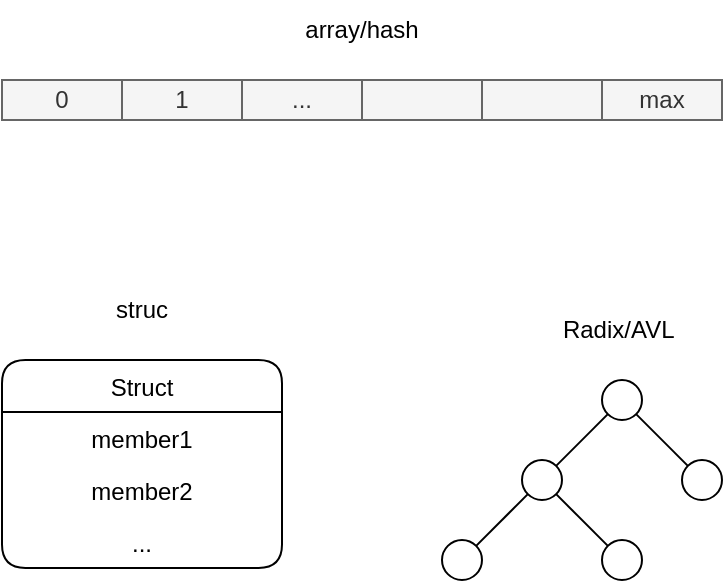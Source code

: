<mxfile version="20.1.2" type="github" pages="10">
  <diagram id="fmt9jRNPFymzeltqnWBd" name="example">
    <mxGraphModel dx="1175" dy="762" grid="1" gridSize="10" guides="1" tooltips="1" connect="1" arrows="1" fold="1" page="1" pageScale="1" pageWidth="827" pageHeight="1169" math="0" shadow="0">
      <root>
        <mxCell id="0" />
        <mxCell id="1" parent="0" />
        <mxCell id="i1Z90wTJ6hb90cjVLPxZ-18" value="" style="group" parent="1" vertex="1" connectable="0">
          <mxGeometry x="430" y="180" width="140" height="140" as="geometry" />
        </mxCell>
        <mxCell id="i1Z90wTJ6hb90cjVLPxZ-12" value="" style="group" parent="i1Z90wTJ6hb90cjVLPxZ-18" vertex="1" connectable="0">
          <mxGeometry y="40" width="140" height="100" as="geometry" />
        </mxCell>
        <mxCell id="i1Z90wTJ6hb90cjVLPxZ-1" value="" style="ellipse;whiteSpace=wrap;html=1;aspect=fixed;shadow=0;" parent="i1Z90wTJ6hb90cjVLPxZ-12" vertex="1">
          <mxGeometry y="80" width="20" height="20" as="geometry" />
        </mxCell>
        <mxCell id="i1Z90wTJ6hb90cjVLPxZ-2" value="" style="ellipse;whiteSpace=wrap;html=1;aspect=fixed;shadow=0;" parent="i1Z90wTJ6hb90cjVLPxZ-12" vertex="1">
          <mxGeometry x="80" y="80" width="20" height="20" as="geometry" />
        </mxCell>
        <mxCell id="i1Z90wTJ6hb90cjVLPxZ-9" style="edgeStyle=none;rounded=0;orthogonalLoop=1;jettySize=auto;html=1;exitX=0;exitY=1;exitDx=0;exitDy=0;entryX=1;entryY=0;entryDx=0;entryDy=0;endArrow=none;endFill=0;" parent="i1Z90wTJ6hb90cjVLPxZ-12" source="i1Z90wTJ6hb90cjVLPxZ-3" target="i1Z90wTJ6hb90cjVLPxZ-1" edge="1">
          <mxGeometry relative="1" as="geometry" />
        </mxCell>
        <mxCell id="i1Z90wTJ6hb90cjVLPxZ-11" style="edgeStyle=none;rounded=0;orthogonalLoop=1;jettySize=auto;html=1;exitX=1;exitY=1;exitDx=0;exitDy=0;entryX=0;entryY=0;entryDx=0;entryDy=0;endArrow=none;endFill=0;" parent="i1Z90wTJ6hb90cjVLPxZ-12" source="i1Z90wTJ6hb90cjVLPxZ-3" target="i1Z90wTJ6hb90cjVLPxZ-2" edge="1">
          <mxGeometry relative="1" as="geometry" />
        </mxCell>
        <mxCell id="i1Z90wTJ6hb90cjVLPxZ-3" value="" style="ellipse;whiteSpace=wrap;html=1;aspect=fixed;shadow=0;" parent="i1Z90wTJ6hb90cjVLPxZ-12" vertex="1">
          <mxGeometry x="40" y="40" width="20" height="20" as="geometry" />
        </mxCell>
        <mxCell id="i1Z90wTJ6hb90cjVLPxZ-8" style="edgeStyle=none;rounded=0;orthogonalLoop=1;jettySize=auto;html=1;exitX=0;exitY=1;exitDx=0;exitDy=0;entryX=1;entryY=0;entryDx=0;entryDy=0;endArrow=none;endFill=0;" parent="i1Z90wTJ6hb90cjVLPxZ-12" source="i1Z90wTJ6hb90cjVLPxZ-5" target="i1Z90wTJ6hb90cjVLPxZ-3" edge="1">
          <mxGeometry relative="1" as="geometry" />
        </mxCell>
        <mxCell id="i1Z90wTJ6hb90cjVLPxZ-5" value="" style="ellipse;whiteSpace=wrap;html=1;aspect=fixed;shadow=0;" parent="i1Z90wTJ6hb90cjVLPxZ-12" vertex="1">
          <mxGeometry x="80" width="20" height="20" as="geometry" />
        </mxCell>
        <mxCell id="i1Z90wTJ6hb90cjVLPxZ-6" value="" style="ellipse;whiteSpace=wrap;html=1;aspect=fixed;shadow=0;" parent="i1Z90wTJ6hb90cjVLPxZ-12" vertex="1">
          <mxGeometry x="120" y="40" width="20" height="20" as="geometry" />
        </mxCell>
        <mxCell id="i1Z90wTJ6hb90cjVLPxZ-10" style="edgeStyle=none;rounded=0;orthogonalLoop=1;jettySize=auto;html=1;exitX=1;exitY=1;exitDx=0;exitDy=0;entryX=0;entryY=0;entryDx=0;entryDy=0;endArrow=none;endFill=0;" parent="i1Z90wTJ6hb90cjVLPxZ-12" source="i1Z90wTJ6hb90cjVLPxZ-5" target="i1Z90wTJ6hb90cjVLPxZ-6" edge="1">
          <mxGeometry relative="1" as="geometry" />
        </mxCell>
        <mxCell id="i1Z90wTJ6hb90cjVLPxZ-13" value="Radix/AVL&amp;nbsp;" style="text;html=1;strokeColor=none;fillColor=none;align=center;verticalAlign=middle;whiteSpace=wrap;rounded=0;shadow=0;" parent="i1Z90wTJ6hb90cjVLPxZ-18" vertex="1">
          <mxGeometry x="60" width="60" height="30" as="geometry" />
        </mxCell>
        <mxCell id="i1Z90wTJ6hb90cjVLPxZ-19" value="" style="group" parent="1" vertex="1" connectable="0">
          <mxGeometry x="210" y="170" width="140" height="144" as="geometry" />
        </mxCell>
        <mxCell id="fvtEPLrahNA4SZRPsiPR-1" value="Struct" style="swimlane;fontStyle=0;childLayout=stackLayout;horizontal=1;startSize=26;fillColor=none;horizontalStack=0;resizeParent=1;resizeParentMax=0;resizeLast=0;collapsible=1;marginBottom=0;rounded=1;shadow=0;glass=0;labelBackgroundColor=none;sketch=0;fontFamily=Helvetica;fontSize=12;fontColor=default;strokeColor=default;" parent="i1Z90wTJ6hb90cjVLPxZ-19" vertex="1">
          <mxGeometry y="40" width="140" height="104" as="geometry" />
        </mxCell>
        <mxCell id="fvtEPLrahNA4SZRPsiPR-2" value="member1" style="text;align=center;verticalAlign=top;spacingLeft=4;spacingRight=4;overflow=hidden;rotatable=0;points=[[0,0.5],[1,0.5]];portConstraint=eastwest;rounded=1;shadow=0;glass=0;labelBackgroundColor=none;sketch=0;fontFamily=Helvetica;fontSize=12;" parent="fvtEPLrahNA4SZRPsiPR-1" vertex="1">
          <mxGeometry y="26" width="140" height="26" as="geometry" />
        </mxCell>
        <mxCell id="fvtEPLrahNA4SZRPsiPR-3" value="member2" style="text;align=center;verticalAlign=top;spacingLeft=4;spacingRight=4;overflow=hidden;rotatable=0;points=[[0,0.5],[1,0.5]];portConstraint=eastwest;rounded=1;shadow=0;glass=0;labelBackgroundColor=none;sketch=0;fontFamily=Helvetica;fontSize=12;" parent="fvtEPLrahNA4SZRPsiPR-1" vertex="1">
          <mxGeometry y="52" width="140" height="26" as="geometry" />
        </mxCell>
        <mxCell id="fvtEPLrahNA4SZRPsiPR-4" value="..." style="text;strokeColor=none;fillColor=none;align=center;verticalAlign=top;spacingLeft=4;spacingRight=4;overflow=hidden;rotatable=0;points=[[0,0.5],[1,0.5]];portConstraint=eastwest;rounded=1;shadow=0;glass=0;labelBackgroundColor=none;sketch=0;fontFamily=Helvetica;fontSize=12;fontColor=default;" parent="fvtEPLrahNA4SZRPsiPR-1" vertex="1">
          <mxGeometry y="78" width="140" height="26" as="geometry" />
        </mxCell>
        <mxCell id="i1Z90wTJ6hb90cjVLPxZ-16" value="struc" style="text;html=1;strokeColor=none;fillColor=none;align=center;verticalAlign=middle;whiteSpace=wrap;rounded=0;shadow=0;" parent="i1Z90wTJ6hb90cjVLPxZ-19" vertex="1">
          <mxGeometry x="40" width="60" height="30" as="geometry" />
        </mxCell>
        <mxCell id="i1Z90wTJ6hb90cjVLPxZ-20" value="" style="group" parent="1" vertex="1" connectable="0">
          <mxGeometry x="210" y="30" width="360" height="60" as="geometry" />
        </mxCell>
        <mxCell id="3l8iQTEe--Uv8I7thBH6-1" value="" style="group;rounded=1;shadow=0;glass=0;labelBackgroundColor=none;sketch=0;strokeColor=#666666;fillColor=#f5f5f5;gradientDirection=radial;fontFamily=Helvetica;fontSize=12;fontColor=#333333;" parent="i1Z90wTJ6hb90cjVLPxZ-20" vertex="1" connectable="0">
          <mxGeometry y="40" width="360" height="20" as="geometry" />
        </mxCell>
        <mxCell id="3l8iQTEe--Uv8I7thBH6-2" value="0" style="rounded=0;whiteSpace=wrap;html=1;shadow=0;glass=0;sketch=0;labelBackgroundColor=none;strokeColor=#666666;fontFamily=Helvetica;fontSize=12;fontColor=#333333;fillColor=#f5f5f5;" parent="3l8iQTEe--Uv8I7thBH6-1" vertex="1">
          <mxGeometry width="60" height="20" as="geometry" />
        </mxCell>
        <mxCell id="3l8iQTEe--Uv8I7thBH6-3" value="1" style="rounded=0;whiteSpace=wrap;html=1;shadow=0;glass=0;sketch=0;labelBackgroundColor=none;strokeColor=#666666;fontFamily=Helvetica;fontSize=12;fontColor=#333333;fillColor=#f5f5f5;" parent="3l8iQTEe--Uv8I7thBH6-1" vertex="1">
          <mxGeometry x="60" width="60" height="20" as="geometry" />
        </mxCell>
        <mxCell id="3l8iQTEe--Uv8I7thBH6-4" value="..." style="rounded=0;whiteSpace=wrap;html=1;shadow=0;glass=0;sketch=0;labelBackgroundColor=none;strokeColor=#666666;fontFamily=Helvetica;fontSize=12;fontColor=#333333;fillColor=#f5f5f5;" parent="3l8iQTEe--Uv8I7thBH6-1" vertex="1">
          <mxGeometry x="120" width="60" height="20" as="geometry" />
        </mxCell>
        <mxCell id="3l8iQTEe--Uv8I7thBH6-5" value="" style="rounded=0;whiteSpace=wrap;html=1;shadow=0;glass=0;sketch=0;labelBackgroundColor=none;strokeColor=#666666;fontFamily=Helvetica;fontSize=12;fontColor=#333333;fillColor=#f5f5f5;" parent="3l8iQTEe--Uv8I7thBH6-1" vertex="1">
          <mxGeometry x="180" width="60" height="20" as="geometry" />
        </mxCell>
        <mxCell id="3l8iQTEe--Uv8I7thBH6-6" value="" style="rounded=0;whiteSpace=wrap;html=1;shadow=0;glass=0;sketch=0;labelBackgroundColor=none;strokeColor=#666666;fontFamily=Helvetica;fontSize=12;fontColor=#333333;fillColor=#f5f5f5;" parent="3l8iQTEe--Uv8I7thBH6-1" vertex="1">
          <mxGeometry x="240" width="60" height="20" as="geometry" />
        </mxCell>
        <mxCell id="3l8iQTEe--Uv8I7thBH6-7" value="max" style="rounded=0;whiteSpace=wrap;html=1;shadow=0;glass=0;sketch=0;labelBackgroundColor=none;strokeColor=#666666;fontFamily=Helvetica;fontSize=12;fontColor=#333333;fillColor=#f5f5f5;" parent="3l8iQTEe--Uv8I7thBH6-1" vertex="1">
          <mxGeometry x="300" width="60" height="20" as="geometry" />
        </mxCell>
        <mxCell id="i1Z90wTJ6hb90cjVLPxZ-17" value="array/hash" style="text;html=1;strokeColor=none;fillColor=none;align=center;verticalAlign=middle;whiteSpace=wrap;rounded=0;shadow=0;" parent="i1Z90wTJ6hb90cjVLPxZ-20" vertex="1">
          <mxGeometry x="150" width="60" height="30" as="geometry" />
        </mxCell>
      </root>
    </mxGraphModel>
  </diagram>
  <diagram id="orfVKd7YfplOtsJ5CHBf" name="route entry">
    <mxGraphModel dx="2209" dy="2065" grid="1" gridSize="10" guides="1" tooltips="1" connect="1" arrows="1" fold="1" page="1" pageScale="1" pageWidth="827" pageHeight="1169" math="0" shadow="0">
      <root>
        <mxCell id="0" />
        <mxCell id="1" parent="0" />
        <mxCell id="O3zdaV0d-nXpAqh2SapG-8" value="Fea" style="verticalAlign=top;align=left;spacingTop=8;spacingLeft=2;spacingRight=12;shape=cube;size=10;direction=south;fontStyle=4;html=1;fillColor=none;" vertex="1" parent="1">
          <mxGeometry x="-227" y="550" width="430" height="270" as="geometry" />
        </mxCell>
        <mxCell id="O3zdaV0d-nXpAqh2SapG-3" value="TBL_IPROUTE_NODE" style="swimlane;fontStyle=0;childLayout=stackLayout;horizontal=1;startSize=26;fillColor=none;horizontalStack=0;resizeParent=1;resizeParentMax=0;resizeLast=0;collapsible=1;marginBottom=0;" vertex="1" parent="1">
          <mxGeometry x="-104" y="590" width="140" height="104" as="geometry" />
        </mxCell>
        <mxCell id="O3zdaV0d-nXpAqh2SapG-4" value="route entry 1" style="text;strokeColor=none;fillColor=none;align=left;verticalAlign=top;spacingLeft=4;spacingRight=4;overflow=hidden;rotatable=0;points=[[0,0.5],[1,0.5]];portConstraint=eastwest;" vertex="1" parent="O3zdaV0d-nXpAqh2SapG-3">
          <mxGeometry y="26" width="140" height="26" as="geometry" />
        </mxCell>
        <mxCell id="O3zdaV0d-nXpAqh2SapG-5" value="route entry 2" style="text;strokeColor=none;fillColor=none;align=left;verticalAlign=top;spacingLeft=4;spacingRight=4;overflow=hidden;rotatable=0;points=[[0,0.5],[1,0.5]];portConstraint=eastwest;" vertex="1" parent="O3zdaV0d-nXpAqh2SapG-3">
          <mxGeometry y="52" width="140" height="26" as="geometry" />
        </mxCell>
        <mxCell id="O3zdaV0d-nXpAqh2SapG-6" value="..." style="text;strokeColor=none;fillColor=none;align=left;verticalAlign=top;spacingLeft=4;spacingRight=4;overflow=hidden;rotatable=0;points=[[0,0.5],[1,0.5]];portConstraint=eastwest;" vertex="1" parent="O3zdaV0d-nXpAqh2SapG-3">
          <mxGeometry y="78" width="140" height="26" as="geometry" />
        </mxCell>
        <mxCell id="O3zdaV0d-nXpAqh2SapG-9" value="Routed" style="verticalAlign=top;align=left;spacingTop=8;spacingLeft=2;spacingRight=12;shape=cube;size=10;direction=south;fontStyle=4;html=1;fillColor=none;" vertex="1" parent="1">
          <mxGeometry x="-227" y="-30" width="977" height="520" as="geometry" />
        </mxCell>
        <mxCell id="O3zdaV0d-nXpAqh2SapG-10" value="TBL_IPROUTE_NODE" style="swimlane;fontStyle=0;childLayout=stackLayout;horizontal=1;startSize=26;fillColor=none;horizontalStack=0;resizeParent=1;resizeParentMax=0;resizeLast=0;collapsible=1;marginBottom=0;" vertex="1" parent="1">
          <mxGeometry x="-107" y="360" width="140" height="104" as="geometry" />
        </mxCell>
        <mxCell id="O3zdaV0d-nXpAqh2SapG-11" value="route entry 1" style="text;strokeColor=none;fillColor=none;align=left;verticalAlign=top;spacingLeft=4;spacingRight=4;overflow=hidden;rotatable=0;points=[[0,0.5],[1,0.5]];portConstraint=eastwest;" vertex="1" parent="O3zdaV0d-nXpAqh2SapG-10">
          <mxGeometry y="26" width="140" height="26" as="geometry" />
        </mxCell>
        <mxCell id="O3zdaV0d-nXpAqh2SapG-12" value="route entry 2" style="text;strokeColor=none;fillColor=none;align=left;verticalAlign=top;spacingLeft=4;spacingRight=4;overflow=hidden;rotatable=0;points=[[0,0.5],[1,0.5]];portConstraint=eastwest;" vertex="1" parent="O3zdaV0d-nXpAqh2SapG-10">
          <mxGeometry y="52" width="140" height="26" as="geometry" />
        </mxCell>
        <mxCell id="O3zdaV0d-nXpAqh2SapG-13" value="..." style="text;strokeColor=none;fillColor=none;align=left;verticalAlign=top;spacingLeft=4;spacingRight=4;overflow=hidden;rotatable=0;points=[[0,0.5],[1,0.5]];portConstraint=eastwest;" vertex="1" parent="O3zdaV0d-nXpAqh2SapG-10">
          <mxGeometry y="78" width="140" height="26" as="geometry" />
        </mxCell>
        <mxCell id="O3zdaV0d-nXpAqh2SapG-17" value="同步" style="endArrow=open;endSize=12;dashed=1;html=1;rounded=0;entryX=0.5;entryY=0;entryDx=0;entryDy=0;" edge="1" parent="1" target="O3zdaV0d-nXpAqh2SapG-3">
          <mxGeometry width="160" relative="1" as="geometry">
            <mxPoint x="-37" y="460" as="sourcePoint" />
            <mxPoint x="-35" y="520" as="targetPoint" />
          </mxGeometry>
        </mxCell>
        <mxCell id="O3zdaV0d-nXpAqh2SapG-18" value="下芯片" style="ellipse;whiteSpace=wrap;html=1;fillColor=none;" vertex="1" parent="1">
          <mxGeometry x="-89" y="750" width="110" height="50" as="geometry" />
        </mxCell>
        <mxCell id="O3zdaV0d-nXpAqh2SapG-19" value="Zebrad" style="verticalAlign=top;align=left;spacingTop=8;spacingLeft=2;spacingRight=12;shape=cube;size=10;direction=south;fontStyle=4;html=1;fillColor=none;" vertex="1" parent="1">
          <mxGeometry x="-540" y="-276" width="280" height="230" as="geometry" />
        </mxCell>
        <mxCell id="O3zdaV0d-nXpAqh2SapG-20" value="Ospfd" style="verticalAlign=top;align=left;spacingTop=8;spacingLeft=2;spacingRight=12;shape=cube;size=10;direction=south;fontStyle=4;html=1;fillColor=none;" vertex="1" parent="1">
          <mxGeometry x="-690" y="-630" width="430" height="234" as="geometry" />
        </mxCell>
        <mxCell id="O3zdaV0d-nXpAqh2SapG-27" value="" style="shape=flexArrow;endArrow=classic;html=1;rounded=0;" edge="1" parent="1">
          <mxGeometry width="50" height="50" relative="1" as="geometry">
            <mxPoint x="-500" y="-520.5" as="sourcePoint" />
            <mxPoint x="-450" y="-520" as="targetPoint" />
          </mxGeometry>
        </mxCell>
        <mxCell id="O3zdaV0d-nXpAqh2SapG-39" value="" style="shape=flexArrow;endArrow=classic;html=1;rounded=0;fillColor=default;entryX=1;entryY=0.5;entryDx=0;entryDy=0;exitX=-0.008;exitY=0.675;exitDx=0;exitDy=0;exitPerimeter=0;" edge="1" parent="1" source="O3zdaV0d-nXpAqh2SapG-57" target="O3zdaV0d-nXpAqh2SapG-40">
          <mxGeometry width="50" height="50" relative="1" as="geometry">
            <mxPoint x="-290" y="-176" as="sourcePoint" />
            <mxPoint x="-150" y="-177.71" as="targetPoint" />
          </mxGeometry>
        </mxCell>
        <mxCell id="O3zdaV0d-nXpAqh2SapG-40" value="下内核" style="ellipse;whiteSpace=wrap;html=1;fillColor=none;" vertex="1" parent="1">
          <mxGeometry x="-690" y="-217" width="120" height="80" as="geometry" />
        </mxCell>
        <mxCell id="O3zdaV0d-nXpAqh2SapG-43" value="FPM" style="endArrow=open;endSize=12;dashed=1;html=1;rounded=0;fillColor=default;exitX=1.008;exitY=0.024;exitDx=0;exitDy=0;exitPerimeter=0;entryX=0.5;entryY=0;entryDx=0;entryDy=0;" edge="1" parent="1" source="O3zdaV0d-nXpAqh2SapG-52" target="O3zdaV0d-nXpAqh2SapG-44">
          <mxGeometry width="160" relative="1" as="geometry">
            <mxPoint x="434" y="-62" as="sourcePoint" />
            <mxPoint x="400" y="80" as="targetPoint" />
          </mxGeometry>
        </mxCell>
        <mxCell id="O3zdaV0d-nXpAqh2SapG-44" value="添加cdb表前的处理&lt;br&gt;netlink_route_process" style="ellipse;whiteSpace=wrap;html=1;fillColor=none;" vertex="1" parent="1">
          <mxGeometry x="-97" y="240" width="120" height="80" as="geometry" />
        </mxCell>
        <mxCell id="O3zdaV0d-nXpAqh2SapG-45" value="" style="endArrow=classic;html=1;rounded=0;fillColor=default;entryX=0.5;entryY=0;entryDx=0;entryDy=0;" edge="1" parent="1" source="O3zdaV0d-nXpAqh2SapG-44" target="O3zdaV0d-nXpAqh2SapG-10">
          <mxGeometry width="50" height="50" relative="1" as="geometry">
            <mxPoint x="-424" y="400" as="sourcePoint" />
            <mxPoint x="-374" y="350" as="targetPoint" />
          </mxGeometry>
        </mxCell>
        <mxCell id="O3zdaV0d-nXpAqh2SapG-46" value="" style="endArrow=classic;html=1;rounded=0;fillColor=default;exitX=0.497;exitY=1.071;exitDx=0;exitDy=0;exitPerimeter=0;entryX=0.5;entryY=0;entryDx=0;entryDy=0;" edge="1" parent="1" source="O3zdaV0d-nXpAqh2SapG-6" target="O3zdaV0d-nXpAqh2SapG-18">
          <mxGeometry width="50" height="50" relative="1" as="geometry">
            <mxPoint x="-301" y="720" as="sourcePoint" />
            <mxPoint x="-251" y="670" as="targetPoint" />
          </mxGeometry>
        </mxCell>
        <mxCell id="O3zdaV0d-nXpAqh2SapG-47" value="Vtysh" style="verticalAlign=top;align=left;spacingTop=8;spacingLeft=2;spacingRight=12;shape=cube;size=10;direction=south;fontStyle=4;html=1;fillColor=none;" vertex="1" parent="1">
          <mxGeometry x="280" y="-633" width="420" height="234" as="geometry" />
        </mxCell>
        <mxCell id="O3zdaV0d-nXpAqh2SapG-49" value="配置接口ip地址" style="ellipse;whiteSpace=wrap;html=1;fillColor=none;" vertex="1" parent="1">
          <mxGeometry x="340" y="-563" width="120" height="76" as="geometry" />
        </mxCell>
        <mxCell id="O3zdaV0d-nXpAqh2SapG-50" value="配置静态路由" style="ellipse;whiteSpace=wrap;html=1;fillColor=none;" vertex="1" parent="1">
          <mxGeometry x="510" y="-560" width="120" height="80" as="geometry" />
        </mxCell>
        <mxCell id="O3zdaV0d-nXpAqh2SapG-51" value="Rib Entry" style="swimlane;fontStyle=0;childLayout=stackLayout;horizontal=1;startSize=26;fillColor=none;horizontalStack=0;resizeParent=1;resizeParentMax=0;resizeLast=0;collapsible=1;marginBottom=0;strokeColor=default;" vertex="1" parent="1">
          <mxGeometry x="-430" y="-246" width="140" height="156" as="geometry" />
        </mxCell>
        <mxCell id="O3zdaV0d-nXpAqh2SapG-41" value="IPC" style="endArrow=open;endSize=12;dashed=1;html=1;rounded=0;fillColor=default;entryX=0.5;entryY=0;entryDx=0;entryDy=0;" edge="1" parent="O3zdaV0d-nXpAqh2SapG-51" source="O3zdaV0d-nXpAqh2SapG-66">
          <mxGeometry width="160" relative="1" as="geometry">
            <mxPoint x="67.04" y="-216.57" as="sourcePoint" />
            <mxPoint x="72.96" as="targetPoint" />
          </mxGeometry>
        </mxCell>
        <mxCell id="O3zdaV0d-nXpAqh2SapG-54" value="ospf:10.1.1.0/24" style="text;strokeColor=none;fillColor=none;align=left;verticalAlign=top;spacingLeft=4;spacingRight=4;overflow=hidden;rotatable=0;points=[[0,0.5],[1,0.5]];portConstraint=eastwest;" vertex="1" parent="O3zdaV0d-nXpAqh2SapG-51">
          <mxGeometry y="26" width="140" height="26" as="geometry" />
        </mxCell>
        <mxCell id="O3zdaV0d-nXpAqh2SapG-57" value="ospf:1.1.1.1/32" style="text;strokeColor=none;fillColor=none;align=left;verticalAlign=top;spacingLeft=4;spacingRight=4;overflow=hidden;rotatable=0;points=[[0,0.5],[1,0.5]];portConstraint=eastwest;" vertex="1" parent="O3zdaV0d-nXpAqh2SapG-51">
          <mxGeometry y="52" width="140" height="26" as="geometry" />
        </mxCell>
        <mxCell id="O3zdaV0d-nXpAqh2SapG-52" value="connect:100.1.1.0/24" style="text;strokeColor=none;fillColor=none;align=left;verticalAlign=top;spacingLeft=4;spacingRight=4;overflow=hidden;rotatable=0;points=[[0,0.5],[1,0.5]];portConstraint=eastwest;" vertex="1" parent="O3zdaV0d-nXpAqh2SapG-51">
          <mxGeometry y="78" width="140" height="26" as="geometry" />
        </mxCell>
        <mxCell id="O3zdaV0d-nXpAqh2SapG-53" value="static:1.2.3.4/32" style="text;strokeColor=none;fillColor=none;align=left;verticalAlign=top;spacingLeft=4;spacingRight=4;overflow=hidden;rotatable=0;points=[[0,0.5],[1,0.5]];portConstraint=eastwest;" vertex="1" parent="O3zdaV0d-nXpAqh2SapG-51">
          <mxGeometry y="104" width="140" height="26" as="geometry" />
        </mxCell>
        <mxCell id="O3zdaV0d-nXpAqh2SapG-58" value="..." style="text;strokeColor=none;fillColor=none;align=left;verticalAlign=top;spacingLeft=4;spacingRight=4;overflow=hidden;rotatable=0;points=[[0,0.5],[1,0.5]];portConstraint=eastwest;" vertex="1" parent="O3zdaV0d-nXpAqh2SapG-51">
          <mxGeometry y="130" width="140" height="26" as="geometry" />
        </mxCell>
        <mxCell id="O3zdaV0d-nXpAqh2SapG-59" value="LSDB" style="swimlane;fontStyle=0;childLayout=stackLayout;horizontal=1;startSize=26;fillColor=none;horizontalStack=0;resizeParent=1;resizeParentMax=0;resizeLast=0;collapsible=1;marginBottom=0;strokeColor=default;" vertex="1" parent="1">
          <mxGeometry x="-660" y="-568" width="140" height="104" as="geometry" />
        </mxCell>
        <mxCell id="O3zdaV0d-nXpAqh2SapG-60" value="Type1 LSA" style="text;strokeColor=none;fillColor=none;align=left;verticalAlign=top;spacingLeft=4;spacingRight=4;overflow=hidden;rotatable=0;points=[[0,0.5],[1,0.5]];portConstraint=eastwest;" vertex="1" parent="O3zdaV0d-nXpAqh2SapG-59">
          <mxGeometry y="26" width="140" height="26" as="geometry" />
        </mxCell>
        <mxCell id="O3zdaV0d-nXpAqh2SapG-61" value="Type3 LSA" style="text;strokeColor=none;fillColor=none;align=left;verticalAlign=top;spacingLeft=4;spacingRight=4;overflow=hidden;rotatable=0;points=[[0,0.5],[1,0.5]];portConstraint=eastwest;" vertex="1" parent="O3zdaV0d-nXpAqh2SapG-59">
          <mxGeometry y="52" width="140" height="26" as="geometry" />
        </mxCell>
        <mxCell id="O3zdaV0d-nXpAqh2SapG-62" value="..." style="text;strokeColor=none;fillColor=none;align=left;verticalAlign=top;spacingLeft=4;spacingRight=4;overflow=hidden;rotatable=0;points=[[0,0.5],[1,0.5]];portConstraint=eastwest;" vertex="1" parent="O3zdaV0d-nXpAqh2SapG-59">
          <mxGeometry y="78" width="140" height="26" as="geometry" />
        </mxCell>
        <mxCell id="O3zdaV0d-nXpAqh2SapG-63" value="OSPF Routing Table" style="swimlane;fontStyle=0;childLayout=stackLayout;horizontal=1;startSize=26;fillColor=none;horizontalStack=0;resizeParent=1;resizeParentMax=0;resizeLast=0;collapsible=1;marginBottom=0;strokeColor=default;" vertex="1" parent="1">
          <mxGeometry x="-430" y="-572" width="140" height="104" as="geometry" />
        </mxCell>
        <mxCell id="O3zdaV0d-nXpAqh2SapG-64" value="10.1.1.0/24" style="text;strokeColor=none;fillColor=none;align=left;verticalAlign=top;spacingLeft=4;spacingRight=4;overflow=hidden;rotatable=0;points=[[0,0.5],[1,0.5]];portConstraint=eastwest;" vertex="1" parent="O3zdaV0d-nXpAqh2SapG-63">
          <mxGeometry y="26" width="140" height="26" as="geometry" />
        </mxCell>
        <mxCell id="O3zdaV0d-nXpAqh2SapG-65" value="1.1.1.1/32" style="text;strokeColor=none;fillColor=none;align=left;verticalAlign=top;spacingLeft=4;spacingRight=4;overflow=hidden;rotatable=0;points=[[0,0.5],[1,0.5]];portConstraint=eastwest;" vertex="1" parent="O3zdaV0d-nXpAqh2SapG-63">
          <mxGeometry y="52" width="140" height="26" as="geometry" />
        </mxCell>
        <mxCell id="O3zdaV0d-nXpAqh2SapG-66" value="..." style="text;strokeColor=none;fillColor=none;align=left;verticalAlign=top;spacingLeft=4;spacingRight=4;overflow=hidden;rotatable=0;points=[[0,0.5],[1,0.5]];portConstraint=eastwest;" vertex="1" parent="O3zdaV0d-nXpAqh2SapG-63">
          <mxGeometry y="78" width="140" height="26" as="geometry" />
        </mxCell>
        <mxCell id="O3zdaV0d-nXpAqh2SapG-69" value="rt_fea_ipv4_add_route_nl          普通路由下发&#xa;rt_fea_ipv4_add_route_multi_nl 等价路由下发&#xa;" style="text;strokeColor=none;fillColor=default;align=left;verticalAlign=top;spacingLeft=4;spacingRight=4;overflow=hidden;rotatable=0;points=[[0,0.5],[1,0.5]];portConstraint=eastwest;" vertex="1" parent="1">
          <mxGeometry x="53" y="260" width="297" height="50" as="geometry" />
        </mxCell>
        <mxCell id="O3zdaV0d-nXpAqh2SapG-70" value="" style="shape=curlyBracket;whiteSpace=wrap;html=1;rounded=1;strokeColor=default;fillColor=default;" vertex="1" parent="1">
          <mxGeometry x="33" y="260" width="20" height="40" as="geometry" />
        </mxCell>
        <mxCell id="O3zdaV0d-nXpAqh2SapG-72" value="静态路由处理" style="ellipse;whiteSpace=wrap;html=1;fillStyle=auto;strokeColor=#000000;fillColor=default;" vertex="1" parent="1">
          <mxGeometry x="580" y="10" width="120" height="80" as="geometry" />
        </mxCell>
        <mxCell id="O3zdaV0d-nXpAqh2SapG-73" value="cdbctl" style="endArrow=open;endSize=12;dashed=1;html=1;rounded=0;fillColor=default;exitX=0.5;exitY=1;exitDx=0;exitDy=0;entryX=0.5;entryY=0;entryDx=0;entryDy=0;" edge="1" parent="1" source="O3zdaV0d-nXpAqh2SapG-50" target="O3zdaV0d-nXpAqh2SapG-72">
          <mxGeometry width="160" relative="1" as="geometry">
            <mxPoint x="510" y="-340" as="sourcePoint" />
            <mxPoint x="670" y="-340" as="targetPoint" />
          </mxGeometry>
        </mxCell>
        <mxCell id="O3zdaV0d-nXpAqh2SapG-74" value="vtysh" style="endArrow=open;endSize=12;dashed=1;html=1;rounded=0;fillColor=default;exitX=0;exitY=0.5;exitDx=0;exitDy=0;entryX=1.01;entryY=0.092;entryDx=0;entryDy=0;entryPerimeter=0;" edge="1" parent="1" source="O3zdaV0d-nXpAqh2SapG-72" target="O3zdaV0d-nXpAqh2SapG-51">
          <mxGeometry width="160" relative="1" as="geometry">
            <mxPoint x="340" y="-130" as="sourcePoint" />
            <mxPoint x="500" y="-130" as="targetPoint" />
          </mxGeometry>
        </mxCell>
        <mxCell id="O3zdaV0d-nXpAqh2SapG-76" value="&lt;font style=&quot;font-size: 15px;&quot;&gt;下发前检查current_remote_routes，超规格则&lt;br&gt;记录失败的前缀，否则&lt;br&gt;current_remote_routes&lt;br&gt;计数加1&lt;/font&gt;" style="whiteSpace=wrap;html=1;shape=mxgraph.basic.cloud_callout;fillStyle=auto;strokeColor=#000000;fillColor=default;flipH=1;" vertex="1" parent="1">
          <mxGeometry x="-450" y="90" width="340" height="190" as="geometry" />
        </mxCell>
        <mxCell id="O3zdaV0d-nXpAqh2SapG-77" value="下发前使用current_indirect_ipv4_route_num+frr_ospf_route_num-route_add_fail_count，超规格则返回，不添加,否则current_indirect_ipv4_route_num计数加x&lt;br&gt;(静态路由和loopback口为1，普通接口为2)" style="ellipse;shape=cloud;whiteSpace=wrap;html=1;fillStyle=auto;fontSize=15;strokeColor=#000000;fillColor=default;" vertex="1" parent="1">
          <mxGeometry x="360" y="220" width="540" height="220" as="geometry" />
        </mxCell>
        <mxCell id="O3zdaV0d-nXpAqh2SapG-78" value="接口路由处理" style="ellipse;whiteSpace=wrap;html=1;fillStyle=auto;fontSize=15;strokeColor=#000000;fillColor=default;" vertex="1" parent="1">
          <mxGeometry x="380" y="90" width="120" height="80" as="geometry" />
        </mxCell>
        <mxCell id="O3zdaV0d-nXpAqh2SapG-79" value="cdbctl" style="endArrow=open;endSize=12;dashed=1;html=1;rounded=0;fillColor=default;exitX=0.5;exitY=1;exitDx=0;exitDy=0;entryX=0.5;entryY=0;entryDx=0;entryDy=0;" edge="1" parent="1" source="O3zdaV0d-nXpAqh2SapG-49" target="O3zdaV0d-nXpAqh2SapG-78">
          <mxGeometry width="160" relative="1" as="geometry">
            <mxPoint x="414" y="-468" as="sourcePoint" />
            <mxPoint x="454" y="25" as="targetPoint" />
          </mxGeometry>
        </mxCell>
        <mxCell id="O3zdaV0d-nXpAqh2SapG-81" value="vtysh" style="endArrow=open;endSize=12;dashed=1;html=1;rounded=0;fillColor=default;exitX=0;exitY=0.5;exitDx=0;exitDy=0;" edge="1" parent="1" source="O3zdaV0d-nXpAqh2SapG-78">
          <mxGeometry width="160" relative="1" as="geometry">
            <mxPoint x="580" y="111.65" as="sourcePoint" />
            <mxPoint x="-290" y="-230" as="targetPoint" />
          </mxGeometry>
        </mxCell>
        <mxCell id="O3zdaV0d-nXpAqh2SapG-87" value="" style="ellipse;whiteSpace=wrap;html=1;fillStyle=auto;fontSize=15;strokeColor=#000000;fillColor=default;rotation=-30;" vertex="1" parent="1">
          <mxGeometry x="480" y="170" width="40" height="20" as="geometry" />
        </mxCell>
        <mxCell id="O3zdaV0d-nXpAqh2SapG-88" value="" style="ellipse;whiteSpace=wrap;html=1;fillStyle=auto;fontSize=15;strokeColor=#000000;fillColor=default;rotation=-15;" vertex="1" parent="1">
          <mxGeometry x="500" y="200" width="70" height="20" as="geometry" />
        </mxCell>
        <mxCell id="O3zdaV0d-nXpAqh2SapG-89" value="" style="ellipse;whiteSpace=wrap;html=1;fillStyle=auto;fontSize=15;strokeColor=#000000;fillColor=default;rotation=0;" vertex="1" parent="1">
          <mxGeometry x="650" y="140" width="40" height="30" as="geometry" />
        </mxCell>
        <mxCell id="O3zdaV0d-nXpAqh2SapG-90" value="" style="ellipse;whiteSpace=wrap;html=1;fillStyle=auto;fontSize=15;strokeColor=#000000;fillColor=default;rotation=0;" vertex="1" parent="1">
          <mxGeometry x="630" y="195" width="80" height="30" as="geometry" />
        </mxCell>
        <mxCell id="O3zdaV0d-nXpAqh2SapG-92" value="" style="ellipse;whiteSpace=wrap;html=1;fillStyle=auto;fontSize=15;strokeColor=#000000;fillColor=default;rotation=0;" vertex="1" parent="1">
          <mxGeometry x="650" y="100" width="20" height="20" as="geometry" />
        </mxCell>
      </root>
    </mxGraphModel>
  </diagram>
  <diagram id="QcrETzKz3r45QuwPs65D" name="topo">
    <mxGraphModel dx="1175" dy="762" grid="1" gridSize="10" guides="1" tooltips="1" connect="1" arrows="1" fold="1" page="1" pageScale="1" pageWidth="827" pageHeight="1169" math="0" shadow="0">
      <root>
        <mxCell id="0" />
        <mxCell id="1" parent="0" />
        <mxCell id="R0RgBrrVAVYJJA7cH5gn-4" style="edgeStyle=orthogonalEdgeStyle;rounded=0;orthogonalLoop=1;jettySize=auto;html=1;exitX=1;exitY=0.5;exitDx=0;exitDy=0;entryX=0;entryY=0.5;entryDx=0;entryDy=0;endArrow=none;endFill=0;" parent="1" source="R0RgBrrVAVYJJA7cH5gn-1" target="R0RgBrrVAVYJJA7cH5gn-2" edge="1">
          <mxGeometry relative="1" as="geometry" />
        </mxCell>
        <mxCell id="R0RgBrrVAVYJJA7cH5gn-13" style="edgeStyle=orthogonalEdgeStyle;rounded=0;orthogonalLoop=1;jettySize=auto;html=1;exitX=0;exitY=1;exitDx=0;exitDy=0;entryX=1;entryY=0.5;entryDx=0;entryDy=0;endArrow=none;endFill=0;" parent="1" source="R0RgBrrVAVYJJA7cH5gn-1" target="R0RgBrrVAVYJJA7cH5gn-12" edge="1">
          <mxGeometry relative="1" as="geometry" />
        </mxCell>
        <mxCell id="R0RgBrrVAVYJJA7cH5gn-14" style="edgeStyle=orthogonalEdgeStyle;rounded=0;orthogonalLoop=1;jettySize=auto;html=1;exitX=0;exitY=0;exitDx=0;exitDy=0;entryX=1;entryY=0.5;entryDx=0;entryDy=0;endArrow=none;endFill=0;" parent="1" source="R0RgBrrVAVYJJA7cH5gn-1" target="R0RgBrrVAVYJJA7cH5gn-3" edge="1">
          <mxGeometry relative="1" as="geometry" />
        </mxCell>
        <mxCell id="R0RgBrrVAVYJJA7cH5gn-1" value="127" style="rounded=1;whiteSpace=wrap;html=1;" parent="1" vertex="1">
          <mxGeometry x="480" y="350" width="120" height="60" as="geometry" />
        </mxCell>
        <mxCell id="R0RgBrrVAVYJJA7cH5gn-17" style="edgeStyle=orthogonalEdgeStyle;rounded=0;orthogonalLoop=1;jettySize=auto;html=1;exitX=1;exitY=0;exitDx=0;exitDy=0;entryX=0;entryY=0.5;entryDx=0;entryDy=0;endArrow=none;endFill=0;" parent="1" source="R0RgBrrVAVYJJA7cH5gn-2" target="R0RgBrrVAVYJJA7cH5gn-16" edge="1">
          <mxGeometry relative="1" as="geometry" />
        </mxCell>
        <mxCell id="R0RgBrrVAVYJJA7cH5gn-19" style="edgeStyle=orthogonalEdgeStyle;rounded=0;orthogonalLoop=1;jettySize=auto;html=1;exitX=1;exitY=1;exitDx=0;exitDy=0;entryX=0;entryY=0.5;entryDx=0;entryDy=0;endArrow=none;endFill=0;" parent="1" source="R0RgBrrVAVYJJA7cH5gn-2" target="R0RgBrrVAVYJJA7cH5gn-18" edge="1">
          <mxGeometry relative="1" as="geometry" />
        </mxCell>
        <mxCell id="R0RgBrrVAVYJJA7cH5gn-2" value="129" style="rounded=1;whiteSpace=wrap;html=1;" parent="1" vertex="1">
          <mxGeometry x="720" y="350" width="120" height="60" as="geometry" />
        </mxCell>
        <mxCell id="R0RgBrrVAVYJJA7cH5gn-3" value="TC 2/1" style="ellipse;whiteSpace=wrap;html=1;" parent="1" vertex="1">
          <mxGeometry x="240" y="230" width="120" height="80" as="geometry" />
        </mxCell>
        <mxCell id="R0RgBrrVAVYJJA7cH5gn-5" value="vlan 1000&lt;br&gt;40.1.0.0/16" style="text;html=1;strokeColor=none;fillColor=none;align=center;verticalAlign=middle;whiteSpace=wrap;rounded=0;" parent="1" vertex="1">
          <mxGeometry x="630" y="340" width="60" height="30" as="geometry" />
        </mxCell>
        <mxCell id="R0RgBrrVAVYJJA7cH5gn-6" value="vlan 3666&lt;br&gt;50.1.0.0/16" style="text;html=1;strokeColor=none;fillColor=none;align=center;verticalAlign=middle;whiteSpace=wrap;rounded=0;" parent="1" vertex="1">
          <mxGeometry x="880" y="240" width="60" height="30" as="geometry" />
        </mxCell>
        <mxCell id="R0RgBrrVAVYJJA7cH5gn-7" value="vlan 2048&lt;br&gt;60.1.0.0/16" style="text;html=1;strokeColor=none;fillColor=none;align=center;verticalAlign=middle;whiteSpace=wrap;rounded=0;" parent="1" vertex="1">
          <mxGeometry x="890" y="450" width="60" height="30" as="geometry" />
        </mxCell>
        <mxCell id="R0RgBrrVAVYJJA7cH5gn-8" value="vlan 2&lt;br&gt;20.1.0.0/16" style="text;html=1;strokeColor=none;fillColor=none;align=center;verticalAlign=middle;whiteSpace=wrap;rounded=0;" parent="1" vertex="1">
          <mxGeometry x="390" y="230" width="60" height="30" as="geometry" />
        </mxCell>
        <mxCell id="R0RgBrrVAVYJJA7cH5gn-9" value="vlan 4094&lt;br&gt;30.1.0.0/16" style="text;html=1;strokeColor=none;fillColor=none;align=center;verticalAlign=middle;whiteSpace=wrap;rounded=0;" parent="1" vertex="1">
          <mxGeometry x="390" y="450" width="60" height="30" as="geometry" />
        </mxCell>
        <mxCell id="R0RgBrrVAVYJJA7cH5gn-10" value="port48" style="text;html=1;strokeColor=none;fillColor=none;align=center;verticalAlign=middle;whiteSpace=wrap;rounded=0;" parent="1" vertex="1">
          <mxGeometry x="480" y="410" width="60" height="30" as="geometry" />
        </mxCell>
        <mxCell id="R0RgBrrVAVYJJA7cH5gn-12" value="TC 4/15" style="ellipse;whiteSpace=wrap;html=1;" parent="1" vertex="1">
          <mxGeometry x="240" y="450" width="120" height="80" as="geometry" />
        </mxCell>
        <mxCell id="R0RgBrrVAVYJJA7cH5gn-15" value="port55" style="text;html=1;strokeColor=none;fillColor=none;align=center;verticalAlign=middle;whiteSpace=wrap;rounded=0;" parent="1" vertex="1">
          <mxGeometry x="480" y="320" width="60" height="30" as="geometry" />
        </mxCell>
        <mxCell id="R0RgBrrVAVYJJA7cH5gn-16" value="TC 2/2" style="ellipse;whiteSpace=wrap;html=1;" parent="1" vertex="1">
          <mxGeometry x="970" y="230" width="120" height="80" as="geometry" />
        </mxCell>
        <mxCell id="R0RgBrrVAVYJJA7cH5gn-18" value="TC 4/16" style="ellipse;whiteSpace=wrap;html=1;" parent="1" vertex="1">
          <mxGeometry x="970" y="450" width="120" height="80" as="geometry" />
        </mxCell>
        <mxCell id="R0RgBrrVAVYJJA7cH5gn-22" value="port55" style="text;html=1;strokeColor=none;fillColor=none;align=center;verticalAlign=middle;whiteSpace=wrap;rounded=0;" parent="1" vertex="1">
          <mxGeometry x="780" y="320" width="60" height="30" as="geometry" />
        </mxCell>
        <mxCell id="R0RgBrrVAVYJJA7cH5gn-23" value="port25" style="text;html=1;strokeColor=none;fillColor=none;align=center;verticalAlign=middle;whiteSpace=wrap;rounded=0;" parent="1" vertex="1">
          <mxGeometry x="780" y="410" width="60" height="30" as="geometry" />
        </mxCell>
        <mxCell id="R0RgBrrVAVYJJA7cH5gn-24" value="" style="ellipse;whiteSpace=wrap;html=1;fillColor=none;strokeColor=#6c8ebf;" parent="1" vertex="1">
          <mxGeometry x="170" y="195" width="350" height="370" as="geometry" />
        </mxCell>
        <mxCell id="R0RgBrrVAVYJJA7cH5gn-25" value="" style="ellipse;whiteSpace=wrap;html=1;fillColor=none;strokeColor=#33FFFF;" parent="1" vertex="1">
          <mxGeometry x="800" y="195" width="390" height="370" as="geometry" />
        </mxCell>
        <mxCell id="R0RgBrrVAVYJJA7cH5gn-26" value="" style="ellipse;whiteSpace=wrap;html=1;fillColor=none;strokeColor=#FFD966;" parent="1" vertex="1">
          <mxGeometry x="560" y="195" width="200" height="370" as="geometry" />
        </mxCell>
        <mxCell id="R0RgBrrVAVYJJA7cH5gn-27" value="AREA 1" style="text;html=1;strokeColor=none;fillColor=none;align=center;verticalAlign=middle;whiteSpace=wrap;rounded=0;fontColor=#007FFF;" parent="1" vertex="1">
          <mxGeometry x="354" y="165" width="60" height="30" as="geometry" />
        </mxCell>
        <mxCell id="R0RgBrrVAVYJJA7cH5gn-28" value="AREA 0" style="text;html=1;strokeColor=none;fillColor=none;align=center;verticalAlign=middle;whiteSpace=wrap;rounded=0;fontColor=#FFD966;" parent="1" vertex="1">
          <mxGeometry x="630" y="165" width="60" height="30" as="geometry" />
        </mxCell>
        <mxCell id="R0RgBrrVAVYJJA7cH5gn-29" value="AREA 2" style="text;html=1;strokeColor=none;fillColor=none;align=center;verticalAlign=middle;whiteSpace=wrap;rounded=0;fontColor=#00FFFF;" parent="1" vertex="1">
          <mxGeometry x="915" y="165" width="60" height="30" as="geometry" />
        </mxCell>
        <mxCell id="R0RgBrrVAVYJJA7cH5gn-30" value="1.1.1.1" style="text;html=1;strokeColor=none;fillColor=none;align=center;verticalAlign=middle;whiteSpace=wrap;rounded=0;fontColor=#FF0000;" parent="1" vertex="1">
          <mxGeometry x="540" y="320" width="60" height="30" as="geometry" />
        </mxCell>
        <mxCell id="R0RgBrrVAVYJJA7cH5gn-31" value="2.2.2.2" style="text;html=1;strokeColor=none;fillColor=none;align=center;verticalAlign=middle;whiteSpace=wrap;rounded=0;fontColor=#FF0000;" parent="1" vertex="1">
          <mxGeometry x="730" y="320" width="60" height="30" as="geometry" />
        </mxCell>
        <mxCell id="R0RgBrrVAVYJJA7cH5gn-32" value="3.3.3.3" style="text;html=1;strokeColor=none;fillColor=none;align=center;verticalAlign=middle;whiteSpace=wrap;rounded=0;fontColor=#FF0000;" parent="1" vertex="1">
          <mxGeometry x="270" y="200" width="60" height="30" as="geometry" />
        </mxCell>
        <mxCell id="R0RgBrrVAVYJJA7cH5gn-33" value="4.4.4.4" style="text;html=1;strokeColor=none;fillColor=none;align=center;verticalAlign=middle;whiteSpace=wrap;rounded=0;fontColor=#FF0000;" parent="1" vertex="1">
          <mxGeometry x="1000" y="200" width="60" height="30" as="geometry" />
        </mxCell>
        <mxCell id="R0RgBrrVAVYJJA7cH5gn-34" value="5.5.5.5" style="text;html=1;strokeColor=none;fillColor=none;align=center;verticalAlign=middle;whiteSpace=wrap;rounded=0;fontColor=#FF0000;" parent="1" vertex="1">
          <mxGeometry x="270" y="530" width="60" height="30" as="geometry" />
        </mxCell>
        <mxCell id="R0RgBrrVAVYJJA7cH5gn-35" value="6.6.6.6" style="text;html=1;strokeColor=none;fillColor=none;align=center;verticalAlign=middle;whiteSpace=wrap;rounded=0;fontColor=#FF0000;" parent="1" vertex="1">
          <mxGeometry x="1000" y="530" width="60" height="30" as="geometry" />
        </mxCell>
      </root>
    </mxGraphModel>
  </diagram>
  <diagram id="SKboz8ZXgr7qr1e9rCX0" name="fsm">
    <mxGraphModel dx="1175" dy="762" grid="1" gridSize="10" guides="1" tooltips="1" connect="1" arrows="1" fold="1" page="1" pageScale="1" pageWidth="827" pageHeight="1169" math="0" shadow="0">
      <root>
        <mxCell id="0" />
        <mxCell id="1" parent="0" />
        <mxCell id="DYwPD8bvNjKc36v5p0Xu-1" value="Down" style="rounded=1;whiteSpace=wrap;html=1;" parent="1" vertex="1">
          <mxGeometry x="589" y="70" width="120" height="60" as="geometry" />
        </mxCell>
        <mxCell id="DYwPD8bvNjKc36v5p0Xu-2" value="Loopback" style="rounded=1;whiteSpace=wrap;html=1;" parent="1" vertex="1">
          <mxGeometry x="709" y="150" width="120" height="60" as="geometry" />
        </mxCell>
        <mxCell id="DYwPD8bvNjKc36v5p0Xu-3" value="Waiting" style="rounded=1;whiteSpace=wrap;html=1;" parent="1" vertex="1">
          <mxGeometry x="589" y="230" width="120" height="60" as="geometry" />
        </mxCell>
        <mxCell id="DYwPD8bvNjKc36v5p0Xu-4" value="P2P" style="rounded=1;whiteSpace=wrap;html=1;" parent="1" vertex="1">
          <mxGeometry x="469" y="150" width="120" height="60" as="geometry" />
        </mxCell>
        <mxCell id="DYwPD8bvNjKc36v5p0Xu-5" value="DROther" style="rounded=1;whiteSpace=wrap;html=1;" parent="1" vertex="1">
          <mxGeometry x="434" y="380" width="120" height="60" as="geometry" />
        </mxCell>
        <mxCell id="DYwPD8bvNjKc36v5p0Xu-6" value="DR" style="rounded=1;whiteSpace=wrap;html=1;" parent="1" vertex="1">
          <mxGeometry x="584" y="380" width="120" height="60" as="geometry" />
        </mxCell>
        <mxCell id="DYwPD8bvNjKc36v5p0Xu-7" value="BDR" style="rounded=1;whiteSpace=wrap;html=1;" parent="1" vertex="1">
          <mxGeometry x="734" y="380" width="120" height="60" as="geometry" />
        </mxCell>
        <mxCell id="DYwPD8bvNjKc36v5p0Xu-8" value="Down" style="rounded=1;whiteSpace=wrap;html=1;" parent="1" vertex="1">
          <mxGeometry x="169" y="70" width="120" height="60" as="geometry" />
        </mxCell>
        <mxCell id="DYwPD8bvNjKc36v5p0Xu-9" value="Attempt" style="rounded=1;whiteSpace=wrap;html=1;" parent="1" vertex="1">
          <mxGeometry x="40" y="150" width="120" height="60" as="geometry" />
        </mxCell>
        <mxCell id="DYwPD8bvNjKc36v5p0Xu-10" value="Init" style="rounded=1;whiteSpace=wrap;html=1;" parent="1" vertex="1">
          <mxGeometry x="169" y="210" width="120" height="60" as="geometry" />
        </mxCell>
        <mxCell id="DYwPD8bvNjKc36v5p0Xu-11" value="2Way" style="rounded=1;whiteSpace=wrap;html=1;" parent="1" vertex="1">
          <mxGeometry x="169" y="290" width="120" height="60" as="geometry" />
        </mxCell>
        <mxCell id="DYwPD8bvNjKc36v5p0Xu-12" value="Exstart" style="rounded=1;whiteSpace=wrap;html=1;" parent="1" vertex="1">
          <mxGeometry x="169" y="470" width="120" height="60" as="geometry" />
        </mxCell>
        <mxCell id="DYwPD8bvNjKc36v5p0Xu-13" value="Exchange" style="rounded=1;whiteSpace=wrap;html=1;" parent="1" vertex="1">
          <mxGeometry x="169" y="540" width="120" height="60" as="geometry" />
        </mxCell>
        <mxCell id="DYwPD8bvNjKc36v5p0Xu-14" value="Loading" style="rounded=1;whiteSpace=wrap;html=1;" parent="1" vertex="1">
          <mxGeometry x="169" y="610" width="120" height="60" as="geometry" />
        </mxCell>
        <mxCell id="DYwPD8bvNjKc36v5p0Xu-15" value="Full" style="rounded=1;whiteSpace=wrap;html=1;" parent="1" vertex="1">
          <mxGeometry x="169" y="680" width="120" height="60" as="geometry" />
        </mxCell>
        <mxCell id="DYwPD8bvNjKc36v5p0Xu-17" value="" style="endArrow=none;html=1;rounded=0;fillColor=#dae8fc;strokeColor=#6c8ebf;" parent="1" edge="1">
          <mxGeometry width="50" height="50" relative="1" as="geometry">
            <mxPoint x="50" y="360" as="sourcePoint" />
            <mxPoint x="844" y="360" as="targetPoint" />
          </mxGeometry>
        </mxCell>
        <mxCell id="DYwPD8bvNjKc36v5p0Xu-25" value="" style="endArrow=none;html=1;rounded=0;fillColor=#f8cecc;strokeColor=#b85450;" parent="1" edge="1">
          <mxGeometry width="50" height="50" relative="1" as="geometry">
            <mxPoint x="50" y="460" as="sourcePoint" />
            <mxPoint x="844" y="460" as="targetPoint" />
          </mxGeometry>
        </mxCell>
        <mxCell id="DYwPD8bvNjKc36v5p0Xu-37" value="邻居状态机" style="text;html=1;strokeColor=none;fillColor=none;align=center;verticalAlign=middle;whiteSpace=wrap;rounded=0;strokeWidth=1;fontSize=20;" parent="1" vertex="1">
          <mxGeometry x="165.75" y="20" width="126.5" height="30" as="geometry" />
        </mxCell>
        <mxCell id="DYwPD8bvNjKc36v5p0Xu-38" value="接口状态机" style="text;html=1;strokeColor=none;fillColor=none;align=center;verticalAlign=middle;whiteSpace=wrap;rounded=0;strokeWidth=1;fontSize=20;" parent="1" vertex="1">
          <mxGeometry x="585.75" y="20" width="126.5" height="30" as="geometry" />
        </mxCell>
        <mxCell id="DYwPD8bvNjKc36v5p0Xu-39" value="" style="endArrow=none;html=1;rounded=0;fontSize=20;fillColor=#ffe6cc;strokeColor=#d79b00;" parent="1" edge="1">
          <mxGeometry width="50" height="50" relative="1" as="geometry">
            <mxPoint x="400" y="740" as="sourcePoint" />
            <mxPoint x="400" y="40" as="targetPoint" />
          </mxGeometry>
        </mxCell>
      </root>
    </mxGraphModel>
  </diagram>
  <diagram id="iIdsKB9wi5zftuYXaaCW" name="network">
    <mxGraphModel dx="1175" dy="762" grid="1" gridSize="10" guides="1" tooltips="1" connect="1" arrows="1" fold="1" page="1" pageScale="1" pageWidth="827" pageHeight="1169" math="0" shadow="0">
      <root>
        <mxCell id="0" />
        <mxCell id="1" parent="0" />
        <mxCell id="8uCgovorX6J2tEWQnmd6-13" value="" style="ellipse;whiteSpace=wrap;html=1;fontSize=20;fillColor=none;strokeColor=#6c8ebf;" parent="1" vertex="1">
          <mxGeometry x="100" y="80" width="362" height="290" as="geometry" />
        </mxCell>
        <mxCell id="8uCgovorX6J2tEWQnmd6-24" value="" style="ellipse;whiteSpace=wrap;html=1;fontSize=20;fillColor=none;strokeColor=#6c8ebf;" parent="1" vertex="1">
          <mxGeometry x="642" y="80" width="362" height="290" as="geometry" />
        </mxCell>
        <mxCell id="8uCgovorX6J2tEWQnmd6-2" value="" style="shape=mxgraph.cisco.routers.router;sketch=0;html=1;pointerEvents=1;dashed=0;fillColor=#036897;strokeColor=#ffffff;strokeWidth=2;verticalLabelPosition=bottom;verticalAlign=top;align=center;outlineConnect=0;" parent="1" vertex="1">
          <mxGeometry x="132" y="175" width="78" height="53" as="geometry" />
        </mxCell>
        <mxCell id="8uCgovorX6J2tEWQnmd6-3" value="" style="shape=mxgraph.cisco.routers.router;sketch=0;html=1;pointerEvents=1;dashed=0;fillColor=#036897;strokeColor=#ffffff;strokeWidth=2;verticalLabelPosition=bottom;verticalAlign=top;align=center;outlineConnect=0;" parent="1" vertex="1">
          <mxGeometry x="332" y="175" width="78" height="53" as="geometry" />
        </mxCell>
        <mxCell id="8uCgovorX6J2tEWQnmd6-4" value="" style="shape=mxgraph.cisco.routers.router;sketch=0;html=1;pointerEvents=1;dashed=0;fillColor=#036897;strokeColor=#ffffff;strokeWidth=2;verticalLabelPosition=bottom;verticalAlign=top;align=center;outlineConnect=0;" parent="1" vertex="1">
          <mxGeometry x="242" y="275" width="78" height="53" as="geometry" />
        </mxCell>
        <mxCell id="8uCgovorX6J2tEWQnmd6-7" value="" style="endArrow=none;html=1;rounded=0;exitX=0.12;exitY=0.1;exitDx=0;exitDy=0;exitPerimeter=0;entryX=0.5;entryY=1;entryDx=0;entryDy=0;entryPerimeter=0;" parent="1" source="8uCgovorX6J2tEWQnmd6-4" target="8uCgovorX6J2tEWQnmd6-2" edge="1">
          <mxGeometry width="50" height="50" relative="1" as="geometry">
            <mxPoint x="192" y="275" as="sourcePoint" />
            <mxPoint x="192" y="225" as="targetPoint" />
          </mxGeometry>
        </mxCell>
        <mxCell id="8uCgovorX6J2tEWQnmd6-8" value="" style="endArrow=none;html=1;rounded=0;exitX=1;exitY=0.5;exitDx=0;exitDy=0;exitPerimeter=0;entryX=0;entryY=0.5;entryDx=0;entryDy=0;entryPerimeter=0;" parent="1" source="8uCgovorX6J2tEWQnmd6-2" target="8uCgovorX6J2tEWQnmd6-3" edge="1">
          <mxGeometry width="50" height="50" relative="1" as="geometry">
            <mxPoint x="232" y="235" as="sourcePoint" />
            <mxPoint x="282" y="185" as="targetPoint" />
          </mxGeometry>
        </mxCell>
        <mxCell id="8uCgovorX6J2tEWQnmd6-9" value="" style="endArrow=none;html=1;rounded=0;entryX=0.5;entryY=1;entryDx=0;entryDy=0;entryPerimeter=0;exitX=0.88;exitY=0.1;exitDx=0;exitDy=0;exitPerimeter=0;" parent="1" source="8uCgovorX6J2tEWQnmd6-4" target="8uCgovorX6J2tEWQnmd6-3" edge="1">
          <mxGeometry width="50" height="50" relative="1" as="geometry">
            <mxPoint x="362" y="405" as="sourcePoint" />
            <mxPoint x="412" y="355" as="targetPoint" />
          </mxGeometry>
        </mxCell>
        <mxCell id="8uCgovorX6J2tEWQnmd6-10" value="&lt;font style=&quot;font-size: 20px;&quot;&gt;ospf&lt;/font&gt;" style="text;html=1;align=center;verticalAlign=middle;resizable=0;points=[];autosize=1;strokeColor=none;fillColor=none;fontSize=20;" parent="1" vertex="1">
          <mxGeometry x="247" y="170" width="50" height="30" as="geometry" />
        </mxCell>
        <mxCell id="8uCgovorX6J2tEWQnmd6-11" value="&lt;font style=&quot;font-size: 20px;&quot;&gt;ospf&lt;/font&gt;" style="text;html=1;align=center;verticalAlign=middle;resizable=0;points=[];autosize=1;strokeColor=none;fillColor=none;fontSize=20;" parent="1" vertex="1">
          <mxGeometry x="160" y="265" width="50" height="30" as="geometry" />
        </mxCell>
        <mxCell id="8uCgovorX6J2tEWQnmd6-12" value="&lt;font style=&quot;font-size: 20px;&quot;&gt;ospf&lt;/font&gt;" style="text;html=1;align=center;verticalAlign=middle;resizable=0;points=[];autosize=1;strokeColor=none;fillColor=none;fontSize=20;" parent="1" vertex="1">
          <mxGeometry x="336" y="255" width="50" height="30" as="geometry" />
        </mxCell>
        <mxCell id="8uCgovorX6J2tEWQnmd6-14" value="AS1" style="text;html=1;strokeColor=none;fillColor=none;align=center;verticalAlign=middle;whiteSpace=wrap;rounded=0;fontSize=30;" parent="1" vertex="1">
          <mxGeometry x="251" y="100" width="60" height="30" as="geometry" />
        </mxCell>
        <mxCell id="8uCgovorX6J2tEWQnmd6-15" value="" style="shape=mxgraph.cisco.routers.router;sketch=0;html=1;pointerEvents=1;dashed=0;fillColor=#036897;strokeColor=#ffffff;strokeWidth=2;verticalLabelPosition=bottom;verticalAlign=top;align=center;outlineConnect=0;" parent="1" vertex="1">
          <mxGeometry x="674" y="175" width="78" height="53" as="geometry" />
        </mxCell>
        <mxCell id="8uCgovorX6J2tEWQnmd6-16" value="" style="shape=mxgraph.cisco.routers.router;sketch=0;html=1;pointerEvents=1;dashed=0;fillColor=#036897;strokeColor=#ffffff;strokeWidth=2;verticalLabelPosition=bottom;verticalAlign=top;align=center;outlineConnect=0;" parent="1" vertex="1">
          <mxGeometry x="874" y="175" width="78" height="53" as="geometry" />
        </mxCell>
        <mxCell id="8uCgovorX6J2tEWQnmd6-17" value="" style="shape=mxgraph.cisco.routers.router;sketch=0;html=1;pointerEvents=1;dashed=0;fillColor=#036897;strokeColor=#ffffff;strokeWidth=2;verticalLabelPosition=bottom;verticalAlign=top;align=center;outlineConnect=0;" parent="1" vertex="1">
          <mxGeometry x="784" y="275" width="78" height="53" as="geometry" />
        </mxCell>
        <mxCell id="8uCgovorX6J2tEWQnmd6-18" value="" style="endArrow=none;html=1;rounded=0;exitX=0.12;exitY=0.1;exitDx=0;exitDy=0;exitPerimeter=0;entryX=0.5;entryY=1;entryDx=0;entryDy=0;entryPerimeter=0;" parent="1" source="8uCgovorX6J2tEWQnmd6-17" target="8uCgovorX6J2tEWQnmd6-15" edge="1">
          <mxGeometry width="50" height="50" relative="1" as="geometry">
            <mxPoint x="734" y="275" as="sourcePoint" />
            <mxPoint x="734" y="225" as="targetPoint" />
          </mxGeometry>
        </mxCell>
        <mxCell id="8uCgovorX6J2tEWQnmd6-19" value="" style="endArrow=none;html=1;rounded=0;exitX=1;exitY=0.5;exitDx=0;exitDy=0;exitPerimeter=0;entryX=0;entryY=0.5;entryDx=0;entryDy=0;entryPerimeter=0;" parent="1" source="8uCgovorX6J2tEWQnmd6-15" target="8uCgovorX6J2tEWQnmd6-16" edge="1">
          <mxGeometry width="50" height="50" relative="1" as="geometry">
            <mxPoint x="774" y="235" as="sourcePoint" />
            <mxPoint x="824" y="185" as="targetPoint" />
          </mxGeometry>
        </mxCell>
        <mxCell id="8uCgovorX6J2tEWQnmd6-20" value="" style="endArrow=none;html=1;rounded=0;entryX=0.5;entryY=1;entryDx=0;entryDy=0;entryPerimeter=0;exitX=0.88;exitY=0.1;exitDx=0;exitDy=0;exitPerimeter=0;" parent="1" source="8uCgovorX6J2tEWQnmd6-17" target="8uCgovorX6J2tEWQnmd6-16" edge="1">
          <mxGeometry width="50" height="50" relative="1" as="geometry">
            <mxPoint x="904" y="405" as="sourcePoint" />
            <mxPoint x="954" y="355" as="targetPoint" />
          </mxGeometry>
        </mxCell>
        <mxCell id="8uCgovorX6J2tEWQnmd6-21" value="&lt;font style=&quot;font-size: 20px;&quot;&gt;rip&lt;/font&gt;" style="text;html=1;align=center;verticalAlign=middle;resizable=0;points=[];autosize=1;strokeColor=none;fillColor=none;fontSize=20;" parent="1" vertex="1">
          <mxGeometry x="794" y="170" width="40" height="30" as="geometry" />
        </mxCell>
        <mxCell id="8uCgovorX6J2tEWQnmd6-22" value="&lt;font style=&quot;font-size: 20px;&quot;&gt;rip&lt;/font&gt;" style="text;html=1;align=center;verticalAlign=middle;resizable=0;points=[];autosize=1;strokeColor=none;fillColor=none;fontSize=20;" parent="1" vertex="1">
          <mxGeometry x="707" y="265" width="40" height="30" as="geometry" />
        </mxCell>
        <mxCell id="8uCgovorX6J2tEWQnmd6-23" value="&lt;font style=&quot;font-size: 20px;&quot;&gt;rip&lt;/font&gt;" style="text;html=1;align=center;verticalAlign=middle;resizable=0;points=[];autosize=1;strokeColor=none;fillColor=none;fontSize=20;" parent="1" vertex="1">
          <mxGeometry x="883" y="255" width="40" height="30" as="geometry" />
        </mxCell>
        <mxCell id="8uCgovorX6J2tEWQnmd6-25" value="AS2" style="text;html=1;strokeColor=none;fillColor=none;align=center;verticalAlign=middle;whiteSpace=wrap;rounded=0;fontSize=30;" parent="1" vertex="1">
          <mxGeometry x="793" y="100" width="60" height="30" as="geometry" />
        </mxCell>
        <mxCell id="8uCgovorX6J2tEWQnmd6-28" value="bgp" style="text;html=1;strokeColor=none;fillColor=none;align=center;verticalAlign=middle;whiteSpace=wrap;rounded=0;fontSize=20;" parent="1" vertex="1">
          <mxGeometry x="522" y="160" width="60" height="30" as="geometry" />
        </mxCell>
        <mxCell id="8uCgovorX6J2tEWQnmd6-31" value="" style="endArrow=none;html=1;rounded=0;fontSize=20;entryX=0.008;entryY=0.421;entryDx=0;entryDy=0;entryPerimeter=0;exitX=1;exitY=0.552;exitDx=0;exitDy=0;exitPerimeter=0;" parent="1" source="8uCgovorX6J2tEWQnmd6-13" target="8uCgovorX6J2tEWQnmd6-24" edge="1">
          <mxGeometry width="50" height="50" relative="1" as="geometry">
            <mxPoint x="462" y="245" as="sourcePoint" />
            <mxPoint x="612" y="205" as="targetPoint" />
            <Array as="points">
              <mxPoint x="572" y="245" />
              <mxPoint x="532" y="202" />
            </Array>
          </mxGeometry>
        </mxCell>
        <mxCell id="8uCgovorX6J2tEWQnmd6-33" value="" style="endArrow=none;html=1;rounded=0;fontSize=20;exitX=0.55;exitY=1.01;exitDx=0;exitDy=0;exitPerimeter=0;entryX=0.2;entryY=0.25;entryDx=0;entryDy=0;entryPerimeter=0;" parent="1" source="8uCgovorX6J2tEWQnmd6-13" target="8uCgovorX6J2tEWQnmd6-34" edge="1">
          <mxGeometry width="50" height="50" relative="1" as="geometry">
            <mxPoint x="311" y="480.08" as="sourcePoint" />
            <mxPoint x="493.896" y="442.09" as="targetPoint" />
            <Array as="points">
              <mxPoint x="412" y="420" />
              <mxPoint x="421" y="380" />
            </Array>
          </mxGeometry>
        </mxCell>
        <mxCell id="8uCgovorX6J2tEWQnmd6-34" value="Internet" style="ellipse;shape=cloud;whiteSpace=wrap;html=1;fontSize=20;fillColor=none;" parent="1" vertex="1">
          <mxGeometry x="482" y="420" width="120" height="80" as="geometry" />
        </mxCell>
        <mxCell id="8uCgovorX6J2tEWQnmd6-35" value="" style="endArrow=none;html=1;rounded=0;fontSize=20;exitX=0.833;exitY=0.25;exitDx=0;exitDy=0;exitPerimeter=0;" parent="1" source="8uCgovorX6J2tEWQnmd6-34" target="8uCgovorX6J2tEWQnmd6-24" edge="1">
          <mxGeometry width="50" height="50" relative="1" as="geometry">
            <mxPoint x="585.14" y="400.0" as="sourcePoint" />
            <mxPoint x="794" y="495.1" as="targetPoint" />
            <Array as="points">
              <mxPoint x="672" y="380" />
              <mxPoint x="602" y="370" />
            </Array>
          </mxGeometry>
        </mxCell>
      </root>
    </mxGraphModel>
  </diagram>
  <diagram id="ZAwWV2-kPPWi3N89z4yr" name="CNOS_CLI">
    <mxGraphModel dx="1175" dy="762" grid="1" gridSize="10" guides="1" tooltips="1" connect="1" arrows="1" fold="1" page="1" pageScale="1" pageWidth="827" pageHeight="1169" math="0" shadow="0">
      <root>
        <mxCell id="0" />
        <mxCell id="1" parent="0" />
        <mxCell id="l-GDZWbyE2gQMTRR_SJi-1" style="edgeStyle=orthogonalEdgeStyle;rounded=0;orthogonalLoop=1;jettySize=auto;html=1;exitX=0.25;exitY=1;exitDx=0;exitDy=0;entryX=0.25;entryY=0;entryDx=0;entryDy=0;fillColor=#d5e8d4;strokeColor=#82b366;" parent="1" source="l-GDZWbyE2gQMTRR_SJi-2" target="l-GDZWbyE2gQMTRR_SJi-5" edge="1">
          <mxGeometry relative="1" as="geometry" />
        </mxCell>
        <mxCell id="l-GDZWbyE2gQMTRR_SJi-2" value="cdbctrl" style="rounded=0;whiteSpace=wrap;html=1;" parent="1" vertex="1">
          <mxGeometry x="250" y="170" width="120" height="60" as="geometry" />
        </mxCell>
        <mxCell id="l-GDZWbyE2gQMTRR_SJi-3" style="edgeStyle=orthogonalEdgeStyle;rounded=0;orthogonalLoop=1;jettySize=auto;html=1;exitX=0.25;exitY=1;exitDx=0;exitDy=0;entryX=0.25;entryY=0;entryDx=0;entryDy=0;fillColor=#d5e8d4;strokeColor=#82b366;" parent="1" source="l-GDZWbyE2gQMTRR_SJi-5" target="l-GDZWbyE2gQMTRR_SJi-7" edge="1">
          <mxGeometry relative="1" as="geometry" />
        </mxCell>
        <mxCell id="l-GDZWbyE2gQMTRR_SJi-4" style="edgeStyle=orthogonalEdgeStyle;rounded=0;orthogonalLoop=1;jettySize=auto;html=1;exitX=0.75;exitY=0;exitDx=0;exitDy=0;entryX=0.75;entryY=1;entryDx=0;entryDy=0;fillColor=#dae8fc;strokeColor=#6c8ebf;" parent="1" source="l-GDZWbyE2gQMTRR_SJi-5" target="l-GDZWbyE2gQMTRR_SJi-2" edge="1">
          <mxGeometry relative="1" as="geometry" />
        </mxCell>
        <mxCell id="l-GDZWbyE2gQMTRR_SJi-5" value="ccs" style="rounded=0;whiteSpace=wrap;html=1;" parent="1" vertex="1">
          <mxGeometry x="250" y="350" width="120" height="60" as="geometry" />
        </mxCell>
        <mxCell id="l-GDZWbyE2gQMTRR_SJi-6" style="edgeStyle=orthogonalEdgeStyle;rounded=0;orthogonalLoop=1;jettySize=auto;html=1;exitX=1;exitY=0.5;exitDx=0;exitDy=0;entryX=0;entryY=0.5;entryDx=0;entryDy=0;" parent="1" source="l-GDZWbyE2gQMTRR_SJi-7" target="l-GDZWbyE2gQMTRR_SJi-17" edge="1">
          <mxGeometry relative="1" as="geometry" />
        </mxCell>
        <mxCell id="l-GDZWbyE2gQMTRR_SJi-7" value="PM" style="rounded=0;whiteSpace=wrap;html=1;" parent="1" vertex="1">
          <mxGeometry x="250" y="540" width="120" height="60" as="geometry" />
        </mxCell>
        <mxCell id="l-GDZWbyE2gQMTRR_SJi-8" value="" style="endArrow=classic;html=1;rounded=0;fillColor=#d5e8d4;strokeColor=#82b366;" parent="1" edge="1">
          <mxGeometry width="50" height="50" relative="1" as="geometry">
            <mxPoint x="610" y="100" as="sourcePoint" />
            <mxPoint x="680" y="100" as="targetPoint" />
          </mxGeometry>
        </mxCell>
        <mxCell id="l-GDZWbyE2gQMTRR_SJi-9" value="" style="endArrow=classic;html=1;rounded=0;fillColor=#dae8fc;strokeColor=#6c8ebf;" parent="1" edge="1">
          <mxGeometry width="50" height="50" relative="1" as="geometry">
            <mxPoint x="610" y="150" as="sourcePoint" />
            <mxPoint x="680" y="150" as="targetPoint" />
          </mxGeometry>
        </mxCell>
        <mxCell id="l-GDZWbyE2gQMTRR_SJi-10" value="消息下发" style="text;html=1;resizable=0;autosize=1;align=center;verticalAlign=middle;points=[];fillColor=none;strokeColor=none;rounded=0;" parent="1" vertex="1">
          <mxGeometry x="690" y="90" width="60" height="20" as="geometry" />
        </mxCell>
        <mxCell id="l-GDZWbyE2gQMTRR_SJi-11" value="消息回复" style="text;html=1;resizable=0;autosize=1;align=center;verticalAlign=middle;points=[];fillColor=none;strokeColor=none;rounded=0;" parent="1" vertex="1">
          <mxGeometry x="690" y="140" width="60" height="20" as="geometry" />
        </mxCell>
        <mxCell id="l-GDZWbyE2gQMTRR_SJi-12" value="&lt;span lang=&quot;EN-US&quot;&gt;MSG_OPER_CFG&lt;/span&gt;" style="text;html=1;resizable=0;autosize=1;align=center;verticalAlign=middle;points=[];fillColor=none;strokeColor=none;rounded=0;" parent="1" vertex="1">
          <mxGeometry x="260" y="280" width="120" height="20" as="geometry" />
        </mxCell>
        <mxCell id="l-GDZWbyE2gQMTRR_SJi-13" value="&lt;span lang=&quot;EN-US&quot;&gt;MSG_OPER_CFG&lt;/span&gt;" style="text;html=1;resizable=0;autosize=1;align=center;verticalAlign=middle;points=[];fillColor=none;strokeColor=none;rounded=0;" parent="1" vertex="1">
          <mxGeometry x="220" y="470" width="120" height="20" as="geometry" />
        </mxCell>
        <mxCell id="l-GDZWbyE2gQMTRR_SJi-14" value="shell" style="endArrow=classic;html=1;rounded=0;entryX=0.5;entryY=0;entryDx=0;entryDy=0;exitX=0.5;exitY=1;exitDx=0;exitDy=0;" parent="1" source="l-GDZWbyE2gQMTRR_SJi-20" target="l-GDZWbyE2gQMTRR_SJi-2" edge="1">
          <mxGeometry width="50" height="50" relative="1" as="geometry">
            <mxPoint x="310" y="120" as="sourcePoint" />
            <mxPoint x="330" y="80" as="targetPoint" />
          </mxGeometry>
        </mxCell>
        <mxCell id="l-GDZWbyE2gQMTRR_SJi-15" style="edgeStyle=orthogonalEdgeStyle;rounded=0;orthogonalLoop=1;jettySize=auto;html=1;exitX=0.5;exitY=0;exitDx=0;exitDy=0;entryX=1;entryY=0.5;entryDx=0;entryDy=0;fillColor=#dae8fc;strokeColor=#6c8ebf;" parent="1" source="l-GDZWbyE2gQMTRR_SJi-17" target="l-GDZWbyE2gQMTRR_SJi-5" edge="1">
          <mxGeometry relative="1" as="geometry" />
        </mxCell>
        <mxCell id="l-GDZWbyE2gQMTRR_SJi-16" style="edgeStyle=orthogonalEdgeStyle;rounded=0;orthogonalLoop=1;jettySize=auto;html=1;exitX=1;exitY=0.5;exitDx=0;exitDy=0;entryX=0;entryY=0.5;entryDx=0;entryDy=0;startArrow=none;startFill=0;" parent="1" source="l-GDZWbyE2gQMTRR_SJi-17" target="l-GDZWbyE2gQMTRR_SJi-19" edge="1">
          <mxGeometry relative="1" as="geometry" />
        </mxCell>
        <mxCell id="l-GDZWbyE2gQMTRR_SJi-17" value="cds" style="rounded=0;whiteSpace=wrap;html=1;" parent="1" vertex="1">
          <mxGeometry x="450" y="540" width="120" height="60" as="geometry" />
        </mxCell>
        <mxCell id="l-GDZWbyE2gQMTRR_SJi-18" value="&lt;span lang=&quot;EN-US&quot;&gt;MSG_OPER_CFG&lt;/span&gt;" style="text;html=1;resizable=0;autosize=1;align=center;verticalAlign=middle;points=[];fillColor=none;strokeColor=none;rounded=0;" parent="1" vertex="1">
          <mxGeometry x="440" y="470" width="120" height="20" as="geometry" />
        </mxCell>
        <mxCell id="l-GDZWbyE2gQMTRR_SJi-19" value="other process" style="rounded=0;whiteSpace=wrap;html=1;" parent="1" vertex="1">
          <mxGeometry x="650" y="540" width="120" height="60" as="geometry" />
        </mxCell>
        <mxCell id="l-GDZWbyE2gQMTRR_SJi-20" value="xml" style="ellipse;whiteSpace=wrap;html=1;" parent="1" vertex="1">
          <mxGeometry x="265" y="70" width="90" height="50" as="geometry" />
        </mxCell>
      </root>
    </mxGraphModel>
  </diagram>
  <diagram id="CfW24LHwrFG782Xx9GOI" name="FRR_OSPF">
    <mxGraphModel dx="1175" dy="762" grid="1" gridSize="10" guides="1" tooltips="1" connect="1" arrows="1" fold="1" page="1" pageScale="1" pageWidth="827" pageHeight="1169" math="0" shadow="0">
      <root>
        <mxCell id="0" />
        <mxCell id="1" parent="0" />
        <mxCell id="Qawn8qhBV_V6SQme3Mot-1" value="ospf_master" style="swimlane;fontStyle=0;childLayout=stackLayout;horizontal=1;startSize=26;fillColor=none;horizontalStack=0;resizeParent=1;resizeParentMax=0;resizeLast=0;collapsible=1;marginBottom=0;rounded=1;shadow=0;glass=0;labelBackgroundColor=none;sketch=0;fontFamily=Helvetica;fontSize=12;fontColor=default;strokeColor=default;" parent="1" vertex="1">
          <mxGeometry x="150" y="100" width="140" height="182" as="geometry" />
        </mxCell>
        <mxCell id="Qawn8qhBV_V6SQme3Mot-2" value="ospf" style="text;align=center;verticalAlign=top;spacingLeft=4;spacingRight=4;overflow=hidden;rotatable=0;points=[[0,0.5],[1,0.5]];portConstraint=eastwest;rounded=1;shadow=0;glass=0;labelBackgroundColor=none;sketch=0;fontFamily=Helvetica;fontSize=12;fillColor=#dae8fc;strokeColor=#6c8ebf;" parent="Qawn8qhBV_V6SQme3Mot-1" vertex="1">
          <mxGeometry y="26" width="140" height="26" as="geometry" />
        </mxCell>
        <mxCell id="Qawn8qhBV_V6SQme3Mot-3" value="master" style="text;align=center;verticalAlign=top;spacingLeft=4;spacingRight=4;overflow=hidden;rotatable=0;points=[[0,0.5],[1,0.5]];portConstraint=eastwest;rounded=1;shadow=0;glass=0;labelBackgroundColor=none;sketch=0;fontFamily=Helvetica;fontSize=12;" parent="Qawn8qhBV_V6SQme3Mot-1" vertex="1">
          <mxGeometry y="52" width="140" height="26" as="geometry" />
        </mxCell>
        <mxCell id="Qawn8qhBV_V6SQme3Mot-4" value="iflist" style="text;align=center;verticalAlign=top;spacingLeft=4;spacingRight=4;overflow=hidden;rotatable=0;points=[[0,0.5],[1,0.5]];portConstraint=eastwest;rounded=1;shadow=0;glass=0;labelBackgroundColor=none;sketch=0;fontFamily=Helvetica;fontSize=12;" parent="Qawn8qhBV_V6SQme3Mot-1" vertex="1">
          <mxGeometry y="78" width="140" height="26" as="geometry" />
        </mxCell>
        <mxCell id="Qawn8qhBV_V6SQme3Mot-5" value="external" style="text;align=center;verticalAlign=top;spacingLeft=4;spacingRight=4;overflow=hidden;rotatable=0;points=[[0,0.5],[1,0.5]];portConstraint=eastwest;rounded=1;shadow=0;glass=0;labelBackgroundColor=none;sketch=0;fontFamily=Helvetica;fontSize=12;" parent="Qawn8qhBV_V6SQme3Mot-1" vertex="1">
          <mxGeometry y="104" width="140" height="26" as="geometry" />
        </mxCell>
        <mxCell id="Qawn8qhBV_V6SQme3Mot-6" value="options" style="text;align=center;verticalAlign=top;spacingLeft=4;spacingRight=4;overflow=hidden;rotatable=0;points=[[0,0.5],[1,0.5]];portConstraint=eastwest;rounded=1;shadow=0;glass=0;labelBackgroundColor=none;sketch=0;fontFamily=Helvetica;fontSize=12;" parent="Qawn8qhBV_V6SQme3Mot-1" vertex="1">
          <mxGeometry y="130" width="140" height="26" as="geometry" />
        </mxCell>
        <mxCell id="Qawn8qhBV_V6SQme3Mot-7" value="..." style="text;strokeColor=none;fillColor=none;align=center;verticalAlign=top;spacingLeft=4;spacingRight=4;overflow=hidden;rotatable=0;points=[[0,0.5],[1,0.5]];portConstraint=eastwest;rounded=1;shadow=0;glass=0;labelBackgroundColor=none;sketch=0;fontFamily=Helvetica;fontSize=12;fontColor=default;" parent="Qawn8qhBV_V6SQme3Mot-1" vertex="1">
          <mxGeometry y="156" width="140" height="26" as="geometry" />
        </mxCell>
        <mxCell id="Qawn8qhBV_V6SQme3Mot-8" value="list" style="swimlane;fontStyle=0;childLayout=stackLayout;horizontal=1;startSize=26;fillColor=#dae8fc;horizontalStack=0;resizeParent=1;resizeParentMax=0;resizeLast=0;collapsible=1;marginBottom=0;rounded=1;shadow=0;glass=0;labelBackgroundColor=none;sketch=0;fontFamily=Helvetica;fontSize=12;strokeColor=#6c8ebf;" parent="1" vertex="1">
          <mxGeometry x="344" y="100" width="140" height="104" as="geometry" />
        </mxCell>
        <mxCell id="Qawn8qhBV_V6SQme3Mot-9" value="head" style="text;align=center;verticalAlign=top;spacingLeft=4;spacingRight=4;overflow=hidden;rotatable=0;points=[[0,0.5],[1,0.5]];portConstraint=eastwest;rounded=1;shadow=0;glass=0;labelBackgroundColor=none;sketch=0;fontFamily=Helvetica;fontSize=12;fillColor=#fff2cc;strokeColor=#d6b656;" parent="Qawn8qhBV_V6SQme3Mot-8" vertex="1">
          <mxGeometry y="26" width="140" height="26" as="geometry" />
        </mxCell>
        <mxCell id="Qawn8qhBV_V6SQme3Mot-10" value="tail" style="text;align=center;verticalAlign=top;spacingLeft=4;spacingRight=4;overflow=hidden;rotatable=0;points=[[0,0.5],[1,0.5]];portConstraint=eastwest;rounded=1;shadow=0;glass=0;labelBackgroundColor=none;sketch=0;fontFamily=Helvetica;fontSize=12;fillColor=#fff2cc;strokeColor=#d6b656;" parent="Qawn8qhBV_V6SQme3Mot-8" vertex="1">
          <mxGeometry y="52" width="140" height="26" as="geometry" />
        </mxCell>
        <mxCell id="Qawn8qhBV_V6SQme3Mot-11" value="..." style="text;strokeColor=none;fillColor=none;align=center;verticalAlign=top;spacingLeft=4;spacingRight=4;overflow=hidden;rotatable=0;points=[[0,0.5],[1,0.5]];portConstraint=eastwest;rounded=1;shadow=0;glass=0;labelBackgroundColor=none;sketch=0;fontFamily=Helvetica;fontSize=12;fontColor=default;" parent="Qawn8qhBV_V6SQme3Mot-8" vertex="1">
          <mxGeometry y="78" width="140" height="26" as="geometry" />
        </mxCell>
        <mxCell id="Qawn8qhBV_V6SQme3Mot-12" style="edgeStyle=orthogonalEdgeStyle;rounded=0;orthogonalLoop=1;jettySize=auto;html=1;exitX=1;exitY=0.5;exitDx=0;exitDy=0;entryX=0.5;entryY=0;entryDx=0;entryDy=0;startArrow=none;startFill=0;" parent="1" source="Qawn8qhBV_V6SQme3Mot-2" target="Qawn8qhBV_V6SQme3Mot-8" edge="1">
          <mxGeometry relative="1" as="geometry" />
        </mxCell>
        <mxCell id="Qawn8qhBV_V6SQme3Mot-13" value="listnode" style="swimlane;fontStyle=0;childLayout=stackLayout;horizontal=1;startSize=26;fillColor=#fff2cc;horizontalStack=0;resizeParent=1;resizeParentMax=0;resizeLast=0;collapsible=1;marginBottom=0;rounded=1;shadow=0;glass=0;labelBackgroundColor=none;sketch=0;fontFamily=Helvetica;fontSize=12;strokeColor=#d6b656;" parent="1" vertex="1">
          <mxGeometry x="550" y="100" width="140" height="128" as="geometry" />
        </mxCell>
        <mxCell id="Qawn8qhBV_V6SQme3Mot-14" value="next" style="text;align=center;verticalAlign=top;spacingLeft=4;spacingRight=4;overflow=hidden;rotatable=0;points=[[0,0.5],[1,0.5]];portConstraint=eastwest;rounded=1;shadow=0;glass=0;labelBackgroundColor=none;sketch=0;fontFamily=Helvetica;fontSize=12;" parent="Qawn8qhBV_V6SQme3Mot-13" vertex="1">
          <mxGeometry y="26" width="140" height="24" as="geometry" />
        </mxCell>
        <mxCell id="Qawn8qhBV_V6SQme3Mot-15" value="prev" style="text;align=center;verticalAlign=top;spacingLeft=4;spacingRight=4;overflow=hidden;rotatable=0;points=[[0,0.5],[1,0.5]];portConstraint=eastwest;rounded=1;shadow=0;glass=0;labelBackgroundColor=none;sketch=0;fontFamily=Helvetica;fontSize=12;" parent="Qawn8qhBV_V6SQme3Mot-13" vertex="1">
          <mxGeometry y="50" width="140" height="26" as="geometry" />
        </mxCell>
        <mxCell id="Qawn8qhBV_V6SQme3Mot-16" value="data" style="text;strokeColor=#b85450;fillColor=#f8cecc;align=center;verticalAlign=top;spacingLeft=4;spacingRight=4;overflow=hidden;rotatable=0;points=[[0,0.5],[1,0.5]];portConstraint=eastwest;rounded=1;shadow=0;glass=0;labelBackgroundColor=none;sketch=0;fontFamily=Helvetica;fontSize=12;" parent="Qawn8qhBV_V6SQme3Mot-13" vertex="1">
          <mxGeometry y="76" width="140" height="26" as="geometry" />
        </mxCell>
        <mxCell id="Qawn8qhBV_V6SQme3Mot-17" value="..." style="text;strokeColor=none;fillColor=none;align=center;verticalAlign=top;spacingLeft=4;spacingRight=4;overflow=hidden;rotatable=0;points=[[0,0.5],[1,0.5]];portConstraint=eastwest;rounded=1;shadow=0;glass=0;labelBackgroundColor=none;sketch=0;fontFamily=Helvetica;fontSize=12;fontColor=default;" parent="Qawn8qhBV_V6SQme3Mot-13" vertex="1">
          <mxGeometry y="102" width="140" height="26" as="geometry" />
        </mxCell>
        <mxCell id="Qawn8qhBV_V6SQme3Mot-18" style="edgeStyle=orthogonalEdgeStyle;rounded=0;orthogonalLoop=1;jettySize=auto;html=1;exitX=1;exitY=0.5;exitDx=0;exitDy=0;entryX=0.5;entryY=0;entryDx=0;entryDy=0;startArrow=none;startFill=0;" parent="1" source="Qawn8qhBV_V6SQme3Mot-9" target="Qawn8qhBV_V6SQme3Mot-13" edge="1">
          <mxGeometry relative="1" as="geometry" />
        </mxCell>
        <mxCell id="Qawn8qhBV_V6SQme3Mot-19" value="listnode" style="swimlane;fontStyle=0;childLayout=stackLayout;horizontal=1;startSize=26;fillColor=#fff2cc;horizontalStack=0;resizeParent=1;resizeParentMax=0;resizeLast=0;collapsible=1;marginBottom=0;rounded=1;shadow=0;glass=0;labelBackgroundColor=none;sketch=0;fontFamily=Helvetica;fontSize=12;strokeColor=#d6b656;" parent="1" vertex="1">
          <mxGeometry x="730" y="100" width="140" height="128" as="geometry" />
        </mxCell>
        <mxCell id="Qawn8qhBV_V6SQme3Mot-20" value="next" style="text;align=center;verticalAlign=top;spacingLeft=4;spacingRight=4;overflow=hidden;rotatable=0;points=[[0,0.5],[1,0.5]];portConstraint=eastwest;rounded=1;shadow=0;glass=0;labelBackgroundColor=none;sketch=0;fontFamily=Helvetica;fontSize=12;" parent="Qawn8qhBV_V6SQme3Mot-19" vertex="1">
          <mxGeometry y="26" width="140" height="24" as="geometry" />
        </mxCell>
        <mxCell id="Qawn8qhBV_V6SQme3Mot-21" value="prev" style="text;align=center;verticalAlign=top;spacingLeft=4;spacingRight=4;overflow=hidden;rotatable=0;points=[[0,0.5],[1,0.5]];portConstraint=eastwest;rounded=1;shadow=0;glass=0;labelBackgroundColor=none;sketch=0;fontFamily=Helvetica;fontSize=12;" parent="Qawn8qhBV_V6SQme3Mot-19" vertex="1">
          <mxGeometry y="50" width="140" height="26" as="geometry" />
        </mxCell>
        <mxCell id="Qawn8qhBV_V6SQme3Mot-22" value="data" style="text;strokeColor=#b85450;fillColor=#f8cecc;align=center;verticalAlign=top;spacingLeft=4;spacingRight=4;overflow=hidden;rotatable=0;points=[[0,0.5],[1,0.5]];portConstraint=eastwest;rounded=1;shadow=0;glass=0;labelBackgroundColor=none;sketch=0;fontFamily=Helvetica;fontSize=12;" parent="Qawn8qhBV_V6SQme3Mot-19" vertex="1">
          <mxGeometry y="76" width="140" height="26" as="geometry" />
        </mxCell>
        <mxCell id="Qawn8qhBV_V6SQme3Mot-23" value="..." style="text;strokeColor=none;fillColor=none;align=center;verticalAlign=top;spacingLeft=4;spacingRight=4;overflow=hidden;rotatable=0;points=[[0,0.5],[1,0.5]];portConstraint=eastwest;rounded=1;shadow=0;glass=0;labelBackgroundColor=none;sketch=0;fontFamily=Helvetica;fontSize=12;fontColor=default;" parent="Qawn8qhBV_V6SQme3Mot-19" vertex="1">
          <mxGeometry y="102" width="140" height="26" as="geometry" />
        </mxCell>
        <mxCell id="Qawn8qhBV_V6SQme3Mot-24" style="edgeStyle=orthogonalEdgeStyle;rounded=0;orthogonalLoop=1;jettySize=auto;html=1;exitX=1;exitY=0.5;exitDx=0;exitDy=0;entryX=0;entryY=0.5;entryDx=0;entryDy=0;startArrow=none;startFill=0;" parent="1" source="Qawn8qhBV_V6SQme3Mot-14" target="Qawn8qhBV_V6SQme3Mot-20" edge="1">
          <mxGeometry relative="1" as="geometry" />
        </mxCell>
        <mxCell id="Qawn8qhBV_V6SQme3Mot-25" style="edgeStyle=orthogonalEdgeStyle;rounded=0;orthogonalLoop=1;jettySize=auto;html=1;exitX=0;exitY=0.5;exitDx=0;exitDy=0;entryX=1;entryY=0.5;entryDx=0;entryDy=0;startArrow=none;startFill=0;" parent="1" source="Qawn8qhBV_V6SQme3Mot-21" target="Qawn8qhBV_V6SQme3Mot-15" edge="1">
          <mxGeometry relative="1" as="geometry" />
        </mxCell>
        <mxCell id="Qawn8qhBV_V6SQme3Mot-26" style="edgeStyle=orthogonalEdgeStyle;rounded=0;orthogonalLoop=1;jettySize=auto;html=1;exitX=0;exitY=0.5;exitDx=0;exitDy=0;startArrow=none;startFill=0;" parent="1" source="Qawn8qhBV_V6SQme3Mot-10" edge="1">
          <mxGeometry relative="1" as="geometry">
            <mxPoint x="806" y="230" as="targetPoint" />
            <Array as="points">
              <mxPoint x="324" y="165" />
              <mxPoint x="324" y="280" />
              <mxPoint x="806" y="280" />
            </Array>
          </mxGeometry>
        </mxCell>
        <mxCell id="Qawn8qhBV_V6SQme3Mot-27" value="" style="endArrow=classic;html=1;rounded=0;exitX=1;exitY=0.5;exitDx=0;exitDy=0;entryX=0.543;entryY=0.846;entryDx=0;entryDy=0;entryPerimeter=0;" parent="1" source="Qawn8qhBV_V6SQme3Mot-20" target="Qawn8qhBV_V6SQme3Mot-11" edge="1">
          <mxGeometry width="50" height="50" relative="1" as="geometry">
            <mxPoint x="880" y="140" as="sourcePoint" />
            <mxPoint x="420" y="240" as="targetPoint" />
            <Array as="points">
              <mxPoint x="910" y="138" />
              <mxPoint x="910" y="240" />
              <mxPoint x="420" y="240" />
            </Array>
          </mxGeometry>
        </mxCell>
        <mxCell id="Qawn8qhBV_V6SQme3Mot-28" style="edgeStyle=orthogonalEdgeStyle;rounded=0;orthogonalLoop=1;jettySize=auto;html=1;exitX=0;exitY=0.5;exitDx=0;exitDy=0;startArrow=none;startFill=0;" parent="1" source="Qawn8qhBV_V6SQme3Mot-15" target="Qawn8qhBV_V6SQme3Mot-11" edge="1">
          <mxGeometry relative="1" as="geometry">
            <mxPoint x="420" y="210" as="targetPoint" />
            <Array as="points">
              <mxPoint x="520" y="163" />
              <mxPoint x="520" y="240" />
              <mxPoint x="420" y="240" />
            </Array>
          </mxGeometry>
        </mxCell>
        <mxCell id="Qawn8qhBV_V6SQme3Mot-29" style="edgeStyle=orthogonalEdgeStyle;rounded=0;orthogonalLoop=1;jettySize=auto;html=1;exitX=0;exitY=0.5;exitDx=0;exitDy=0;startArrow=none;startFill=0;entryX=0.5;entryY=0;entryDx=0;entryDy=0;" parent="1" source="Qawn8qhBV_V6SQme3Mot-16" target="Qawn8qhBV_V6SQme3Mot-30" edge="1">
          <mxGeometry relative="1" as="geometry">
            <mxPoint x="530" y="310" as="targetPoint" />
          </mxGeometry>
        </mxCell>
        <mxCell id="Qawn8qhBV_V6SQme3Mot-30" value="ospf" style="swimlane;fontStyle=0;childLayout=stackLayout;horizontal=1;startSize=26;fillColor=#f8cecc;horizontalStack=0;resizeParent=1;resizeParentMax=0;resizeLast=0;collapsible=1;marginBottom=0;rounded=1;shadow=0;glass=0;labelBackgroundColor=none;sketch=0;fontFamily=Helvetica;fontSize=12;strokeColor=#b85450;" parent="1" vertex="1">
          <mxGeometry x="460" y="320" width="140" height="104" as="geometry" />
        </mxCell>
        <mxCell id="Qawn8qhBV_V6SQme3Mot-31" value="oi_running" style="text;align=center;verticalAlign=top;spacingLeft=4;spacingRight=4;overflow=hidden;rotatable=0;points=[[0,0.5],[1,0.5]];portConstraint=eastwest;rounded=1;shadow=0;glass=0;labelBackgroundColor=none;sketch=0;fontFamily=Helvetica;fontSize=12;" parent="Qawn8qhBV_V6SQme3Mot-30" vertex="1">
          <mxGeometry y="26" width="140" height="26" as="geometry" />
        </mxCell>
        <mxCell id="Qawn8qhBV_V6SQme3Mot-32" value="instance" style="text;align=center;verticalAlign=top;spacingLeft=4;spacingRight=4;overflow=hidden;rotatable=0;points=[[0,0.5],[1,0.5]];portConstraint=eastwest;rounded=1;shadow=0;glass=0;labelBackgroundColor=none;sketch=0;fontFamily=Helvetica;fontSize=12;" parent="Qawn8qhBV_V6SQme3Mot-30" vertex="1">
          <mxGeometry y="52" width="140" height="26" as="geometry" />
        </mxCell>
        <mxCell id="Qawn8qhBV_V6SQme3Mot-33" value="..." style="text;strokeColor=none;fillColor=none;align=center;verticalAlign=top;spacingLeft=4;spacingRight=4;overflow=hidden;rotatable=0;points=[[0,0.5],[1,0.5]];portConstraint=eastwest;rounded=1;shadow=0;glass=0;labelBackgroundColor=none;sketch=0;fontFamily=Helvetica;fontSize=12;fontColor=default;" parent="Qawn8qhBV_V6SQme3Mot-30" vertex="1">
          <mxGeometry y="78" width="140" height="26" as="geometry" />
        </mxCell>
        <mxCell id="Qawn8qhBV_V6SQme3Mot-34" value="ospf" style="swimlane;fontStyle=0;childLayout=stackLayout;horizontal=1;startSize=26;fillColor=#f8cecc;horizontalStack=0;resizeParent=1;resizeParentMax=0;resizeLast=0;collapsible=1;marginBottom=0;rounded=1;shadow=0;glass=0;labelBackgroundColor=none;sketch=0;fontFamily=Helvetica;fontSize=12;strokeColor=#b85450;" parent="1" vertex="1">
          <mxGeometry x="640" y="320" width="140" height="104" as="geometry" />
        </mxCell>
        <mxCell id="Qawn8qhBV_V6SQme3Mot-35" value="oi_running" style="text;align=center;verticalAlign=top;spacingLeft=4;spacingRight=4;overflow=hidden;rotatable=0;points=[[0,0.5],[1,0.5]];portConstraint=eastwest;rounded=1;shadow=0;glass=0;labelBackgroundColor=none;sketch=0;fontFamily=Helvetica;fontSize=12;" parent="Qawn8qhBV_V6SQme3Mot-34" vertex="1">
          <mxGeometry y="26" width="140" height="26" as="geometry" />
        </mxCell>
        <mxCell id="Qawn8qhBV_V6SQme3Mot-36" value="instance" style="text;align=center;verticalAlign=top;spacingLeft=4;spacingRight=4;overflow=hidden;rotatable=0;points=[[0,0.5],[1,0.5]];portConstraint=eastwest;rounded=1;shadow=0;glass=0;labelBackgroundColor=none;sketch=0;fontFamily=Helvetica;fontSize=12;" parent="Qawn8qhBV_V6SQme3Mot-34" vertex="1">
          <mxGeometry y="52" width="140" height="26" as="geometry" />
        </mxCell>
        <mxCell id="Qawn8qhBV_V6SQme3Mot-37" value="..." style="text;strokeColor=none;fillColor=none;align=center;verticalAlign=top;spacingLeft=4;spacingRight=4;overflow=hidden;rotatable=0;points=[[0,0.5],[1,0.5]];portConstraint=eastwest;rounded=1;shadow=0;glass=0;labelBackgroundColor=none;sketch=0;fontFamily=Helvetica;fontSize=12;fontColor=default;" parent="Qawn8qhBV_V6SQme3Mot-34" vertex="1">
          <mxGeometry y="78" width="140" height="26" as="geometry" />
        </mxCell>
        <mxCell id="Qawn8qhBV_V6SQme3Mot-39" style="edgeStyle=orthogonalEdgeStyle;rounded=0;orthogonalLoop=1;jettySize=auto;html=1;exitX=0;exitY=0.5;exitDx=0;exitDy=0;entryX=0.5;entryY=0;entryDx=0;entryDy=0;startArrow=none;startFill=0;" parent="1" source="Qawn8qhBV_V6SQme3Mot-22" target="Qawn8qhBV_V6SQme3Mot-34" edge="1">
          <mxGeometry relative="1" as="geometry" />
        </mxCell>
      </root>
    </mxGraphModel>
  </diagram>
  <diagram id="wep25d_SH1iLOjf4VbEM" name="SRMS">
    <mxGraphModel dx="1175" dy="1589" grid="1" gridSize="10" guides="1" tooltips="1" connect="1" arrows="1" fold="1" page="1" pageScale="1" pageWidth="1169" pageHeight="827" math="0" shadow="0">
      <root>
        <mxCell id="ArIKyPT80k-MkwCvYCtq-0" />
        <mxCell id="ArIKyPT80k-MkwCvYCtq-1" parent="ArIKyPT80k-MkwCvYCtq-0" />
        <mxCell id="dX7CvksRzHrSmbBI0Dat-9" style="edgeStyle=orthogonalEdgeStyle;rounded=0;orthogonalLoop=1;jettySize=auto;html=1;exitX=1;exitY=0.5;exitDx=0;exitDy=0;entryX=0;entryY=0.5;entryDx=0;entryDy=0;startArrow=classic;startFill=1;" parent="ArIKyPT80k-MkwCvYCtq-1" source="dX7CvksRzHrSmbBI0Dat-3" target="dX7CvksRzHrSmbBI0Dat-5" edge="1">
          <mxGeometry relative="1" as="geometry" />
        </mxCell>
        <mxCell id="dX7CvksRzHrSmbBI0Dat-0" value="SRV6_ENDAS_LIST_S" style="swimlane;fontStyle=0;childLayout=stackLayout;horizontal=1;startSize=26;fillColor=none;horizontalStack=0;resizeParent=1;resizeParentMax=0;resizeLast=0;collapsible=1;marginBottom=0;rounded=1;shadow=0;glass=0;labelBackgroundColor=none;sketch=0;fontFamily=Helvetica;fontSize=12;fontColor=default;strokeColor=default;" parent="ArIKyPT80k-MkwCvYCtq-1" vertex="1">
          <mxGeometry x="180" y="-770" width="140" height="78" as="geometry" />
        </mxCell>
        <mxCell id="dX7CvksRzHrSmbBI0Dat-1" value="stEndASTblRWLock" style="text;align=center;verticalAlign=top;spacingLeft=4;spacingRight=4;overflow=hidden;rotatable=0;points=[[0,0.5],[1,0.5]];portConstraint=eastwest;rounded=1;shadow=0;glass=0;labelBackgroundColor=none;sketch=0;fontFamily=Helvetica;fontSize=12;" parent="dX7CvksRzHrSmbBI0Dat-0" vertex="1">
          <mxGeometry y="26" width="140" height="26" as="geometry" />
        </mxCell>
        <mxCell id="dX7CvksRzHrSmbBI0Dat-3" value="stEndAsConfigList" style="text;strokeColor=#6c8ebf;fillColor=#dae8fc;align=center;verticalAlign=top;spacingLeft=4;spacingRight=4;overflow=hidden;rotatable=0;points=[[0,0.5],[1,0.5]];portConstraint=eastwest;rounded=1;shadow=0;glass=0;labelBackgroundColor=none;sketch=0;fontFamily=Helvetica;fontSize=12;" parent="dX7CvksRzHrSmbBI0Dat-0" vertex="1">
          <mxGeometry y="52" width="140" height="26" as="geometry" />
        </mxCell>
        <mxCell id="dX7CvksRzHrSmbBI0Dat-4" value="SRV6_CFG_ENDAS_S" style="swimlane;fontStyle=0;childLayout=stackLayout;horizontal=1;startSize=26;fillColor=none;horizontalStack=0;resizeParent=1;resizeParentMax=0;resizeLast=0;collapsible=1;marginBottom=0;rounded=1;shadow=0;glass=0;labelBackgroundColor=none;sketch=0;fontFamily=Helvetica;fontSize=12;fontColor=default;strokeColor=default;" parent="ArIKyPT80k-MkwCvYCtq-1" vertex="1">
          <mxGeometry x="400" y="-740" width="140" height="208" as="geometry" />
        </mxCell>
        <mxCell id="dX7CvksRzHrSmbBI0Dat-5" value="stNode" style="text;strokeColor=#6c8ebf;fillColor=#dae8fc;align=center;verticalAlign=top;spacingLeft=4;spacingRight=4;overflow=hidden;rotatable=0;points=[[0,0.5],[1,0.5]];portConstraint=eastwest;rounded=1;shadow=0;glass=0;labelBackgroundColor=none;sketch=0;fontFamily=Helvetica;fontSize=12;" parent="dX7CvksRzHrSmbBI0Dat-4" vertex="1">
          <mxGeometry y="26" width="140" height="26" as="geometry" />
        </mxCell>
        <mxCell id="dX7CvksRzHrSmbBI0Dat-6" value="uiFuncCode" style="text;strokeColor=default;fillColor=default;align=center;verticalAlign=top;spacingLeft=4;spacingRight=4;overflow=hidden;rotatable=0;points=[[0,0.5],[1,0.5]];portConstraint=eastwest;rounded=1;shadow=0;glass=0;labelBackgroundColor=none;sketch=0;fontFamily=Helvetica;fontSize=12;fontColor=default;" parent="dX7CvksRzHrSmbBI0Dat-4" vertex="1">
          <mxGeometry y="52" width="140" height="26" as="geometry" />
        </mxCell>
        <mxCell id="08W76Sx3RHn_rN82wO-5-0" value="szLocatorName" style="text;strokeColor=default;fillColor=default;align=center;verticalAlign=top;spacingLeft=4;spacingRight=4;overflow=hidden;rotatable=0;points=[[0,0.5],[1,0.5]];portConstraint=eastwest;rounded=1;shadow=0;glass=0;labelBackgroundColor=none;sketch=0;fontFamily=Helvetica;fontSize=12;fontColor=default;" parent="dX7CvksRzHrSmbBI0Dat-4" vertex="1">
          <mxGeometry y="78" width="140" height="26" as="geometry" />
        </mxCell>
        <mxCell id="dX7CvksRzHrSmbBI0Dat-7" value="..." style="text;align=center;verticalAlign=top;spacingLeft=4;spacingRight=4;overflow=hidden;rotatable=0;points=[[0,0.5],[1,0.5]];portConstraint=eastwest;rounded=1;shadow=0;glass=0;labelBackgroundColor=none;sketch=0;fontFamily=Helvetica;fontSize=12;" parent="dX7CvksRzHrSmbBI0Dat-4" vertex="1">
          <mxGeometry y="104" width="140" height="26" as="geometry" />
        </mxCell>
        <mxCell id="nsKHQ42oPY_yoKJMFo8u-9" value="usEncapsType" style="text;strokeColor=default;fillColor=default;align=center;verticalAlign=top;spacingLeft=4;spacingRight=4;overflow=hidden;rotatable=0;points=[[0,0.5],[1,0.5]];portConstraint=eastwest;rounded=1;shadow=0;glass=0;labelBackgroundColor=none;sketch=0;fontFamily=Helvetica;fontSize=12;fontColor=default;" parent="dX7CvksRzHrSmbBI0Dat-4" vertex="1">
          <mxGeometry y="130" width="140" height="26" as="geometry" />
        </mxCell>
        <mxCell id="08W76Sx3RHn_rN82wO-5-2" value="stEncapsList" style="text;strokeColor=#82b366;fillColor=#d5e8d4;align=center;verticalAlign=top;spacingLeft=4;spacingRight=4;overflow=hidden;rotatable=0;points=[[0,0.5],[1,0.5]];portConstraint=eastwest;rounded=1;shadow=0;glass=0;labelBackgroundColor=none;sketch=0;fontFamily=Helvetica;fontSize=12;" parent="dX7CvksRzHrSmbBI0Dat-4" vertex="1">
          <mxGeometry y="156" width="140" height="26" as="geometry" />
        </mxCell>
        <mxCell id="08W76Sx3RHn_rN82wO-5-1" value="..." style="text;strokeColor=none;fillColor=none;align=center;verticalAlign=top;spacingLeft=4;spacingRight=4;overflow=hidden;rotatable=0;points=[[0,0.5],[1,0.5]];portConstraint=eastwest;rounded=1;shadow=0;glass=0;labelBackgroundColor=none;sketch=0;fontFamily=Helvetica;fontSize=12;fontColor=default;" parent="dX7CvksRzHrSmbBI0Dat-4" vertex="1">
          <mxGeometry y="182" width="140" height="26" as="geometry" />
        </mxCell>
        <mxCell id="dX7CvksRzHrSmbBI0Dat-8" style="edgeStyle=orthogonalEdgeStyle;rounded=0;orthogonalLoop=1;jettySize=auto;html=1;exitX=1;exitY=0.5;exitDx=0;exitDy=0;entryX=0;entryY=0.5;entryDx=0;entryDy=0;strokeColor=none;startArrow=classic;startFill=1;" parent="ArIKyPT80k-MkwCvYCtq-1" source="dX7CvksRzHrSmbBI0Dat-3" target="dX7CvksRzHrSmbBI0Dat-5" edge="1">
          <mxGeometry relative="1" as="geometry" />
        </mxCell>
        <mxCell id="08W76Sx3RHn_rN82wO-5-3" value="SRV6_ENCAPS_ENTRY_S" style="swimlane;fontStyle=0;childLayout=stackLayout;horizontal=1;startSize=26;fillColor=none;horizontalStack=0;resizeParent=1;resizeParentMax=0;resizeLast=0;collapsible=1;marginBottom=0;rounded=1;shadow=0;glass=0;labelBackgroundColor=none;sketch=0;fontFamily=Helvetica;fontSize=12;fontColor=default;strokeColor=default;" parent="ArIKyPT80k-MkwCvYCtq-1" vertex="1">
          <mxGeometry x="690" y="-490" width="140" height="312" as="geometry" />
        </mxCell>
        <mxCell id="08W76Sx3RHn_rN82wO-5-4" value="stNode" style="text;strokeColor=#82b366;fillColor=#d5e8d4;align=center;verticalAlign=top;spacingLeft=4;spacingRight=4;overflow=hidden;rotatable=0;points=[[0,0.5],[1,0.5]];portConstraint=eastwest;rounded=1;shadow=0;glass=0;labelBackgroundColor=none;sketch=0;fontFamily=Helvetica;fontSize=12;" parent="08W76Sx3RHn_rN82wO-5-3" vertex="1">
          <mxGeometry y="26" width="140" height="26" as="geometry" />
        </mxCell>
        <mxCell id="08W76Sx3RHn_rN82wO-5-5" value="uiNexthop" style="text;strokeColor=default;fillColor=default;align=center;verticalAlign=top;spacingLeft=4;spacingRight=4;overflow=hidden;rotatable=0;points=[[0,0.5],[1,0.5]];portConstraint=eastwest;rounded=1;shadow=0;glass=0;labelBackgroundColor=none;sketch=0;fontFamily=Helvetica;fontSize=12;fontColor=default;" parent="08W76Sx3RHn_rN82wO-5-3" vertex="1">
          <mxGeometry y="52" width="140" height="26" as="geometry" />
        </mxCell>
        <mxCell id="nsKHQ42oPY_yoKJMFo8u-0" value="ifIndexOut" style="text;strokeColor=default;fillColor=default;align=center;verticalAlign=top;spacingLeft=4;spacingRight=4;overflow=hidden;rotatable=0;points=[[0,0.5],[1,0.5]];portConstraint=eastwest;rounded=1;shadow=0;glass=0;labelBackgroundColor=none;sketch=0;fontFamily=Helvetica;fontSize=12;fontColor=default;" parent="08W76Sx3RHn_rN82wO-5-3" vertex="1">
          <mxGeometry y="78" width="140" height="26" as="geometry" />
        </mxCell>
        <mxCell id="nsKHQ42oPY_yoKJMFo8u-1" value="ifIndexIn" style="text;strokeColor=default;fillColor=default;align=center;verticalAlign=top;spacingLeft=4;spacingRight=4;overflow=hidden;rotatable=0;points=[[0,0.5],[1,0.5]];portConstraint=eastwest;rounded=1;shadow=0;glass=0;labelBackgroundColor=none;sketch=0;fontFamily=Helvetica;fontSize=12;fontColor=default;" parent="08W76Sx3RHn_rN82wO-5-3" vertex="1">
          <mxGeometry y="104" width="140" height="26" as="geometry" />
        </mxCell>
        <mxCell id="nsKHQ42oPY_yoKJMFo8u-2" value="uiSymmetricIndex" style="text;strokeColor=default;fillColor=default;align=center;verticalAlign=top;spacingLeft=4;spacingRight=4;overflow=hidden;rotatable=0;points=[[0,0.5],[1,0.5]];portConstraint=eastwest;rounded=1;shadow=0;glass=0;labelBackgroundColor=none;sketch=0;fontFamily=Helvetica;fontSize=12;fontColor=default;" parent="08W76Sx3RHn_rN82wO-5-3" vertex="1">
          <mxGeometry y="130" width="140" height="26" as="geometry" />
        </mxCell>
        <mxCell id="nsKHQ42oPY_yoKJMFo8u-3" value="usOutVlanId" style="text;strokeColor=default;fillColor=default;align=center;verticalAlign=top;spacingLeft=4;spacingRight=4;overflow=hidden;rotatable=0;points=[[0,0.5],[1,0.5]];portConstraint=eastwest;rounded=1;shadow=0;glass=0;labelBackgroundColor=none;sketch=0;fontFamily=Helvetica;fontSize=12;fontColor=default;" parent="08W76Sx3RHn_rN82wO-5-3" vertex="1">
          <mxGeometry y="156" width="140" height="26" as="geometry" />
        </mxCell>
        <mxCell id="nsKHQ42oPY_yoKJMFo8u-4" value="usOutCEVid" style="text;strokeColor=default;fillColor=default;align=center;verticalAlign=top;spacingLeft=4;spacingRight=4;overflow=hidden;rotatable=0;points=[[0,0.5],[1,0.5]];portConstraint=eastwest;rounded=1;shadow=0;glass=0;labelBackgroundColor=none;sketch=0;fontFamily=Helvetica;fontSize=12;fontColor=default;" parent="08W76Sx3RHn_rN82wO-5-3" vertex="1">
          <mxGeometry y="182" width="140" height="26" as="geometry" />
        </mxCell>
        <mxCell id="nsKHQ42oPY_yoKJMFo8u-5" value="usInVlanId" style="text;strokeColor=default;fillColor=default;align=center;verticalAlign=top;spacingLeft=4;spacingRight=4;overflow=hidden;rotatable=0;points=[[0,0.5],[1,0.5]];portConstraint=eastwest;rounded=1;shadow=0;glass=0;labelBackgroundColor=none;sketch=0;fontFamily=Helvetica;fontSize=12;fontColor=default;" parent="08W76Sx3RHn_rN82wO-5-3" vertex="1">
          <mxGeometry y="208" width="140" height="26" as="geometry" />
        </mxCell>
        <mxCell id="nsKHQ42oPY_yoKJMFo8u-6" value="usInCEVid" style="text;strokeColor=default;fillColor=default;align=center;verticalAlign=top;spacingLeft=4;spacingRight=4;overflow=hidden;rotatable=0;points=[[0,0.5],[1,0.5]];portConstraint=eastwest;rounded=1;shadow=0;glass=0;labelBackgroundColor=none;sketch=0;fontFamily=Helvetica;fontSize=12;fontColor=default;" parent="08W76Sx3RHn_rN82wO-5-3" vertex="1">
          <mxGeometry y="234" width="140" height="26" as="geometry" />
        </mxCell>
        <mxCell id="nsKHQ42oPY_yoKJMFo8u-7" value="aucDestMac" style="text;strokeColor=default;fillColor=default;align=center;verticalAlign=top;spacingLeft=4;spacingRight=4;overflow=hidden;rotatable=0;points=[[0,0.5],[1,0.5]];portConstraint=eastwest;rounded=1;shadow=0;glass=0;labelBackgroundColor=none;sketch=0;fontFamily=Helvetica;fontSize=12;fontColor=default;" parent="08W76Sx3RHn_rN82wO-5-3" vertex="1">
          <mxGeometry y="260" width="140" height="26" as="geometry" />
        </mxCell>
        <mxCell id="08W76Sx3RHn_rN82wO-5-6" value="stIpv6NextHop" style="text;strokeColor=none;fillColor=none;align=center;verticalAlign=top;spacingLeft=4;spacingRight=4;overflow=hidden;rotatable=0;points=[[0,0.5],[1,0.5]];portConstraint=eastwest;rounded=1;shadow=0;glass=0;labelBackgroundColor=none;sketch=0;fontFamily=Helvetica;fontSize=12;fontColor=default;" parent="08W76Sx3RHn_rN82wO-5-3" vertex="1">
          <mxGeometry y="286" width="140" height="26" as="geometry" />
        </mxCell>
        <mxCell id="08W76Sx3RHn_rN82wO-5-7" style="edgeStyle=orthogonalEdgeStyle;rounded=0;orthogonalLoop=1;jettySize=auto;html=1;exitX=1;exitY=0.5;exitDx=0;exitDy=0;entryX=0;entryY=0.5;entryDx=0;entryDy=0;startArrow=classic;startFill=1;" parent="ArIKyPT80k-MkwCvYCtq-1" source="08W76Sx3RHn_rN82wO-5-2" target="08W76Sx3RHn_rN82wO-5-4" edge="1">
          <mxGeometry relative="1" as="geometry" />
        </mxCell>
        <mxCell id="08W76Sx3RHn_rN82wO-5-11" style="edgeStyle=orthogonalEdgeStyle;rounded=0;orthogonalLoop=1;jettySize=auto;html=1;exitX=1;exitY=0.5;exitDx=0;exitDy=0;entryX=0;entryY=0.25;entryDx=0;entryDy=0;startArrow=none;startFill=0;" parent="ArIKyPT80k-MkwCvYCtq-1" source="08W76Sx3RHn_rN82wO-5-10" target="dX7CvksRzHrSmbBI0Dat-0" edge="1">
          <mxGeometry relative="1" as="geometry" />
        </mxCell>
        <mxCell id="08W76Sx3RHn_rN82wO-5-10" value="g_stEndAsConfigList" style="html=1;" parent="ArIKyPT80k-MkwCvYCtq-1" vertex="1">
          <mxGeometry x="30" y="-760" width="110" height="50" as="geometry" />
        </mxCell>
        <mxCell id="zrJ4kwESZItOlqDyLrPa-3" style="edgeStyle=orthogonalEdgeStyle;rounded=0;orthogonalLoop=1;jettySize=auto;html=1;exitX=1;exitY=0.5;exitDx=0;exitDy=0;entryX=0;entryY=0.25;entryDx=0;entryDy=0;startArrow=none;startFill=0;" parent="ArIKyPT80k-MkwCvYCtq-1" source="08W76Sx3RHn_rN82wO-5-12" target="zrJ4kwESZItOlqDyLrPa-0" edge="1">
          <mxGeometry relative="1" as="geometry" />
        </mxCell>
        <mxCell id="08W76Sx3RHn_rN82wO-5-12" value="g_stSFCProxyList" style="html=1;" parent="ArIKyPT80k-MkwCvYCtq-1" vertex="1">
          <mxGeometry x="20" y="-80" width="110" height="50" as="geometry" />
        </mxCell>
        <mxCell id="zrJ4kwESZItOlqDyLrPa-0" value="SRV6_SFC_PROXYLIST_S" style="swimlane;fontStyle=0;childLayout=stackLayout;horizontal=1;startSize=26;fillColor=none;horizontalStack=0;resizeParent=1;resizeParentMax=0;resizeLast=0;collapsible=1;marginBottom=0;rounded=1;shadow=0;glass=0;labelBackgroundColor=none;sketch=0;fontFamily=Helvetica;fontSize=12;fontColor=default;strokeColor=default;" parent="ArIKyPT80k-MkwCvYCtq-1" vertex="1">
          <mxGeometry x="190" y="-74" width="140" height="78" as="geometry" />
        </mxCell>
        <mxCell id="zrJ4kwESZItOlqDyLrPa-1" value="stRWLock" style="text;align=center;verticalAlign=top;spacingLeft=4;spacingRight=4;overflow=hidden;rotatable=0;points=[[0,0.5],[1,0.5]];portConstraint=eastwest;rounded=1;shadow=0;glass=0;labelBackgroundColor=none;sketch=0;fontFamily=Helvetica;fontSize=12;" parent="zrJ4kwESZItOlqDyLrPa-0" vertex="1">
          <mxGeometry y="26" width="140" height="26" as="geometry" />
        </mxCell>
        <mxCell id="zrJ4kwESZItOlqDyLrPa-2" value="stHead" style="text;align=center;verticalAlign=top;spacingLeft=4;spacingRight=4;overflow=hidden;rotatable=0;points=[[0,0.5],[1,0.5]];portConstraint=eastwest;rounded=1;shadow=0;glass=0;labelBackgroundColor=none;sketch=0;fontFamily=Helvetica;fontSize=12;fillColor=#ffe6cc;strokeColor=#d79b00;" parent="zrJ4kwESZItOlqDyLrPa-0" vertex="1">
          <mxGeometry y="52" width="140" height="26" as="geometry" />
        </mxCell>
        <mxCell id="zrJ4kwESZItOlqDyLrPa-4" value="SRV6_SFC_PROXY_S" style="swimlane;fontStyle=0;childLayout=stackLayout;horizontal=1;startSize=26;fillColor=none;horizontalStack=0;resizeParent=1;resizeParentMax=0;resizeLast=0;collapsible=1;marginBottom=0;rounded=1;shadow=0;glass=0;labelBackgroundColor=none;sketch=0;fontFamily=Helvetica;fontSize=12;fontColor=default;strokeColor=default;" parent="ArIKyPT80k-MkwCvYCtq-1" vertex="1">
          <mxGeometry x="400" y="-40" width="140" height="104" as="geometry" />
        </mxCell>
        <mxCell id="zrJ4kwESZItOlqDyLrPa-5" value="stNode" style="text;strokeColor=#d79b00;fillColor=#ffe6cc;align=center;verticalAlign=top;spacingLeft=4;spacingRight=4;overflow=hidden;rotatable=0;points=[[0,0.5],[1,0.5]];portConstraint=eastwest;rounded=1;shadow=0;glass=0;labelBackgroundColor=none;sketch=0;fontFamily=Helvetica;fontSize=12;" parent="zrJ4kwESZItOlqDyLrPa-4" vertex="1">
          <mxGeometry y="26" width="140" height="26" as="geometry" />
        </mxCell>
        <mxCell id="zrJ4kwESZItOlqDyLrPa-6" value="stKey" style="text;strokeColor=default;fillColor=default;align=center;verticalAlign=top;spacingLeft=4;spacingRight=4;overflow=hidden;rotatable=0;points=[[0,0.5],[1,0.5]];portConstraint=eastwest;rounded=1;shadow=0;glass=0;labelBackgroundColor=none;sketch=0;fontFamily=Helvetica;fontSize=12;fontColor=default;" parent="zrJ4kwESZItOlqDyLrPa-4" vertex="1">
          <mxGeometry y="52" width="140" height="26" as="geometry" />
        </mxCell>
        <mxCell id="zrJ4kwESZItOlqDyLrPa-7" value="pData" style="text;strokeColor=none;fillColor=none;align=center;verticalAlign=top;spacingLeft=4;spacingRight=4;overflow=hidden;rotatable=0;points=[[0,0.5],[1,0.5]];portConstraint=eastwest;rounded=1;shadow=0;glass=0;labelBackgroundColor=none;sketch=0;fontFamily=Helvetica;fontSize=12;fontColor=default;" parent="zrJ4kwESZItOlqDyLrPa-4" vertex="1">
          <mxGeometry y="78" width="140" height="26" as="geometry" />
        </mxCell>
        <mxCell id="zrJ4kwESZItOlqDyLrPa-9" style="edgeStyle=orthogonalEdgeStyle;rounded=0;orthogonalLoop=1;jettySize=auto;html=1;exitX=1;exitY=0.5;exitDx=0;exitDy=0;startArrow=classic;startFill=1;" parent="ArIKyPT80k-MkwCvYCtq-1" source="zrJ4kwESZItOlqDyLrPa-2" target="zrJ4kwESZItOlqDyLrPa-5" edge="1">
          <mxGeometry relative="1" as="geometry" />
        </mxCell>
        <mxCell id="zrJ4kwESZItOlqDyLrPa-11" value="SRV6_CFG_ENDAM_S" style="swimlane;fontStyle=0;childLayout=stackLayout;horizontal=1;startSize=26;fillColor=none;horizontalStack=0;resizeParent=1;resizeParentMax=0;resizeLast=0;collapsible=1;marginBottom=0;rounded=1;shadow=0;glass=0;labelBackgroundColor=none;sketch=0;fontFamily=Helvetica;fontSize=12;fontColor=default;strokeColor=default;" parent="ArIKyPT80k-MkwCvYCtq-1" vertex="1">
          <mxGeometry x="690" y="100" width="140" height="78" as="geometry" />
        </mxCell>
        <mxCell id="zrJ4kwESZItOlqDyLrPa-12" value="..." style="text;strokeColor=default;fillColor=default;align=center;verticalAlign=top;spacingLeft=4;spacingRight=4;overflow=hidden;rotatable=0;points=[[0,0.5],[1,0.5]];portConstraint=eastwest;rounded=1;shadow=0;glass=0;labelBackgroundColor=none;sketch=0;fontFamily=Helvetica;fontSize=12;fontColor=default;" parent="zrJ4kwESZItOlqDyLrPa-11" vertex="1">
          <mxGeometry y="26" width="140" height="26" as="geometry" />
        </mxCell>
        <mxCell id="zrJ4kwESZItOlqDyLrPa-14" value="stEncapList" style="text;strokeColor=#d6b656;fillColor=#fff2cc;align=center;verticalAlign=top;spacingLeft=4;spacingRight=4;overflow=hidden;rotatable=0;points=[[0,0.5],[1,0.5]];portConstraint=eastwest;rounded=1;shadow=0;glass=0;labelBackgroundColor=none;sketch=0;fontFamily=Helvetica;fontSize=12;" parent="zrJ4kwESZItOlqDyLrPa-11" vertex="1">
          <mxGeometry y="52" width="140" height="26" as="geometry" />
        </mxCell>
        <mxCell id="zrJ4kwESZItOlqDyLrPa-15" style="edgeStyle=orthogonalEdgeStyle;rounded=0;orthogonalLoop=1;jettySize=auto;html=1;exitX=1;exitY=0.5;exitDx=0;exitDy=0;entryX=0;entryY=0.115;entryDx=0;entryDy=0;entryPerimeter=0;startArrow=classic;startFill=1;" parent="ArIKyPT80k-MkwCvYCtq-1" source="zrJ4kwESZItOlqDyLrPa-7" target="zrJ4kwESZItOlqDyLrPa-11" edge="1">
          <mxGeometry relative="1" as="geometry" />
        </mxCell>
        <mxCell id="zrJ4kwESZItOlqDyLrPa-18" style="edgeStyle=orthogonalEdgeStyle;rounded=0;orthogonalLoop=1;jettySize=auto;html=1;exitX=1;exitY=0.5;exitDx=0;exitDy=0;startArrow=classic;startFill=1;entryX=0;entryY=0.5;entryDx=0;entryDy=0;" parent="ArIKyPT80k-MkwCvYCtq-1" source="zrJ4kwESZItOlqDyLrPa-5" target="zrJ4kwESZItOlqDyLrPa-20" edge="1">
          <mxGeometry relative="1" as="geometry">
            <mxPoint x="720" y="-191" as="targetPoint" />
          </mxGeometry>
        </mxCell>
        <mxCell id="zrJ4kwESZItOlqDyLrPa-19" value="SRV6_SFC_PROXY_S" style="swimlane;fontStyle=0;childLayout=stackLayout;horizontal=1;startSize=26;fillColor=none;horizontalStack=0;resizeParent=1;resizeParentMax=0;resizeLast=0;collapsible=1;marginBottom=0;rounded=1;shadow=0;glass=0;labelBackgroundColor=none;sketch=0;fontFamily=Helvetica;fontSize=12;fontColor=default;strokeColor=default;" parent="ArIKyPT80k-MkwCvYCtq-1" vertex="1">
          <mxGeometry x="680" y="-40" width="140" height="104" as="geometry" />
        </mxCell>
        <mxCell id="zrJ4kwESZItOlqDyLrPa-20" value="stNode" style="text;strokeColor=#d79b00;fillColor=#ffe6cc;align=center;verticalAlign=top;spacingLeft=4;spacingRight=4;overflow=hidden;rotatable=0;points=[[0,0.5],[1,0.5]];portConstraint=eastwest;rounded=1;shadow=0;glass=0;labelBackgroundColor=none;sketch=0;fontFamily=Helvetica;fontSize=12;" parent="zrJ4kwESZItOlqDyLrPa-19" vertex="1">
          <mxGeometry y="26" width="140" height="26" as="geometry" />
        </mxCell>
        <mxCell id="zrJ4kwESZItOlqDyLrPa-21" value="stKey" style="text;strokeColor=default;fillColor=default;align=center;verticalAlign=top;spacingLeft=4;spacingRight=4;overflow=hidden;rotatable=0;points=[[0,0.5],[1,0.5]];portConstraint=eastwest;rounded=1;shadow=0;glass=0;labelBackgroundColor=none;sketch=0;fontFamily=Helvetica;fontSize=12;fontColor=default;" parent="zrJ4kwESZItOlqDyLrPa-19" vertex="1">
          <mxGeometry y="52" width="140" height="26" as="geometry" />
        </mxCell>
        <mxCell id="zrJ4kwESZItOlqDyLrPa-22" value="pData" style="text;strokeColor=none;fillColor=none;align=center;verticalAlign=top;spacingLeft=4;spacingRight=4;overflow=hidden;rotatable=0;points=[[0,0.5],[1,0.5]];portConstraint=eastwest;rounded=1;shadow=0;glass=0;labelBackgroundColor=none;sketch=0;fontFamily=Helvetica;fontSize=12;fontColor=default;" parent="zrJ4kwESZItOlqDyLrPa-19" vertex="1">
          <mxGeometry y="78" width="140" height="26" as="geometry" />
        </mxCell>
        <mxCell id="zrJ4kwESZItOlqDyLrPa-24" style="edgeStyle=orthogonalEdgeStyle;rounded=0;orthogonalLoop=1;jettySize=auto;html=1;exitX=1;exitY=0.5;exitDx=0;exitDy=0;startArrow=classic;startFill=1;" parent="ArIKyPT80k-MkwCvYCtq-1" source="zrJ4kwESZItOlqDyLrPa-20" edge="1">
          <mxGeometry relative="1" as="geometry">
            <mxPoint x="950" y="-1" as="targetPoint" />
          </mxGeometry>
        </mxCell>
        <mxCell id="zrJ4kwESZItOlqDyLrPa-25" value="SRV6_CFG_ENDAS_S" style="swimlane;fontStyle=0;childLayout=stackLayout;horizontal=1;startSize=26;fillColor=none;horizontalStack=0;resizeParent=1;resizeParentMax=0;resizeLast=0;collapsible=1;marginBottom=0;rounded=1;shadow=0;glass=0;labelBackgroundColor=none;sketch=0;fontFamily=Helvetica;fontSize=12;fontColor=default;strokeColor=default;" parent="ArIKyPT80k-MkwCvYCtq-1" vertex="1">
          <mxGeometry x="690" y="-740" width="140" height="208" as="geometry" />
        </mxCell>
        <mxCell id="zrJ4kwESZItOlqDyLrPa-26" value="stNode" style="text;strokeColor=#6c8ebf;fillColor=#dae8fc;align=center;verticalAlign=top;spacingLeft=4;spacingRight=4;overflow=hidden;rotatable=0;points=[[0,0.5],[1,0.5]];portConstraint=eastwest;rounded=1;shadow=0;glass=0;labelBackgroundColor=none;sketch=0;fontFamily=Helvetica;fontSize=12;" parent="zrJ4kwESZItOlqDyLrPa-25" vertex="1">
          <mxGeometry y="26" width="140" height="26" as="geometry" />
        </mxCell>
        <mxCell id="zrJ4kwESZItOlqDyLrPa-27" value="uiFuncCode" style="text;strokeColor=default;fillColor=default;align=center;verticalAlign=top;spacingLeft=4;spacingRight=4;overflow=hidden;rotatable=0;points=[[0,0.5],[1,0.5]];portConstraint=eastwest;rounded=1;shadow=0;glass=0;labelBackgroundColor=none;sketch=0;fontFamily=Helvetica;fontSize=12;fontColor=default;" parent="zrJ4kwESZItOlqDyLrPa-25" vertex="1">
          <mxGeometry y="52" width="140" height="26" as="geometry" />
        </mxCell>
        <mxCell id="zrJ4kwESZItOlqDyLrPa-28" value="szLocatorName" style="text;strokeColor=default;fillColor=default;align=center;verticalAlign=top;spacingLeft=4;spacingRight=4;overflow=hidden;rotatable=0;points=[[0,0.5],[1,0.5]];portConstraint=eastwest;rounded=1;shadow=0;glass=0;labelBackgroundColor=none;sketch=0;fontFamily=Helvetica;fontSize=12;fontColor=default;" parent="zrJ4kwESZItOlqDyLrPa-25" vertex="1">
          <mxGeometry y="78" width="140" height="26" as="geometry" />
        </mxCell>
        <mxCell id="zrJ4kwESZItOlqDyLrPa-29" value="..." style="text;strokeColor=none;fillColor=none;align=center;verticalAlign=top;spacingLeft=4;spacingRight=4;overflow=hidden;rotatable=0;points=[[0,0.5],[1,0.5]];portConstraint=eastwest;rounded=1;shadow=0;glass=0;labelBackgroundColor=none;sketch=0;fontFamily=Helvetica;fontSize=12;fontColor=default;" parent="zrJ4kwESZItOlqDyLrPa-25" vertex="1">
          <mxGeometry y="104" width="140" height="26" as="geometry" />
        </mxCell>
        <mxCell id="CHwrHzAyAmN-Gm9GK6qw-9" value="usEncapsType" style="text;strokeColor=default;fillColor=default;align=center;verticalAlign=top;spacingLeft=4;spacingRight=4;overflow=hidden;rotatable=0;points=[[0,0.5],[1,0.5]];portConstraint=eastwest;rounded=1;shadow=0;glass=0;labelBackgroundColor=none;sketch=0;fontFamily=Helvetica;fontSize=12;fontColor=default;" parent="zrJ4kwESZItOlqDyLrPa-25" vertex="1">
          <mxGeometry y="130" width="140" height="26" as="geometry" />
        </mxCell>
        <mxCell id="zrJ4kwESZItOlqDyLrPa-30" value="stEncapsList" style="text;strokeColor=#82b366;fillColor=#d5e8d4;align=center;verticalAlign=top;spacingLeft=4;spacingRight=4;overflow=hidden;rotatable=0;points=[[0,0.5],[1,0.5]];portConstraint=eastwest;rounded=1;shadow=0;glass=0;labelBackgroundColor=none;sketch=0;fontFamily=Helvetica;fontSize=12;" parent="zrJ4kwESZItOlqDyLrPa-25" vertex="1">
          <mxGeometry y="156" width="140" height="26" as="geometry" />
        </mxCell>
        <mxCell id="zrJ4kwESZItOlqDyLrPa-31" value="..." style="text;strokeColor=none;fillColor=none;align=center;verticalAlign=top;spacingLeft=4;spacingRight=4;overflow=hidden;rotatable=0;points=[[0,0.5],[1,0.5]];portConstraint=eastwest;rounded=1;shadow=0;glass=0;labelBackgroundColor=none;sketch=0;fontFamily=Helvetica;fontSize=12;fontColor=default;" parent="zrJ4kwESZItOlqDyLrPa-25" vertex="1">
          <mxGeometry y="182" width="140" height="26" as="geometry" />
        </mxCell>
        <mxCell id="zrJ4kwESZItOlqDyLrPa-32" style="edgeStyle=orthogonalEdgeStyle;rounded=0;orthogonalLoop=1;jettySize=auto;html=1;exitX=1;exitY=0.5;exitDx=0;exitDy=0;startArrow=classic;startFill=1;" parent="ArIKyPT80k-MkwCvYCtq-1" source="dX7CvksRzHrSmbBI0Dat-5" target="zrJ4kwESZItOlqDyLrPa-26" edge="1">
          <mxGeometry relative="1" as="geometry" />
        </mxCell>
        <mxCell id="zrJ4kwESZItOlqDyLrPa-33" style="edgeStyle=orthogonalEdgeStyle;rounded=0;orthogonalLoop=1;jettySize=auto;html=1;exitX=1;exitY=0.5;exitDx=0;exitDy=0;startArrow=classic;startFill=1;" parent="ArIKyPT80k-MkwCvYCtq-1" source="zrJ4kwESZItOlqDyLrPa-26" edge="1">
          <mxGeometry relative="1" as="geometry">
            <mxPoint x="970" y="-730" as="targetPoint" />
          </mxGeometry>
        </mxCell>
        <mxCell id="zrJ4kwESZItOlqDyLrPa-34" value="SRV6_ENCAPS_ENTRY_S" style="swimlane;fontStyle=0;childLayout=stackLayout;horizontal=1;startSize=26;fillColor=none;horizontalStack=0;resizeParent=1;resizeParentMax=0;resizeLast=0;collapsible=1;marginBottom=0;rounded=1;shadow=0;glass=0;labelBackgroundColor=none;sketch=0;fontFamily=Helvetica;fontSize=12;fontColor=default;strokeColor=default;" parent="ArIKyPT80k-MkwCvYCtq-1" vertex="1">
          <mxGeometry x="870" y="150" width="140" height="104" as="geometry" />
        </mxCell>
        <mxCell id="zrJ4kwESZItOlqDyLrPa-35" value="stNode" style="text;strokeColor=#d6b656;fillColor=#fff2cc;align=center;verticalAlign=top;spacingLeft=4;spacingRight=4;overflow=hidden;rotatable=0;points=[[0,0.5],[1,0.5]];portConstraint=eastwest;rounded=1;shadow=0;glass=0;labelBackgroundColor=none;sketch=0;fontFamily=Helvetica;fontSize=12;" parent="zrJ4kwESZItOlqDyLrPa-34" vertex="1">
          <mxGeometry y="26" width="140" height="26" as="geometry" />
        </mxCell>
        <mxCell id="zrJ4kwESZItOlqDyLrPa-36" value="uiNexthop" style="text;strokeColor=default;fillColor=default;align=center;verticalAlign=top;spacingLeft=4;spacingRight=4;overflow=hidden;rotatable=0;points=[[0,0.5],[1,0.5]];portConstraint=eastwest;rounded=1;shadow=0;glass=0;labelBackgroundColor=none;sketch=0;fontFamily=Helvetica;fontSize=12;fontColor=default;" parent="zrJ4kwESZItOlqDyLrPa-34" vertex="1">
          <mxGeometry y="52" width="140" height="26" as="geometry" />
        </mxCell>
        <mxCell id="zrJ4kwESZItOlqDyLrPa-37" value="..." style="text;strokeColor=none;fillColor=none;align=center;verticalAlign=top;spacingLeft=4;spacingRight=4;overflow=hidden;rotatable=0;points=[[0,0.5],[1,0.5]];portConstraint=eastwest;rounded=1;shadow=0;glass=0;labelBackgroundColor=none;sketch=0;fontFamily=Helvetica;fontSize=12;fontColor=default;" parent="zrJ4kwESZItOlqDyLrPa-34" vertex="1">
          <mxGeometry y="78" width="140" height="26" as="geometry" />
        </mxCell>
        <mxCell id="zrJ4kwESZItOlqDyLrPa-38" style="edgeStyle=orthogonalEdgeStyle;rounded=0;orthogonalLoop=1;jettySize=auto;html=1;exitX=1;exitY=0.5;exitDx=0;exitDy=0;entryX=0;entryY=0.5;entryDx=0;entryDy=0;startArrow=classic;startFill=1;" parent="ArIKyPT80k-MkwCvYCtq-1" source="zrJ4kwESZItOlqDyLrPa-14" target="zrJ4kwESZItOlqDyLrPa-35" edge="1">
          <mxGeometry relative="1" as="geometry" />
        </mxCell>
        <mxCell id="CHwrHzAyAmN-Gm9GK6qw-2" style="edgeStyle=none;rounded=0;orthogonalLoop=1;jettySize=auto;html=1;exitX=1;exitY=0.5;exitDx=0;exitDy=0;entryX=0;entryY=0.5;entryDx=0;entryDy=0;endArrow=classic;endFill=1;" parent="ArIKyPT80k-MkwCvYCtq-1" source="CHwrHzAyAmN-Gm9GK6qw-15" target="nsKHQ42oPY_yoKJMFo8u-0" edge="1">
          <mxGeometry relative="1" as="geometry">
            <mxPoint x="530" y="-302" as="sourcePoint" />
          </mxGeometry>
        </mxCell>
        <mxCell id="CHwrHzAyAmN-Gm9GK6qw-3" style="edgeStyle=none;rounded=0;orthogonalLoop=1;jettySize=auto;html=1;exitX=1;exitY=0.5;exitDx=0;exitDy=0;entryX=0;entryY=0.5;entryDx=0;entryDy=0;endArrow=classic;endFill=1;" parent="ArIKyPT80k-MkwCvYCtq-1" source="CHwrHzAyAmN-Gm9GK6qw-15" target="nsKHQ42oPY_yoKJMFo8u-1" edge="1">
          <mxGeometry relative="1" as="geometry">
            <mxPoint x="530" y="-302" as="sourcePoint" />
          </mxGeometry>
        </mxCell>
        <mxCell id="CHwrHzAyAmN-Gm9GK6qw-4" style="edgeStyle=none;rounded=0;orthogonalLoop=1;jettySize=auto;html=1;exitX=1;exitY=0.5;exitDx=0;exitDy=0;entryX=0;entryY=0.5;entryDx=0;entryDy=0;endArrow=classic;endFill=1;" parent="ArIKyPT80k-MkwCvYCtq-1" source="CHwrHzAyAmN-Gm9GK6qw-15" target="nsKHQ42oPY_yoKJMFo8u-3" edge="1">
          <mxGeometry relative="1" as="geometry">
            <mxPoint x="530" y="-302" as="sourcePoint" />
          </mxGeometry>
        </mxCell>
        <mxCell id="CHwrHzAyAmN-Gm9GK6qw-5" style="edgeStyle=none;rounded=0;orthogonalLoop=1;jettySize=auto;html=1;exitX=1;exitY=0.5;exitDx=0;exitDy=0;entryX=0;entryY=0.5;entryDx=0;entryDy=0;endArrow=classic;endFill=1;" parent="ArIKyPT80k-MkwCvYCtq-1" source="CHwrHzAyAmN-Gm9GK6qw-15" target="nsKHQ42oPY_yoKJMFo8u-4" edge="1">
          <mxGeometry relative="1" as="geometry">
            <mxPoint x="530" y="-302" as="sourcePoint" />
          </mxGeometry>
        </mxCell>
        <mxCell id="CHwrHzAyAmN-Gm9GK6qw-6" style="edgeStyle=none;rounded=0;orthogonalLoop=1;jettySize=auto;html=1;exitX=1;exitY=0.5;exitDx=0;exitDy=0;entryX=0;entryY=0.5;entryDx=0;entryDy=0;endArrow=classic;endFill=1;" parent="ArIKyPT80k-MkwCvYCtq-1" source="CHwrHzAyAmN-Gm9GK6qw-15" target="nsKHQ42oPY_yoKJMFo8u-5" edge="1">
          <mxGeometry relative="1" as="geometry">
            <mxPoint x="530" y="-302" as="sourcePoint" />
          </mxGeometry>
        </mxCell>
        <mxCell id="CHwrHzAyAmN-Gm9GK6qw-7" style="edgeStyle=none;rounded=0;orthogonalLoop=1;jettySize=auto;html=1;exitX=1;exitY=0.5;exitDx=0;exitDy=0;endArrow=classic;endFill=1;entryX=0;entryY=0.5;entryDx=0;entryDy=0;" parent="ArIKyPT80k-MkwCvYCtq-1" source="CHwrHzAyAmN-Gm9GK6qw-15" target="nsKHQ42oPY_yoKJMFo8u-7" edge="1">
          <mxGeometry relative="1" as="geometry">
            <mxPoint x="750" y="-150" as="targetPoint" />
            <mxPoint x="530" y="-302" as="sourcePoint" />
          </mxGeometry>
        </mxCell>
        <mxCell id="CHwrHzAyAmN-Gm9GK6qw-8" style="edgeStyle=none;rounded=0;orthogonalLoop=1;jettySize=auto;html=1;exitX=1;exitY=0.5;exitDx=0;exitDy=0;entryX=0;entryY=0.5;entryDx=0;entryDy=0;endArrow=classic;endFill=1;" parent="ArIKyPT80k-MkwCvYCtq-1" source="CHwrHzAyAmN-Gm9GK6qw-15" target="nsKHQ42oPY_yoKJMFo8u-6" edge="1">
          <mxGeometry relative="1" as="geometry">
            <mxPoint x="530" y="-302" as="sourcePoint" />
          </mxGeometry>
        </mxCell>
        <mxCell id="CHwrHzAyAmN-Gm9GK6qw-13" style="edgeStyle=none;rounded=0;orthogonalLoop=1;jettySize=auto;html=1;exitX=1;exitY=0.5;exitDx=0;exitDy=0;entryX=0;entryY=0.5;entryDx=0;entryDy=0;endArrow=classic;endFill=1;" parent="ArIKyPT80k-MkwCvYCtq-1" source="CHwrHzAyAmN-Gm9GK6qw-10" target="nsKHQ42oPY_yoKJMFo8u-9" edge="1">
          <mxGeometry relative="1" as="geometry" />
        </mxCell>
        <mxCell id="CHwrHzAyAmN-Gm9GK6qw-10" value="SRMS_ENDAS_ENCAPS_ETH&lt;br&gt;SRMS_ENDAS_ENCAPS_IPV4&lt;br&gt;SRMS_ENDAS_ENCAPS_IPV6" style="text;html=1;strokeColor=#d79b00;fillColor=#ffe6cc;align=center;verticalAlign=middle;whiteSpace=wrap;rounded=0;shadow=0;" parent="ArIKyPT80k-MkwCvYCtq-1" vertex="1">
          <mxGeometry x="120" y="-614" width="180" height="34" as="geometry" />
        </mxCell>
        <mxCell id="CHwrHzAyAmN-Gm9GK6qw-15" value="SRMS_ENDAS_ENCAPS_ETH" style="text;html=1;strokeColor=#d79b00;fillColor=#ffe6cc;align=center;verticalAlign=middle;whiteSpace=wrap;rounded=0;shadow=0;" parent="ArIKyPT80k-MkwCvYCtq-1" vertex="1">
          <mxGeometry x="375" y="-334" width="190" height="30" as="geometry" />
        </mxCell>
        <mxCell id="CHwrHzAyAmN-Gm9GK6qw-17" style="edgeStyle=none;rounded=0;orthogonalLoop=1;jettySize=auto;html=1;exitX=0;exitY=0.5;exitDx=0;exitDy=0;entryX=1;entryY=0.5;entryDx=0;entryDy=0;endArrow=classic;endFill=1;" parent="ArIKyPT80k-MkwCvYCtq-1" source="CHwrHzAyAmN-Gm9GK6qw-16" target="08W76Sx3RHn_rN82wO-5-5" edge="1">
          <mxGeometry relative="1" as="geometry" />
        </mxCell>
        <mxCell id="CHwrHzAyAmN-Gm9GK6qw-18" style="edgeStyle=none;rounded=0;orthogonalLoop=1;jettySize=auto;html=1;exitX=0;exitY=0.5;exitDx=0;exitDy=0;entryX=1;entryY=0.5;entryDx=0;entryDy=0;endArrow=classic;endFill=1;" parent="ArIKyPT80k-MkwCvYCtq-1" source="CHwrHzAyAmN-Gm9GK6qw-16" target="nsKHQ42oPY_yoKJMFo8u-0" edge="1">
          <mxGeometry relative="1" as="geometry" />
        </mxCell>
        <mxCell id="CHwrHzAyAmN-Gm9GK6qw-19" style="edgeStyle=none;rounded=0;orthogonalLoop=1;jettySize=auto;html=1;exitX=0;exitY=0.5;exitDx=0;exitDy=0;entryX=1;entryY=0.5;entryDx=0;entryDy=0;endArrow=classic;endFill=1;" parent="ArIKyPT80k-MkwCvYCtq-1" source="CHwrHzAyAmN-Gm9GK6qw-16" target="nsKHQ42oPY_yoKJMFo8u-1" edge="1">
          <mxGeometry relative="1" as="geometry" />
        </mxCell>
        <mxCell id="CHwrHzAyAmN-Gm9GK6qw-20" style="edgeStyle=none;rounded=0;orthogonalLoop=1;jettySize=auto;html=1;exitX=0;exitY=0.5;exitDx=0;exitDy=0;entryX=1;entryY=0.5;entryDx=0;entryDy=0;endArrow=classic;endFill=1;" parent="ArIKyPT80k-MkwCvYCtq-1" source="CHwrHzAyAmN-Gm9GK6qw-16" target="nsKHQ42oPY_yoKJMFo8u-2" edge="1">
          <mxGeometry relative="1" as="geometry" />
        </mxCell>
        <mxCell id="CHwrHzAyAmN-Gm9GK6qw-16" value="SRMS_ENDAS_ENCAPS_IPV4" style="text;html=1;strokeColor=#d79b00;fillColor=#ffe6cc;align=center;verticalAlign=middle;whiteSpace=wrap;rounded=0;shadow=0;" parent="ArIKyPT80k-MkwCvYCtq-1" vertex="1">
          <mxGeometry x="910" y="-390" width="190" height="30" as="geometry" />
        </mxCell>
        <mxCell id="CHwrHzAyAmN-Gm9GK6qw-22" style="edgeStyle=none;rounded=0;orthogonalLoop=1;jettySize=auto;html=1;exitX=0;exitY=0.5;exitDx=0;exitDy=0;entryX=1;entryY=0.5;entryDx=0;entryDy=0;endArrow=classic;endFill=1;" parent="ArIKyPT80k-MkwCvYCtq-1" source="CHwrHzAyAmN-Gm9GK6qw-21" target="08W76Sx3RHn_rN82wO-5-6" edge="1">
          <mxGeometry relative="1" as="geometry" />
        </mxCell>
        <mxCell id="CHwrHzAyAmN-Gm9GK6qw-23" style="edgeStyle=none;rounded=0;orthogonalLoop=1;jettySize=auto;html=1;exitX=0;exitY=0.5;exitDx=0;exitDy=0;entryX=1;entryY=0.5;entryDx=0;entryDy=0;endArrow=classic;endFill=1;" parent="ArIKyPT80k-MkwCvYCtq-1" source="CHwrHzAyAmN-Gm9GK6qw-21" target="nsKHQ42oPY_yoKJMFo8u-2" edge="1">
          <mxGeometry relative="1" as="geometry" />
        </mxCell>
        <mxCell id="CHwrHzAyAmN-Gm9GK6qw-24" style="edgeStyle=none;rounded=0;orthogonalLoop=1;jettySize=auto;html=1;exitX=0;exitY=0.5;exitDx=0;exitDy=0;entryX=1;entryY=0.5;entryDx=0;entryDy=0;endArrow=classic;endFill=1;" parent="ArIKyPT80k-MkwCvYCtq-1" source="CHwrHzAyAmN-Gm9GK6qw-21" target="nsKHQ42oPY_yoKJMFo8u-1" edge="1">
          <mxGeometry relative="1" as="geometry" />
        </mxCell>
        <mxCell id="CHwrHzAyAmN-Gm9GK6qw-25" style="edgeStyle=none;rounded=0;orthogonalLoop=1;jettySize=auto;html=1;exitX=0;exitY=0.5;exitDx=0;exitDy=0;entryX=1;entryY=0.5;entryDx=0;entryDy=0;endArrow=classic;endFill=1;" parent="ArIKyPT80k-MkwCvYCtq-1" source="CHwrHzAyAmN-Gm9GK6qw-21" target="nsKHQ42oPY_yoKJMFo8u-0" edge="1">
          <mxGeometry relative="1" as="geometry" />
        </mxCell>
        <mxCell id="CHwrHzAyAmN-Gm9GK6qw-21" value="SRMS_ENDAS_ENCAPS_IPV6" style="text;html=1;strokeColor=#d79b00;fillColor=#ffe6cc;align=center;verticalAlign=middle;whiteSpace=wrap;rounded=0;shadow=0;" parent="ArIKyPT80k-MkwCvYCtq-1" vertex="1">
          <mxGeometry x="910" y="-310" width="190" height="30" as="geometry" />
        </mxCell>
      </root>
    </mxGraphModel>
  </diagram>
  <diagram id="b6auTSF-8PuJxcFgLXc4" name="Eigrp">
    <mxGraphModel dx="1175" dy="762" grid="1" gridSize="10" guides="1" tooltips="1" connect="1" arrows="1" fold="1" page="1" pageScale="1" pageWidth="1169" pageHeight="827" math="0" shadow="1">
      <root>
        <mxCell id="IERcaBC9esAp2wqh-j8_-0" />
        <mxCell id="IERcaBC9esAp2wqh-j8_-1" parent="IERcaBC9esAp2wqh-j8_-0" />
        <mxCell id="IyjPEtuGOCATa7LigKWc-0" value="EIGTP_PROTOCOL_S" style="swimlane;fontStyle=0;childLayout=stackLayout;horizontal=1;startSize=26;fillColor=none;horizontalStack=0;resizeParent=1;resizeParentMax=0;resizeLast=0;collapsible=1;marginBottom=0;rounded=1;shadow=0;glass=0;labelBackgroundColor=none;sketch=0;fontFamily=Helvetica;fontSize=12;fontColor=default;strokeColor=default;" parent="IERcaBC9esAp2wqh-j8_-1" vertex="1">
          <mxGeometry x="34" y="60" width="140" height="156" as="geometry" />
        </mxCell>
        <mxCell id="IyjPEtuGOCATa7LigKWc-1" value="pstInstanceHtb" style="text;strokeColor=#666666;fillColor=#f5f5f5;align=center;verticalAlign=top;spacingLeft=4;spacingRight=4;overflow=hidden;rotatable=0;points=[[0,0.5],[1,0.5]];portConstraint=eastwest;rounded=1;shadow=0;glass=0;labelBackgroundColor=none;sketch=0;fontFamily=Helvetica;fontSize=12;fontColor=#333333;" parent="IyjPEtuGOCATa7LigKWc-0" vertex="1">
          <mxGeometry y="26" width="140" height="26" as="geometry" />
        </mxCell>
        <mxCell id="IyjPEtuGOCATa7LigKWc-2" value="pstProcessTbl" style="text;strokeColor=#6c8ebf;fillColor=#dae8fc;align=center;verticalAlign=top;spacingLeft=4;spacingRight=4;overflow=hidden;rotatable=0;points=[[0,0.5],[1,0.5]];portConstraint=eastwest;rounded=1;shadow=0;glass=0;labelBackgroundColor=none;sketch=0;fontFamily=Helvetica;fontSize=12;" parent="IyjPEtuGOCATa7LigKWc-0" vertex="1">
          <mxGeometry y="52" width="140" height="26" as="geometry" />
        </mxCell>
        <mxCell id="IyjPEtuGOCATa7LigKWc-4" value="pstInactivePhyIfTbl" style="text;strokeColor=#82b366;fillColor=#d5e8d4;align=center;verticalAlign=top;spacingLeft=4;spacingRight=4;overflow=hidden;rotatable=0;points=[[0,0.5],[1,0.5]];portConstraint=eastwest;rounded=1;shadow=0;glass=0;labelBackgroundColor=none;sketch=0;fontFamily=Helvetica;fontSize=12;" parent="IyjPEtuGOCATa7LigKWc-0" vertex="1">
          <mxGeometry y="78" width="140" height="26" as="geometry" />
        </mxCell>
        <mxCell id="IyjPEtuGOCATa7LigKWc-5" value="pstPolicyNodeTbl" style="text;strokeColor=#d79b00;fillColor=#ffe6cc;align=center;verticalAlign=top;spacingLeft=4;spacingRight=4;overflow=hidden;rotatable=0;points=[[0,0.5],[1,0.5]];portConstraint=eastwest;rounded=1;shadow=0;glass=0;labelBackgroundColor=none;sketch=0;fontFamily=Helvetica;fontSize=12;" parent="IyjPEtuGOCATa7LigKWc-0" vertex="1">
          <mxGeometry y="104" width="140" height="26" as="geometry" />
        </mxCell>
        <mxCell id="IyjPEtuGOCATa7LigKWc-3" value="..." style="text;strokeColor=none;fillColor=none;align=center;verticalAlign=top;spacingLeft=4;spacingRight=4;overflow=hidden;rotatable=0;points=[[0,0.5],[1,0.5]];portConstraint=eastwest;rounded=1;shadow=0;glass=0;labelBackgroundColor=none;sketch=0;fontFamily=Helvetica;fontSize=12;fontColor=default;" parent="IyjPEtuGOCATa7LigKWc-0" vertex="1">
          <mxGeometry y="130" width="140" height="26" as="geometry" />
        </mxCell>
        <mxCell id="IyjPEtuGOCATa7LigKWc-6" value="EIGRP_PROC_S" style="swimlane;fontStyle=0;childLayout=stackLayout;horizontal=1;startSize=26;horizontalStack=0;resizeParent=1;resizeParentMax=0;resizeLast=0;collapsible=1;marginBottom=0;rounded=1;shadow=0;glass=0;labelBackgroundColor=none;sketch=0;fontFamily=Helvetica;fontSize=12;" parent="IERcaBC9esAp2wqh-j8_-1" vertex="1">
          <mxGeometry x="244" y="380" width="140" height="130" as="geometry" />
        </mxCell>
        <mxCell id="IyjPEtuGOCATa7LigKWc-7" value="stHashNodeInProto" style="text;strokeColor=#6c8ebf;fillColor=#dae8fc;align=center;verticalAlign=top;spacingLeft=4;spacingRight=4;overflow=hidden;rotatable=0;points=[[0,0.5],[1,0.5]];portConstraint=eastwest;rounded=1;shadow=0;glass=0;labelBackgroundColor=none;sketch=0;fontFamily=Helvetica;fontSize=12;" parent="IyjPEtuGOCATa7LigKWc-6" vertex="1">
          <mxGeometry y="26" width="140" height="26" as="geometry" />
        </mxCell>
        <mxCell id="IyjPEtuGOCATa7LigKWc-56" value="usAsNumber" style="text;strokeColor=#b85450;fillColor=#f8cecc;align=center;verticalAlign=top;spacingLeft=4;spacingRight=4;overflow=hidden;rotatable=0;points=[[0,0.5],[1,0.5]];portConstraint=eastwest;rounded=1;shadow=0;glass=0;labelBackgroundColor=none;sketch=0;fontFamily=Helvetica;fontSize=12;" parent="IyjPEtuGOCATa7LigKWc-6" vertex="1">
          <mxGeometry y="52" width="140" height="26" as="geometry" />
        </mxCell>
        <mxCell id="IyjPEtuGOCATa7LigKWc-23" value="astFilterPolicyImport[0]" style="text;strokeColor=default;fillColor=default;align=center;verticalAlign=top;spacingLeft=4;spacingRight=4;overflow=hidden;rotatable=0;points=[[0,0.5],[1,0.5]];portConstraint=eastwest;rounded=1;shadow=0;glass=0;labelBackgroundColor=none;sketch=0;fontFamily=Helvetica;fontSize=12;fontColor=default;" parent="IyjPEtuGOCATa7LigKWc-6" vertex="1">
          <mxGeometry y="78" width="140" height="26" as="geometry" />
        </mxCell>
        <mxCell id="IyjPEtuGOCATa7LigKWc-9" value="..." style="text;strokeColor=none;fillColor=none;align=center;verticalAlign=top;spacingLeft=4;spacingRight=4;overflow=hidden;rotatable=0;points=[[0,0.5],[1,0.5]];portConstraint=eastwest;rounded=1;shadow=0;glass=0;labelBackgroundColor=none;sketch=0;fontFamily=Helvetica;fontSize=12;fontColor=default;" parent="IyjPEtuGOCATa7LigKWc-6" vertex="1">
          <mxGeometry y="104" width="140" height="26" as="geometry" />
        </mxCell>
        <mxCell id="IyjPEtuGOCATa7LigKWc-11" value="" style="group;rounded=1;shadow=0;glass=0;labelBackgroundColor=none;sketch=0;strokeColor=#6c8ebf;fillColor=#dae8fc;gradientDirection=radial;" parent="IERcaBC9esAp2wqh-j8_-1" vertex="1" connectable="0">
          <mxGeometry x="284" y="300" width="360" height="20" as="geometry" />
        </mxCell>
        <mxCell id="IyjPEtuGOCATa7LigKWc-12" value="0" style="rounded=0;whiteSpace=wrap;html=1;shadow=0;glass=0;sketch=0;labelBackgroundColor=none;strokeColor=#6c8ebf;fillColor=#dae8fc;" parent="IyjPEtuGOCATa7LigKWc-11" vertex="1">
          <mxGeometry width="60" height="20" as="geometry" />
        </mxCell>
        <mxCell id="IyjPEtuGOCATa7LigKWc-13" value="1" style="rounded=0;whiteSpace=wrap;html=1;shadow=0;glass=0;sketch=0;labelBackgroundColor=none;strokeColor=#6c8ebf;fillColor=#dae8fc;" parent="IyjPEtuGOCATa7LigKWc-11" vertex="1">
          <mxGeometry x="60" width="60" height="20" as="geometry" />
        </mxCell>
        <mxCell id="IyjPEtuGOCATa7LigKWc-14" value="..." style="rounded=0;whiteSpace=wrap;html=1;shadow=0;glass=0;sketch=0;labelBackgroundColor=none;strokeColor=#6c8ebf;fillColor=#dae8fc;" parent="IyjPEtuGOCATa7LigKWc-11" vertex="1">
          <mxGeometry x="120" width="60" height="20" as="geometry" />
        </mxCell>
        <mxCell id="IyjPEtuGOCATa7LigKWc-15" value="" style="rounded=0;whiteSpace=wrap;html=1;shadow=0;glass=0;sketch=0;labelBackgroundColor=none;strokeColor=#6c8ebf;fillColor=#dae8fc;" parent="IyjPEtuGOCATa7LigKWc-11" vertex="1">
          <mxGeometry x="180" width="60" height="20" as="geometry" />
        </mxCell>
        <mxCell id="IyjPEtuGOCATa7LigKWc-16" value="" style="rounded=0;whiteSpace=wrap;html=1;shadow=0;glass=0;sketch=0;labelBackgroundColor=none;strokeColor=#6c8ebf;fillColor=#dae8fc;" parent="IyjPEtuGOCATa7LigKWc-11" vertex="1">
          <mxGeometry x="240" width="60" height="20" as="geometry" />
        </mxCell>
        <mxCell id="IyjPEtuGOCATa7LigKWc-17" value="max" style="rounded=0;whiteSpace=wrap;html=1;shadow=0;glass=0;sketch=0;labelBackgroundColor=none;strokeColor=#6c8ebf;fillColor=#dae8fc;" parent="IyjPEtuGOCATa7LigKWc-11" vertex="1">
          <mxGeometry x="300" width="60" height="20" as="geometry" />
        </mxCell>
        <mxCell id="IyjPEtuGOCATa7LigKWc-18" style="edgeStyle=orthogonalEdgeStyle;rounded=0;orthogonalLoop=1;jettySize=auto;html=1;entryX=0;entryY=0.5;entryDx=0;entryDy=0;" parent="IERcaBC9esAp2wqh-j8_-1" source="IyjPEtuGOCATa7LigKWc-2" target="IyjPEtuGOCATa7LigKWc-12" edge="1">
          <mxGeometry relative="1" as="geometry">
            <Array as="points">
              <mxPoint x="204" y="125" />
              <mxPoint x="204" y="310" />
            </Array>
          </mxGeometry>
        </mxCell>
        <mxCell id="IyjPEtuGOCATa7LigKWc-19" style="edgeStyle=orthogonalEdgeStyle;rounded=0;orthogonalLoop=1;jettySize=auto;html=1;exitX=0.5;exitY=1;exitDx=0;exitDy=0;entryX=0.5;entryY=0;entryDx=0;entryDy=0;startArrow=none;" parent="IERcaBC9esAp2wqh-j8_-1" source="IyjPEtuGOCATa7LigKWc-57" target="IyjPEtuGOCATa7LigKWc-6" edge="1">
          <mxGeometry relative="1" as="geometry" />
        </mxCell>
        <mxCell id="IyjPEtuGOCATa7LigKWc-24" value="EIGRP_PROC_S" style="swimlane;fontStyle=0;childLayout=stackLayout;horizontal=1;startSize=26;horizontalStack=0;resizeParent=1;resizeParentMax=0;resizeLast=0;collapsible=1;marginBottom=0;rounded=1;shadow=0;glass=0;labelBackgroundColor=none;sketch=0;fontFamily=Helvetica;fontSize=12;" parent="IERcaBC9esAp2wqh-j8_-1" vertex="1">
          <mxGeometry x="434" y="380" width="140" height="130" as="geometry" />
        </mxCell>
        <mxCell id="IyjPEtuGOCATa7LigKWc-25" value="stHashNodeInProto" style="text;strokeColor=#6c8ebf;fillColor=#dae8fc;align=center;verticalAlign=top;spacingLeft=4;spacingRight=4;overflow=hidden;rotatable=0;points=[[0,0.5],[1,0.5]];portConstraint=eastwest;rounded=1;shadow=0;glass=0;labelBackgroundColor=none;sketch=0;fontFamily=Helvetica;fontSize=12;" parent="IyjPEtuGOCATa7LigKWc-24" vertex="1">
          <mxGeometry y="26" width="140" height="26" as="geometry" />
        </mxCell>
        <mxCell id="IyjPEtuGOCATa7LigKWc-54" value="usAsNumber" style="text;strokeColor=#b85450;fillColor=#f8cecc;align=center;verticalAlign=top;spacingLeft=4;spacingRight=4;overflow=hidden;rotatable=0;points=[[0,0.5],[1,0.5]];portConstraint=eastwest;rounded=1;shadow=0;glass=0;labelBackgroundColor=none;sketch=0;fontFamily=Helvetica;fontSize=12;" parent="IyjPEtuGOCATa7LigKWc-24" vertex="1">
          <mxGeometry y="52" width="140" height="26" as="geometry" />
        </mxCell>
        <mxCell id="IyjPEtuGOCATa7LigKWc-26" value="astFilterPolicyImport[0]" style="text;strokeColor=default;fillColor=default;align=center;verticalAlign=top;spacingLeft=4;spacingRight=4;overflow=hidden;rotatable=0;points=[[0,0.5],[1,0.5]];portConstraint=eastwest;rounded=1;shadow=0;glass=0;labelBackgroundColor=none;sketch=0;fontFamily=Helvetica;fontSize=12;fontColor=default;" parent="IyjPEtuGOCATa7LigKWc-24" vertex="1">
          <mxGeometry y="78" width="140" height="26" as="geometry" />
        </mxCell>
        <mxCell id="IyjPEtuGOCATa7LigKWc-27" value="..." style="text;strokeColor=none;fillColor=none;align=center;verticalAlign=top;spacingLeft=4;spacingRight=4;overflow=hidden;rotatable=0;points=[[0,0.5],[1,0.5]];portConstraint=eastwest;rounded=1;shadow=0;glass=0;labelBackgroundColor=none;sketch=0;fontFamily=Helvetica;fontSize=12;fontColor=default;" parent="IyjPEtuGOCATa7LigKWc-24" vertex="1">
          <mxGeometry y="104" width="140" height="26" as="geometry" />
        </mxCell>
        <mxCell id="IyjPEtuGOCATa7LigKWc-28" style="edgeStyle=orthogonalEdgeStyle;rounded=0;orthogonalLoop=1;jettySize=auto;html=1;entryX=0;entryY=0.5;entryDx=0;entryDy=0;" parent="IERcaBC9esAp2wqh-j8_-1" source="IyjPEtuGOCATa7LigKWc-7" target="IyjPEtuGOCATa7LigKWc-25" edge="1">
          <mxGeometry relative="1" as="geometry" />
        </mxCell>
        <mxCell id="IyjPEtuGOCATa7LigKWc-29" value="" style="group;rounded=1;shadow=0;glass=0;labelBackgroundColor=none;sketch=0;strokeColor=#d79b00;fillColor=#ffe6cc;gradientDirection=radial;" parent="IERcaBC9esAp2wqh-j8_-1" vertex="1" connectable="0">
          <mxGeometry x="264" y="40" width="360" height="20" as="geometry" />
        </mxCell>
        <mxCell id="IyjPEtuGOCATa7LigKWc-30" value="0" style="rounded=0;whiteSpace=wrap;html=1;shadow=0;glass=0;sketch=0;labelBackgroundColor=none;strokeColor=#d79b00;fillColor=#ffe6cc;" parent="IyjPEtuGOCATa7LigKWc-29" vertex="1">
          <mxGeometry width="60" height="20" as="geometry" />
        </mxCell>
        <mxCell id="IyjPEtuGOCATa7LigKWc-31" value="1" style="rounded=0;whiteSpace=wrap;html=1;shadow=0;glass=0;sketch=0;labelBackgroundColor=none;strokeColor=#d79b00;fillColor=#ffe6cc;" parent="IyjPEtuGOCATa7LigKWc-29" vertex="1">
          <mxGeometry x="60" width="60" height="20" as="geometry" />
        </mxCell>
        <mxCell id="IyjPEtuGOCATa7LigKWc-32" value="..." style="rounded=0;whiteSpace=wrap;html=1;shadow=0;glass=0;sketch=0;labelBackgroundColor=none;strokeColor=#d79b00;fillColor=#ffe6cc;" parent="IyjPEtuGOCATa7LigKWc-29" vertex="1">
          <mxGeometry x="120" width="60" height="20" as="geometry" />
        </mxCell>
        <mxCell id="IyjPEtuGOCATa7LigKWc-33" value="" style="rounded=0;whiteSpace=wrap;html=1;shadow=0;glass=0;sketch=0;labelBackgroundColor=none;strokeColor=#d79b00;fillColor=#ffe6cc;" parent="IyjPEtuGOCATa7LigKWc-29" vertex="1">
          <mxGeometry x="180" width="60" height="20" as="geometry" />
        </mxCell>
        <mxCell id="IyjPEtuGOCATa7LigKWc-34" value="" style="rounded=0;whiteSpace=wrap;html=1;shadow=0;glass=0;sketch=0;labelBackgroundColor=none;strokeColor=#d79b00;fillColor=#ffe6cc;" parent="IyjPEtuGOCATa7LigKWc-29" vertex="1">
          <mxGeometry x="240" width="60" height="20" as="geometry" />
        </mxCell>
        <mxCell id="IyjPEtuGOCATa7LigKWc-35" value="max" style="rounded=0;whiteSpace=wrap;html=1;shadow=0;glass=0;sketch=0;labelBackgroundColor=none;strokeColor=#d79b00;fillColor=#ffe6cc;" parent="IyjPEtuGOCATa7LigKWc-29" vertex="1">
          <mxGeometry x="300" width="60" height="20" as="geometry" />
        </mxCell>
        <mxCell id="IyjPEtuGOCATa7LigKWc-36" style="edgeStyle=orthogonalEdgeStyle;rounded=0;orthogonalLoop=1;jettySize=auto;html=1;exitX=1;exitY=0.5;exitDx=0;exitDy=0;entryX=0;entryY=0.5;entryDx=0;entryDy=0;" parent="IERcaBC9esAp2wqh-j8_-1" source="IyjPEtuGOCATa7LigKWc-5" target="IyjPEtuGOCATa7LigKWc-30" edge="1">
          <mxGeometry relative="1" as="geometry" />
        </mxCell>
        <mxCell id="IyjPEtuGOCATa7LigKWc-37" value="EIGRP_POLICY_NODE_S" style="swimlane;fontStyle=0;childLayout=stackLayout;horizontal=1;startSize=26;fillColor=none;horizontalStack=0;resizeParent=1;resizeParentMax=0;resizeLast=0;collapsible=1;marginBottom=0;rounded=1;shadow=0;glass=0;labelBackgroundColor=none;sketch=0;fontFamily=Helvetica;fontSize=11;fontColor=default;strokeColor=default;" parent="IERcaBC9esAp2wqh-j8_-1" vertex="1">
          <mxGeometry x="264" y="112" width="140" height="104" as="geometry" />
        </mxCell>
        <mxCell id="IyjPEtuGOCATa7LigKWc-38" value="stHashNode" style="text;strokeColor=#d79b00;fillColor=#ffe6cc;align=center;verticalAlign=top;spacingLeft=4;spacingRight=4;overflow=hidden;rotatable=0;points=[[0,0.5],[1,0.5]];portConstraint=eastwest;rounded=1;shadow=0;glass=0;labelBackgroundColor=none;sketch=0;fontFamily=Helvetica;fontSize=12;" parent="IyjPEtuGOCATa7LigKWc-37" vertex="1">
          <mxGeometry y="26" width="140" height="26" as="geometry" />
        </mxCell>
        <mxCell id="IyjPEtuGOCATa7LigKWc-39" value="stProcList" style="text;strokeColor=#d6b656;fillColor=#fff2cc;align=center;verticalAlign=top;spacingLeft=4;spacingRight=4;overflow=hidden;rotatable=0;points=[[0,0.5],[1,0.5]];portConstraint=eastwest;rounded=1;shadow=0;glass=0;labelBackgroundColor=none;sketch=0;fontFamily=Helvetica;fontSize=12;" parent="IyjPEtuGOCATa7LigKWc-37" vertex="1">
          <mxGeometry y="52" width="140" height="26" as="geometry" />
        </mxCell>
        <mxCell id="IyjPEtuGOCATa7LigKWc-40" value="..." style="text;strokeColor=none;fillColor=none;align=center;verticalAlign=top;spacingLeft=4;spacingRight=4;overflow=hidden;rotatable=0;points=[[0,0.5],[1,0.5]];portConstraint=eastwest;rounded=1;shadow=0;glass=0;labelBackgroundColor=none;sketch=0;fontFamily=Helvetica;fontSize=12;fontColor=default;" parent="IyjPEtuGOCATa7LigKWc-37" vertex="1">
          <mxGeometry y="78" width="140" height="26" as="geometry" />
        </mxCell>
        <mxCell id="IyjPEtuGOCATa7LigKWc-41" value="EIGRP_POLICY_PROC_NODE_S" style="swimlane;fontStyle=0;childLayout=stackLayout;horizontal=1;startSize=26;fillColor=none;horizontalStack=0;resizeParent=1;resizeParentMax=0;resizeLast=0;collapsible=1;marginBottom=0;rounded=1;shadow=0;glass=0;labelBackgroundColor=none;sketch=0;fontFamily=Helvetica;fontSize=8;fontColor=default;strokeColor=default;" parent="IERcaBC9esAp2wqh-j8_-1" vertex="1">
          <mxGeometry x="454" y="150" width="140" height="130" as="geometry" />
        </mxCell>
        <mxCell id="IyjPEtuGOCATa7LigKWc-42" value="stNode" style="text;strokeColor=#d6b656;fillColor=#fff2cc;align=center;verticalAlign=top;spacingLeft=4;spacingRight=4;overflow=hidden;rotatable=0;points=[[0,0.5],[1,0.5]];portConstraint=eastwest;rounded=1;shadow=0;glass=0;labelBackgroundColor=none;sketch=0;fontFamily=Helvetica;fontSize=12;" parent="IyjPEtuGOCATa7LigKWc-41" vertex="1">
          <mxGeometry y="26" width="140" height="26" as="geometry" />
        </mxCell>
        <mxCell id="IyjPEtuGOCATa7LigKWc-43" value="usAsNumber" style="text;strokeColor=#b85450;fillColor=#f8cecc;align=center;verticalAlign=top;spacingLeft=4;spacingRight=4;overflow=hidden;rotatable=0;points=[[0,0.5],[1,0.5]];portConstraint=eastwest;rounded=1;shadow=0;glass=0;labelBackgroundColor=none;sketch=0;fontFamily=Helvetica;fontSize=12;" parent="IyjPEtuGOCATa7LigKWc-41" vertex="1">
          <mxGeometry y="52" width="140" height="26" as="geometry" />
        </mxCell>
        <mxCell id="IyjPEtuGOCATa7LigKWc-52" value="auiTrigRef" style="text;strokeColor=default;fillColor=default;align=center;verticalAlign=top;spacingLeft=4;spacingRight=4;overflow=hidden;rotatable=0;points=[[0,0.5],[1,0.5]];portConstraint=eastwest;rounded=1;shadow=0;glass=0;labelBackgroundColor=none;sketch=0;fontFamily=Helvetica;fontSize=12;fontColor=default;" parent="IyjPEtuGOCATa7LigKWc-41" vertex="1">
          <mxGeometry y="78" width="140" height="26" as="geometry" />
        </mxCell>
        <mxCell id="IyjPEtuGOCATa7LigKWc-44" value="..." style="text;strokeColor=none;fillColor=none;align=center;verticalAlign=top;spacingLeft=4;spacingRight=4;overflow=hidden;rotatable=0;points=[[0,0.5],[1,0.5]];portConstraint=eastwest;rounded=1;shadow=0;glass=0;labelBackgroundColor=none;sketch=0;fontFamily=Helvetica;fontSize=12;fontColor=default;" parent="IyjPEtuGOCATa7LigKWc-41" vertex="1">
          <mxGeometry y="104" width="140" height="26" as="geometry" />
        </mxCell>
        <mxCell id="IyjPEtuGOCATa7LigKWc-45" style="edgeStyle=orthogonalEdgeStyle;rounded=0;orthogonalLoop=1;jettySize=auto;html=1;exitX=1;exitY=0.5;exitDx=0;exitDy=0;entryX=0;entryY=0.5;entryDx=0;entryDy=0;fontSize=8;startArrow=classic;startFill=1;" parent="IERcaBC9esAp2wqh-j8_-1" source="IyjPEtuGOCATa7LigKWc-39" target="IyjPEtuGOCATa7LigKWc-42" edge="1">
          <mxGeometry relative="1" as="geometry" />
        </mxCell>
        <mxCell id="IyjPEtuGOCATa7LigKWc-46" value="EIGRP_POLICY_PROC_NODE_S" style="swimlane;fontStyle=0;childLayout=stackLayout;horizontal=1;startSize=26;fillColor=none;horizontalStack=0;resizeParent=1;resizeParentMax=0;resizeLast=0;collapsible=1;marginBottom=0;rounded=1;shadow=0;glass=0;labelBackgroundColor=none;sketch=0;fontFamily=Helvetica;fontSize=8;fontColor=default;strokeColor=default;" parent="IERcaBC9esAp2wqh-j8_-1" vertex="1">
          <mxGeometry x="634" y="150" width="140" height="130" as="geometry" />
        </mxCell>
        <mxCell id="IyjPEtuGOCATa7LigKWc-47" value="stNode" style="text;strokeColor=#d6b656;fillColor=#fff2cc;align=center;verticalAlign=top;spacingLeft=4;spacingRight=4;overflow=hidden;rotatable=0;points=[[0,0.5],[1,0.5]];portConstraint=eastwest;rounded=1;shadow=0;glass=0;labelBackgroundColor=none;sketch=0;fontFamily=Helvetica;fontSize=12;" parent="IyjPEtuGOCATa7LigKWc-46" vertex="1">
          <mxGeometry y="26" width="140" height="26" as="geometry" />
        </mxCell>
        <mxCell id="IyjPEtuGOCATa7LigKWc-48" value="usAsNumber" style="text;strokeColor=#b85450;fillColor=#f8cecc;align=center;verticalAlign=top;spacingLeft=4;spacingRight=4;overflow=hidden;rotatable=0;points=[[0,0.5],[1,0.5]];portConstraint=eastwest;rounded=1;shadow=0;glass=0;labelBackgroundColor=none;sketch=0;fontFamily=Helvetica;fontSize=12;" parent="IyjPEtuGOCATa7LigKWc-46" vertex="1">
          <mxGeometry y="52" width="140" height="26" as="geometry" />
        </mxCell>
        <mxCell id="IyjPEtuGOCATa7LigKWc-53" value="auiTrigRef" style="text;strokeColor=default;fillColor=default;align=center;verticalAlign=top;spacingLeft=4;spacingRight=4;overflow=hidden;rotatable=0;points=[[0,0.5],[1,0.5]];portConstraint=eastwest;rounded=1;shadow=0;glass=0;labelBackgroundColor=none;sketch=0;fontFamily=Helvetica;fontSize=12;fontColor=default;" parent="IyjPEtuGOCATa7LigKWc-46" vertex="1">
          <mxGeometry y="78" width="140" height="26" as="geometry" />
        </mxCell>
        <mxCell id="IyjPEtuGOCATa7LigKWc-49" value="..." style="text;strokeColor=none;fillColor=none;align=center;verticalAlign=top;spacingLeft=4;spacingRight=4;overflow=hidden;rotatable=0;points=[[0,0.5],[1,0.5]];portConstraint=eastwest;rounded=1;shadow=0;glass=0;labelBackgroundColor=none;sketch=0;fontFamily=Helvetica;fontSize=12;fontColor=default;" parent="IyjPEtuGOCATa7LigKWc-46" vertex="1">
          <mxGeometry y="104" width="140" height="26" as="geometry" />
        </mxCell>
        <mxCell id="IyjPEtuGOCATa7LigKWc-50" style="edgeStyle=orthogonalEdgeStyle;rounded=0;orthogonalLoop=1;jettySize=auto;html=1;exitX=1;exitY=0.5;exitDx=0;exitDy=0;entryX=0;entryY=0.5;entryDx=0;entryDy=0;fontSize=8;startArrow=classic;startFill=1;" parent="IERcaBC9esAp2wqh-j8_-1" source="IyjPEtuGOCATa7LigKWc-42" target="IyjPEtuGOCATa7LigKWc-47" edge="1">
          <mxGeometry relative="1" as="geometry" />
        </mxCell>
        <mxCell id="IyjPEtuGOCATa7LigKWc-51" style="edgeStyle=orthogonalEdgeStyle;rounded=0;orthogonalLoop=1;jettySize=auto;html=1;exitX=0.5;exitY=1;exitDx=0;exitDy=0;entryX=0.25;entryY=0;entryDx=0;entryDy=0;fontSize=8;startArrow=none;startFill=0;" parent="IERcaBC9esAp2wqh-j8_-1" source="IyjPEtuGOCATa7LigKWc-30" target="IyjPEtuGOCATa7LigKWc-37" edge="1">
          <mxGeometry relative="1" as="geometry" />
        </mxCell>
        <mxCell id="IyjPEtuGOCATa7LigKWc-55" style="edgeStyle=orthogonalEdgeStyle;rounded=0;orthogonalLoop=1;jettySize=auto;html=1;entryX=1;entryY=0.5;entryDx=0;entryDy=0;fontSize=11;startArrow=classic;startFill=1;" parent="IERcaBC9esAp2wqh-j8_-1" source="IyjPEtuGOCATa7LigKWc-54" target="IyjPEtuGOCATa7LigKWc-46" edge="1">
          <mxGeometry relative="1" as="geometry" />
        </mxCell>
        <mxCell id="IyjPEtuGOCATa7LigKWc-57" value="&lt;span style=&quot;font-size: 12px&quot;&gt;usAsNumber&lt;/span&gt;" style="text;html=1;resizable=0;autosize=1;align=center;verticalAlign=middle;points=[];fillColor=none;strokeColor=none;rounded=0;fontSize=11;" parent="IERcaBC9esAp2wqh-j8_-1" vertex="1">
          <mxGeometry x="274" y="330" width="80" height="20" as="geometry" />
        </mxCell>
        <mxCell id="IyjPEtuGOCATa7LigKWc-58" value="" style="edgeStyle=orthogonalEdgeStyle;rounded=0;orthogonalLoop=1;jettySize=auto;html=1;exitX=0.5;exitY=1;exitDx=0;exitDy=0;entryX=0.5;entryY=0;entryDx=0;entryDy=0;endArrow=none;" parent="IERcaBC9esAp2wqh-j8_-1" source="IyjPEtuGOCATa7LigKWc-12" target="IyjPEtuGOCATa7LigKWc-57" edge="1">
          <mxGeometry relative="1" as="geometry">
            <mxPoint x="314" y="320" as="sourcePoint" />
            <mxPoint x="314" y="380" as="targetPoint" />
          </mxGeometry>
        </mxCell>
      </root>
    </mxGraphModel>
  </diagram>
  <diagram id="LWpq9U14kZfVHlyQJsZM" name="IS-IS">
    <mxGraphModel dx="1175" dy="762" grid="1" gridSize="10" guides="1" tooltips="1" connect="1" arrows="1" fold="1" page="1" pageScale="1" pageWidth="827" pageHeight="1169" math="0" shadow="0">
      <root>
        <mxCell id="0" />
        <mxCell id="1" parent="0" />
        <mxCell id="yiySqxCwrd8LdiWjAgHJ-89" value="IS_PROTOCOL_S" style="swimlane;fontStyle=0;childLayout=stackLayout;horizontal=1;startSize=26;fillColor=none;horizontalStack=0;resizeParent=1;resizeParentMax=0;resizeLast=0;collapsible=1;marginBottom=0;rounded=1;shadow=0;glass=0;labelBackgroundColor=none;sketch=0;fontFamily=Helvetica;fontSize=12;fontColor=default;strokeColor=default;" parent="1" vertex="1">
          <mxGeometry x="80" y="110" width="140" height="104" as="geometry" />
        </mxCell>
        <mxCell id="yiySqxCwrd8LdiWjAgHJ-90" value="stProcessList" style="text;strokeColor=#6c8ebf;fillColor=#dae8fc;align=center;verticalAlign=top;spacingLeft=4;spacingRight=4;overflow=hidden;rotatable=0;points=[[0,0.5],[1,0.5]];portConstraint=eastwest;rounded=1;shadow=0;glass=0;labelBackgroundColor=none;sketch=0;fontFamily=Helvetica;fontSize=12;" parent="yiySqxCwrd8LdiWjAgHJ-89" vertex="1">
          <mxGeometry y="26" width="140" height="26" as="geometry" />
        </mxCell>
        <mxCell id="yiySqxCwrd8LdiWjAgHJ-91" value="pstInstTrwHtb" style="text;strokeColor=#666666;fillColor=#f5f5f5;align=center;verticalAlign=top;spacingLeft=4;spacingRight=4;overflow=hidden;rotatable=0;points=[[0,0.5],[1,0.5]];portConstraint=eastwest;rounded=1;shadow=0;glass=0;labelBackgroundColor=none;sketch=0;fontFamily=Helvetica;fontSize=12;fontColor=#333333;" parent="yiySqxCwrd8LdiWjAgHJ-89" vertex="1">
          <mxGeometry y="52" width="140" height="26" as="geometry" />
        </mxCell>
        <mxCell id="yiySqxCwrd8LdiWjAgHJ-92" value="..." style="text;strokeColor=none;fillColor=none;align=center;verticalAlign=top;spacingLeft=4;spacingRight=4;overflow=hidden;rotatable=0;points=[[0,0.5],[1,0.5]];portConstraint=eastwest;rounded=1;shadow=0;glass=0;labelBackgroundColor=none;sketch=0;fontFamily=Helvetica;fontSize=12;fontColor=default;" parent="yiySqxCwrd8LdiWjAgHJ-89" vertex="1">
          <mxGeometry y="78" width="140" height="26" as="geometry" />
        </mxCell>
        <mxCell id="yiySqxCwrd8LdiWjAgHJ-93" value="" style="group;rounded=1;shadow=0;glass=0;labelBackgroundColor=none;sketch=0;strokeColor=#666666;fillColor=#f5f5f5;gradientDirection=radial;fontFamily=Helvetica;fontSize=12;fontColor=#333333;" parent="1" vertex="1" connectable="0">
          <mxGeometry x="360" y="160" width="360" height="20" as="geometry" />
        </mxCell>
        <mxCell id="yiySqxCwrd8LdiWjAgHJ-94" value="0" style="rounded=0;whiteSpace=wrap;html=1;shadow=0;glass=0;sketch=0;labelBackgroundColor=none;strokeColor=#666666;fontFamily=Helvetica;fontSize=12;fontColor=#333333;fillColor=#f5f5f5;" parent="yiySqxCwrd8LdiWjAgHJ-93" vertex="1">
          <mxGeometry width="60" height="20" as="geometry" />
        </mxCell>
        <mxCell id="yiySqxCwrd8LdiWjAgHJ-95" value="1" style="rounded=0;whiteSpace=wrap;html=1;shadow=0;glass=0;sketch=0;labelBackgroundColor=none;strokeColor=#666666;fontFamily=Helvetica;fontSize=12;fontColor=#333333;fillColor=#f5f5f5;" parent="yiySqxCwrd8LdiWjAgHJ-93" vertex="1">
          <mxGeometry x="60" width="60" height="20" as="geometry" />
        </mxCell>
        <mxCell id="yiySqxCwrd8LdiWjAgHJ-96" value="..." style="rounded=0;whiteSpace=wrap;html=1;shadow=0;glass=0;sketch=0;labelBackgroundColor=none;strokeColor=#666666;fontFamily=Helvetica;fontSize=12;fontColor=#333333;fillColor=#f5f5f5;" parent="yiySqxCwrd8LdiWjAgHJ-93" vertex="1">
          <mxGeometry x="120" width="60" height="20" as="geometry" />
        </mxCell>
        <mxCell id="yiySqxCwrd8LdiWjAgHJ-97" value="" style="rounded=0;whiteSpace=wrap;html=1;shadow=0;glass=0;sketch=0;labelBackgroundColor=none;strokeColor=#666666;fontFamily=Helvetica;fontSize=12;fontColor=#333333;fillColor=#f5f5f5;" parent="yiySqxCwrd8LdiWjAgHJ-93" vertex="1">
          <mxGeometry x="180" width="60" height="20" as="geometry" />
        </mxCell>
        <mxCell id="yiySqxCwrd8LdiWjAgHJ-98" value="" style="rounded=0;whiteSpace=wrap;html=1;shadow=0;glass=0;sketch=0;labelBackgroundColor=none;strokeColor=#666666;fontFamily=Helvetica;fontSize=12;fontColor=#333333;fillColor=#f5f5f5;" parent="yiySqxCwrd8LdiWjAgHJ-93" vertex="1">
          <mxGeometry x="240" width="60" height="20" as="geometry" />
        </mxCell>
        <mxCell id="yiySqxCwrd8LdiWjAgHJ-99" value="max" style="rounded=0;whiteSpace=wrap;html=1;shadow=0;glass=0;sketch=0;labelBackgroundColor=none;strokeColor=#666666;fontFamily=Helvetica;fontSize=12;fontColor=#333333;fillColor=#f5f5f5;" parent="yiySqxCwrd8LdiWjAgHJ-93" vertex="1">
          <mxGeometry x="300" width="60" height="20" as="geometry" />
        </mxCell>
        <mxCell id="yiySqxCwrd8LdiWjAgHJ-102" style="edgeStyle=orthogonalEdgeStyle;rounded=0;orthogonalLoop=1;jettySize=auto;html=1;entryX=0;entryY=0.75;entryDx=0;entryDy=0;fontFamily=Helvetica;fontSize=12;fontColor=default;exitX=1;exitY=0.5;exitDx=0;exitDy=0;" parent="1" source="yiySqxCwrd8LdiWjAgHJ-91" target="yiySqxCwrd8LdiWjAgHJ-94" edge="1">
          <mxGeometry relative="1" as="geometry" />
        </mxCell>
        <mxCell id="yiySqxCwrd8LdiWjAgHJ-103" value="IS_INSTANCE_S" style="swimlane;fontStyle=0;childLayout=stackLayout;horizontal=1;startSize=26;fillColor=none;horizontalStack=0;resizeParent=1;resizeParentMax=0;resizeLast=0;collapsible=1;marginBottom=0;rounded=1;shadow=0;glass=0;labelBackgroundColor=none;sketch=0;fontFamily=Helvetica;fontSize=12;fontColor=default;strokeColor=default;" parent="1" vertex="1">
          <mxGeometry x="320" y="240" width="140" height="104" as="geometry" />
        </mxCell>
        <mxCell id="yiySqxCwrd8LdiWjAgHJ-104" value="stHashNode" style="text;strokeColor=#666666;fillColor=#f5f5f5;align=center;verticalAlign=top;spacingLeft=4;spacingRight=4;overflow=hidden;rotatable=0;points=[[0,0.5],[1,0.5]];portConstraint=eastwest;rounded=1;shadow=0;glass=0;labelBackgroundColor=none;sketch=0;fontFamily=Helvetica;fontSize=12;fontColor=#333333;" parent="yiySqxCwrd8LdiWjAgHJ-103" vertex="1">
          <mxGeometry y="26" width="140" height="26" as="geometry" />
        </mxCell>
        <mxCell id="yiySqxCwrd8LdiWjAgHJ-105" value="stProcessList" style="text;strokeColor=#d6b656;fillColor=#fff2cc;align=center;verticalAlign=top;spacingLeft=4;spacingRight=4;overflow=hidden;rotatable=0;points=[[0,0.5],[1,0.5]];portConstraint=eastwest;rounded=1;shadow=0;glass=0;labelBackgroundColor=none;sketch=0;fontFamily=Helvetica;fontSize=12;" parent="yiySqxCwrd8LdiWjAgHJ-103" vertex="1">
          <mxGeometry y="52" width="140" height="26" as="geometry" />
        </mxCell>
        <mxCell id="yiySqxCwrd8LdiWjAgHJ-106" value="..." style="text;strokeColor=none;fillColor=none;align=center;verticalAlign=top;spacingLeft=4;spacingRight=4;overflow=hidden;rotatable=0;points=[[0,0.5],[1,0.5]];portConstraint=eastwest;rounded=1;shadow=0;glass=0;labelBackgroundColor=none;sketch=0;fontFamily=Helvetica;fontSize=12;fontColor=default;" parent="yiySqxCwrd8LdiWjAgHJ-103" vertex="1">
          <mxGeometry y="78" width="140" height="26" as="geometry" />
        </mxCell>
        <mxCell id="yiySqxCwrd8LdiWjAgHJ-111" style="edgeStyle=orthogonalEdgeStyle;rounded=0;orthogonalLoop=1;jettySize=auto;html=1;entryX=0;entryY=0.5;entryDx=0;entryDy=0;fontFamily=Helvetica;fontSize=12;fontColor=default;" parent="1" source="yiySqxCwrd8LdiWjAgHJ-104" target="yiySqxCwrd8LdiWjAgHJ-129" edge="1">
          <mxGeometry relative="1" as="geometry">
            <mxPoint x="520" y="279" as="targetPoint" />
          </mxGeometry>
        </mxCell>
        <mxCell id="yiySqxCwrd8LdiWjAgHJ-112" style="edgeStyle=orthogonalEdgeStyle;rounded=0;orthogonalLoop=1;jettySize=auto;html=1;entryX=0.5;entryY=0;entryDx=0;entryDy=0;fontFamily=Helvetica;fontSize=12;fontColor=default;" parent="1" source="yiySqxCwrd8LdiWjAgHJ-94" target="yiySqxCwrd8LdiWjAgHJ-103" edge="1">
          <mxGeometry relative="1" as="geometry" />
        </mxCell>
        <mxCell id="yiySqxCwrd8LdiWjAgHJ-114" value="IS_PROC_NODE_S" style="swimlane;fontStyle=0;childLayout=stackLayout;horizontal=1;startSize=26;fillColor=#f5f5f5;horizontalStack=0;resizeParent=1;resizeParentMax=0;resizeLast=0;collapsible=1;marginBottom=0;rounded=1;shadow=0;glass=0;labelBackgroundColor=none;sketch=0;fontFamily=Helvetica;fontSize=12;fontColor=#333333;strokeColor=#666666;" parent="1" vertex="1">
          <mxGeometry x="500" y="390" width="140" height="130" as="geometry" />
        </mxCell>
        <mxCell id="yiySqxCwrd8LdiWjAgHJ-115" value="stNodeInfoProto" style="text;strokeColor=#6c8ebf;fillColor=#dae8fc;align=center;verticalAlign=top;spacingLeft=4;spacingRight=4;overflow=hidden;rotatable=0;points=[[0,0.5],[1,0.5]];portConstraint=eastwest;rounded=1;shadow=0;glass=0;labelBackgroundColor=none;sketch=0;fontFamily=Helvetica;fontSize=12;" parent="yiySqxCwrd8LdiWjAgHJ-114" vertex="1">
          <mxGeometry y="26" width="140" height="26" as="geometry" />
        </mxCell>
        <mxCell id="yiySqxCwrd8LdiWjAgHJ-116" value="stNodeInInst" style="text;strokeColor=#d6b656;fillColor=#fff2cc;align=center;verticalAlign=top;spacingLeft=4;spacingRight=4;overflow=hidden;rotatable=0;points=[[0,0.5],[1,0.5]];portConstraint=eastwest;rounded=1;shadow=0;glass=0;labelBackgroundColor=none;sketch=0;fontFamily=Helvetica;fontSize=12;" parent="yiySqxCwrd8LdiWjAgHJ-114" vertex="1">
          <mxGeometry y="52" width="140" height="26" as="geometry" />
        </mxCell>
        <mxCell id="yiySqxCwrd8LdiWjAgHJ-122" value="uiSysIndex" style="text;strokeColor=#b85450;fillColor=#f8cecc;align=center;verticalAlign=top;spacingLeft=4;spacingRight=4;overflow=hidden;rotatable=0;points=[[0,0.5],[1,0.5]];portConstraint=eastwest;rounded=1;shadow=0;glass=0;labelBackgroundColor=none;sketch=0;fontFamily=Helvetica;fontSize=12;" parent="yiySqxCwrd8LdiWjAgHJ-114" vertex="1">
          <mxGeometry y="78" width="140" height="26" as="geometry" />
        </mxCell>
        <mxCell id="yiySqxCwrd8LdiWjAgHJ-117" value="..." style="text;strokeColor=none;fillColor=none;align=center;verticalAlign=top;spacingLeft=4;spacingRight=4;overflow=hidden;rotatable=0;points=[[0,0.5],[1,0.5]];portConstraint=eastwest;rounded=1;shadow=0;glass=0;labelBackgroundColor=none;sketch=0;fontFamily=Helvetica;fontSize=12;fontColor=default;" parent="yiySqxCwrd8LdiWjAgHJ-114" vertex="1">
          <mxGeometry y="104" width="140" height="26" as="geometry" />
        </mxCell>
        <mxCell id="yiySqxCwrd8LdiWjAgHJ-128" value="IS_INSTANCE_S" style="swimlane;fontStyle=0;childLayout=stackLayout;horizontal=1;startSize=26;fillColor=none;horizontalStack=0;resizeParent=1;resizeParentMax=0;resizeLast=0;collapsible=1;marginBottom=0;rounded=1;shadow=0;glass=0;labelBackgroundColor=none;sketch=0;fontFamily=Helvetica;fontSize=12;fontColor=default;strokeColor=default;" parent="1" vertex="1">
          <mxGeometry x="540" y="240" width="140" height="104" as="geometry" />
        </mxCell>
        <mxCell id="yiySqxCwrd8LdiWjAgHJ-129" value="stHashNode" style="text;strokeColor=#666666;fillColor=#f5f5f5;align=center;verticalAlign=top;spacingLeft=4;spacingRight=4;overflow=hidden;rotatable=0;points=[[0,0.5],[1,0.5]];portConstraint=eastwest;rounded=1;shadow=0;glass=0;labelBackgroundColor=none;sketch=0;fontFamily=Helvetica;fontSize=12;fontColor=#333333;" parent="yiySqxCwrd8LdiWjAgHJ-128" vertex="1">
          <mxGeometry y="26" width="140" height="26" as="geometry" />
        </mxCell>
        <mxCell id="yiySqxCwrd8LdiWjAgHJ-130" value="stProcessList" style="text;strokeColor=#d6b656;fillColor=#fff2cc;align=center;verticalAlign=top;spacingLeft=4;spacingRight=4;overflow=hidden;rotatable=0;points=[[0,0.5],[1,0.5]];portConstraint=eastwest;rounded=1;shadow=0;glass=0;labelBackgroundColor=none;sketch=0;fontFamily=Helvetica;fontSize=12;" parent="yiySqxCwrd8LdiWjAgHJ-128" vertex="1">
          <mxGeometry y="52" width="140" height="26" as="geometry" />
        </mxCell>
        <mxCell id="yiySqxCwrd8LdiWjAgHJ-131" value="..." style="text;strokeColor=none;fillColor=none;align=center;verticalAlign=top;spacingLeft=4;spacingRight=4;overflow=hidden;rotatable=0;points=[[0,0.5],[1,0.5]];portConstraint=eastwest;rounded=1;shadow=0;glass=0;labelBackgroundColor=none;sketch=0;fontFamily=Helvetica;fontSize=12;fontColor=default;" parent="yiySqxCwrd8LdiWjAgHJ-128" vertex="1">
          <mxGeometry y="78" width="140" height="26" as="geometry" />
        </mxCell>
        <mxCell id="yiySqxCwrd8LdiWjAgHJ-142" style="edgeStyle=orthogonalEdgeStyle;rounded=0;orthogonalLoop=1;jettySize=auto;html=1;exitX=1;exitY=0.5;exitDx=0;exitDy=0;fontFamily=Helvetica;fontSize=12;fontColor=default;" parent="1" source="yiySqxCwrd8LdiWjAgHJ-132" edge="1">
          <mxGeometry relative="1" as="geometry">
            <mxPoint x="820" y="455" as="targetPoint" />
          </mxGeometry>
        </mxCell>
        <mxCell id="yiySqxCwrd8LdiWjAgHJ-132" value="IS_PROC_NODE_S" style="swimlane;fontStyle=0;childLayout=stackLayout;horizontal=1;startSize=26;fillColor=#f5f5f5;horizontalStack=0;resizeParent=1;resizeParentMax=0;resizeLast=0;collapsible=1;marginBottom=0;rounded=1;shadow=0;glass=0;labelBackgroundColor=none;sketch=0;fontFamily=Helvetica;fontSize=12;fontColor=#333333;strokeColor=#666666;" parent="1" vertex="1">
          <mxGeometry x="660" y="390" width="140" height="130" as="geometry" />
        </mxCell>
        <mxCell id="yiySqxCwrd8LdiWjAgHJ-133" value="stNodeInfoProto" style="text;strokeColor=#6c8ebf;fillColor=#dae8fc;align=center;verticalAlign=top;spacingLeft=4;spacingRight=4;overflow=hidden;rotatable=0;points=[[0,0.5],[1,0.5]];portConstraint=eastwest;rounded=1;shadow=0;glass=0;labelBackgroundColor=none;sketch=0;fontFamily=Helvetica;fontSize=12;" parent="yiySqxCwrd8LdiWjAgHJ-132" vertex="1">
          <mxGeometry y="26" width="140" height="26" as="geometry" />
        </mxCell>
        <mxCell id="yiySqxCwrd8LdiWjAgHJ-134" value="stNodeInInst" style="text;strokeColor=#d6b656;fillColor=#fff2cc;align=center;verticalAlign=top;spacingLeft=4;spacingRight=4;overflow=hidden;rotatable=0;points=[[0,0.5],[1,0.5]];portConstraint=eastwest;rounded=1;shadow=0;glass=0;labelBackgroundColor=none;sketch=0;fontFamily=Helvetica;fontSize=12;" parent="yiySqxCwrd8LdiWjAgHJ-132" vertex="1">
          <mxGeometry y="52" width="140" height="26" as="geometry" />
        </mxCell>
        <mxCell id="yiySqxCwrd8LdiWjAgHJ-135" value="uiSysIndex" style="text;strokeColor=#b85450;fillColor=#f8cecc;align=center;verticalAlign=top;spacingLeft=4;spacingRight=4;overflow=hidden;rotatable=0;points=[[0,0.5],[1,0.5]];portConstraint=eastwest;rounded=1;shadow=0;glass=0;labelBackgroundColor=none;sketch=0;fontFamily=Helvetica;fontSize=12;" parent="yiySqxCwrd8LdiWjAgHJ-132" vertex="1">
          <mxGeometry y="78" width="140" height="26" as="geometry" />
        </mxCell>
        <mxCell id="yiySqxCwrd8LdiWjAgHJ-136" value="..." style="text;strokeColor=none;fillColor=none;align=center;verticalAlign=top;spacingLeft=4;spacingRight=4;overflow=hidden;rotatable=0;points=[[0,0.5],[1,0.5]];portConstraint=eastwest;rounded=1;shadow=0;glass=0;labelBackgroundColor=none;sketch=0;fontFamily=Helvetica;fontSize=12;fontColor=default;" parent="yiySqxCwrd8LdiWjAgHJ-132" vertex="1">
          <mxGeometry y="104" width="140" height="26" as="geometry" />
        </mxCell>
        <mxCell id="yiySqxCwrd8LdiWjAgHJ-137" style="edgeStyle=orthogonalEdgeStyle;rounded=0;orthogonalLoop=1;jettySize=auto;html=1;exitX=1;exitY=0.5;exitDx=0;exitDy=0;entryX=0;entryY=0.5;entryDx=0;entryDy=0;fontFamily=Helvetica;fontSize=12;fontColor=default;" parent="1" source="yiySqxCwrd8LdiWjAgHJ-105" target="yiySqxCwrd8LdiWjAgHJ-114" edge="1">
          <mxGeometry relative="1" as="geometry" />
        </mxCell>
        <mxCell id="yiySqxCwrd8LdiWjAgHJ-138" style="edgeStyle=orthogonalEdgeStyle;rounded=0;orthogonalLoop=1;jettySize=auto;html=1;exitX=1;exitY=0.5;exitDx=0;exitDy=0;entryX=0;entryY=0.5;entryDx=0;entryDy=0;fontFamily=Helvetica;fontSize=12;fontColor=default;" parent="1" source="yiySqxCwrd8LdiWjAgHJ-116" target="yiySqxCwrd8LdiWjAgHJ-134" edge="1">
          <mxGeometry relative="1" as="geometry" />
        </mxCell>
        <mxCell id="yiySqxCwrd8LdiWjAgHJ-139" style="edgeStyle=orthogonalEdgeStyle;rounded=0;orthogonalLoop=1;jettySize=auto;html=1;exitX=1;exitY=0.5;exitDx=0;exitDy=0;entryX=0;entryY=0.5;entryDx=0;entryDy=0;fontFamily=Helvetica;fontSize=12;fontColor=default;" parent="1" source="yiySqxCwrd8LdiWjAgHJ-90" target="yiySqxCwrd8LdiWjAgHJ-115" edge="1">
          <mxGeometry relative="1" as="geometry">
            <Array as="points">
              <mxPoint x="290" y="149" />
              <mxPoint x="290" y="429" />
            </Array>
          </mxGeometry>
        </mxCell>
        <mxCell id="yiySqxCwrd8LdiWjAgHJ-140" style="edgeStyle=orthogonalEdgeStyle;rounded=0;orthogonalLoop=1;jettySize=auto;html=1;exitX=1;exitY=0.5;exitDx=0;exitDy=0;fontFamily=Helvetica;fontSize=12;fontColor=default;entryX=0;entryY=0.5;entryDx=0;entryDy=0;" parent="1" source="yiySqxCwrd8LdiWjAgHJ-115" target="yiySqxCwrd8LdiWjAgHJ-133" edge="1">
          <mxGeometry relative="1" as="geometry">
            <mxPoint x="640" y="429" as="targetPoint" />
          </mxGeometry>
        </mxCell>
        <mxCell id="yiySqxCwrd8LdiWjAgHJ-141" style="edgeStyle=orthogonalEdgeStyle;rounded=0;orthogonalLoop=1;jettySize=auto;html=1;exitX=1;exitY=0.5;exitDx=0;exitDy=0;fontFamily=Helvetica;fontSize=12;fontColor=default;" parent="1" source="yiySqxCwrd8LdiWjAgHJ-133" edge="1">
          <mxGeometry relative="1" as="geometry">
            <mxPoint x="820" y="429" as="targetPoint" />
          </mxGeometry>
        </mxCell>
      </root>
    </mxGraphModel>
  </diagram>
</mxfile>
